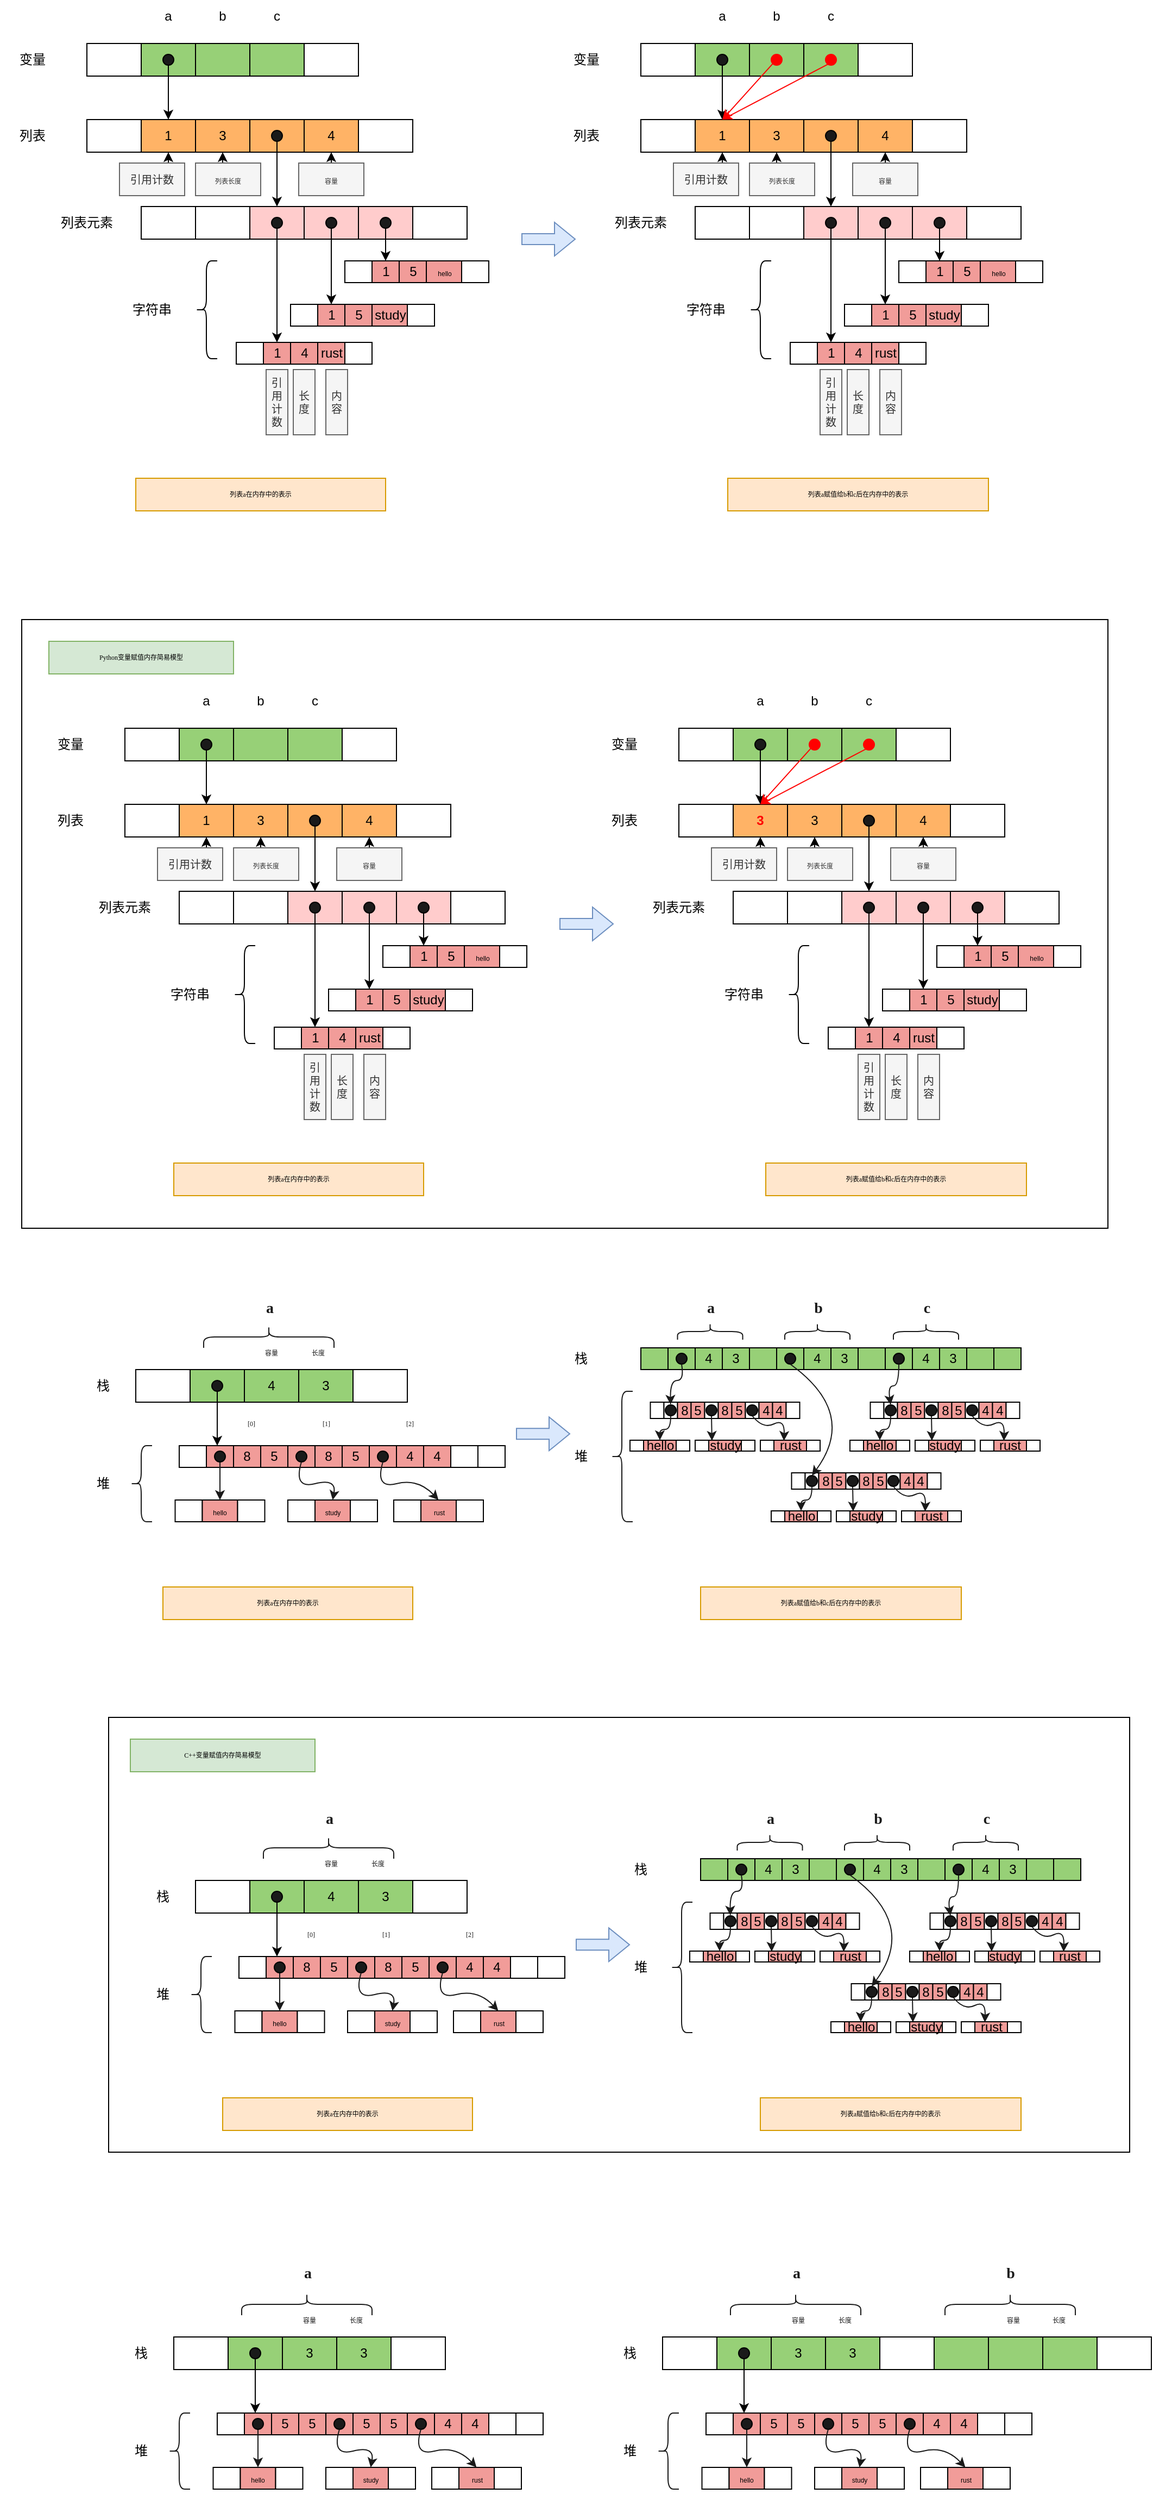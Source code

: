 <mxfile version="20.4.0" type="github">
  <diagram id="dY9aSzTucE9fL7qV33QU" name="第 1 页">
    <mxGraphModel dx="894" dy="551" grid="1" gridSize="10" guides="1" tooltips="1" connect="1" arrows="1" fold="1" page="1" pageScale="1" pageWidth="827" pageHeight="1169" math="0" shadow="0">
      <root>
        <mxCell id="0" />
        <mxCell id="1" parent="0" />
        <mxCell id="f6hcrhnnZ-mqnc1Tao0L-2" value="" style="rounded=0;whiteSpace=wrap;html=1;" vertex="1" parent="1">
          <mxGeometry x="220" y="310" width="50" height="30" as="geometry" />
        </mxCell>
        <mxCell id="f6hcrhnnZ-mqnc1Tao0L-5" value="" style="rounded=0;whiteSpace=wrap;html=1;fillColor=#97D077;" vertex="1" parent="1">
          <mxGeometry x="270" y="310" width="50" height="30" as="geometry" />
        </mxCell>
        <mxCell id="f6hcrhnnZ-mqnc1Tao0L-6" value="" style="rounded=0;whiteSpace=wrap;html=1;fillColor=#97D077;" vertex="1" parent="1">
          <mxGeometry x="320" y="310" width="50" height="30" as="geometry" />
        </mxCell>
        <mxCell id="f6hcrhnnZ-mqnc1Tao0L-7" value="" style="rounded=0;whiteSpace=wrap;html=1;fillColor=#97D077;" vertex="1" parent="1">
          <mxGeometry x="370" y="310" width="50" height="30" as="geometry" />
        </mxCell>
        <mxCell id="f6hcrhnnZ-mqnc1Tao0L-8" value="" style="rounded=0;whiteSpace=wrap;html=1;" vertex="1" parent="1">
          <mxGeometry x="420" y="310" width="50" height="30" as="geometry" />
        </mxCell>
        <mxCell id="f6hcrhnnZ-mqnc1Tao0L-9" value="变量" style="text;html=1;strokeColor=none;fillColor=none;align=center;verticalAlign=middle;whiteSpace=wrap;rounded=0;" vertex="1" parent="1">
          <mxGeometry x="140" y="310" width="60" height="30" as="geometry" />
        </mxCell>
        <mxCell id="f6hcrhnnZ-mqnc1Tao0L-10" value="a" style="text;html=1;strokeColor=none;fillColor=none;align=center;verticalAlign=middle;whiteSpace=wrap;rounded=0;" vertex="1" parent="1">
          <mxGeometry x="265" y="270" width="60" height="30" as="geometry" />
        </mxCell>
        <mxCell id="f6hcrhnnZ-mqnc1Tao0L-11" value="b" style="text;html=1;strokeColor=none;fillColor=none;align=center;verticalAlign=middle;whiteSpace=wrap;rounded=0;" vertex="1" parent="1">
          <mxGeometry x="315" y="270" width="60" height="30" as="geometry" />
        </mxCell>
        <mxCell id="f6hcrhnnZ-mqnc1Tao0L-12" value="c" style="text;html=1;strokeColor=none;fillColor=none;align=center;verticalAlign=middle;whiteSpace=wrap;rounded=0;" vertex="1" parent="1">
          <mxGeometry x="365" y="270" width="60" height="30" as="geometry" />
        </mxCell>
        <mxCell id="f6hcrhnnZ-mqnc1Tao0L-22" value="" style="rounded=0;whiteSpace=wrap;html=1;" vertex="1" parent="1">
          <mxGeometry x="220" y="380" width="50" height="30" as="geometry" />
        </mxCell>
        <mxCell id="f6hcrhnnZ-mqnc1Tao0L-23" value="1" style="rounded=0;whiteSpace=wrap;html=1;fillColor=#FFB366;" vertex="1" parent="1">
          <mxGeometry x="270" y="380" width="50" height="30" as="geometry" />
        </mxCell>
        <mxCell id="f6hcrhnnZ-mqnc1Tao0L-24" value="3" style="rounded=0;whiteSpace=wrap;html=1;fillColor=#FFB366;" vertex="1" parent="1">
          <mxGeometry x="320" y="380" width="50" height="30" as="geometry" />
        </mxCell>
        <mxCell id="f6hcrhnnZ-mqnc1Tao0L-25" value="" style="rounded=0;whiteSpace=wrap;html=1;fillColor=#FFB366;" vertex="1" parent="1">
          <mxGeometry x="370" y="380" width="50" height="30" as="geometry" />
        </mxCell>
        <mxCell id="f6hcrhnnZ-mqnc1Tao0L-26" value="4" style="rounded=0;whiteSpace=wrap;html=1;fillColor=#FFB366;" vertex="1" parent="1">
          <mxGeometry x="420" y="380" width="50" height="30" as="geometry" />
        </mxCell>
        <mxCell id="f6hcrhnnZ-mqnc1Tao0L-30" value="" style="rounded=0;whiteSpace=wrap;html=1;" vertex="1" parent="1">
          <mxGeometry x="470" y="380" width="50" height="30" as="geometry" />
        </mxCell>
        <mxCell id="f6hcrhnnZ-mqnc1Tao0L-32" value="列表" style="text;html=1;strokeColor=none;fillColor=none;align=center;verticalAlign=middle;whiteSpace=wrap;rounded=0;" vertex="1" parent="1">
          <mxGeometry x="140" y="380" width="60" height="30" as="geometry" />
        </mxCell>
        <mxCell id="f6hcrhnnZ-mqnc1Tao0L-107" style="edgeStyle=orthogonalEdgeStyle;rounded=0;orthogonalLoop=1;jettySize=auto;html=1;exitX=0.5;exitY=0;exitDx=0;exitDy=0;entryX=0.5;entryY=1;entryDx=0;entryDy=0;fontFamily=Verdana;fontSize=6;" edge="1" parent="1" source="f6hcrhnnZ-mqnc1Tao0L-35" target="f6hcrhnnZ-mqnc1Tao0L-23">
          <mxGeometry relative="1" as="geometry" />
        </mxCell>
        <mxCell id="f6hcrhnnZ-mqnc1Tao0L-35" value="&lt;font style=&quot;font-size: 10px;&quot;&gt;引用计数&lt;/font&gt;" style="text;html=1;strokeColor=#666666;fillColor=#f5f5f5;align=center;verticalAlign=middle;whiteSpace=wrap;rounded=0;fontSize=10;fontColor=#333333;" vertex="1" parent="1">
          <mxGeometry x="250" y="420" width="60" height="30" as="geometry" />
        </mxCell>
        <mxCell id="f6hcrhnnZ-mqnc1Tao0L-106" style="edgeStyle=orthogonalEdgeStyle;rounded=0;orthogonalLoop=1;jettySize=auto;html=1;exitX=0.5;exitY=0;exitDx=0;exitDy=0;entryX=0.5;entryY=1;entryDx=0;entryDy=0;fontFamily=Verdana;fontSize=6;" edge="1" parent="1" source="f6hcrhnnZ-mqnc1Tao0L-36" target="f6hcrhnnZ-mqnc1Tao0L-24">
          <mxGeometry relative="1" as="geometry" />
        </mxCell>
        <mxCell id="f6hcrhnnZ-mqnc1Tao0L-36" value="&lt;font style=&quot;font-size: 6px;&quot;&gt;列表长度&lt;/font&gt;" style="text;html=1;strokeColor=#666666;fillColor=#f5f5f5;align=center;verticalAlign=middle;whiteSpace=wrap;rounded=0;fontColor=#333333;" vertex="1" parent="1">
          <mxGeometry x="320" y="420" width="60" height="30" as="geometry" />
        </mxCell>
        <mxCell id="f6hcrhnnZ-mqnc1Tao0L-105" style="edgeStyle=orthogonalEdgeStyle;rounded=0;orthogonalLoop=1;jettySize=auto;html=1;exitX=0.5;exitY=0;exitDx=0;exitDy=0;entryX=0.5;entryY=1;entryDx=0;entryDy=0;fontFamily=Verdana;fontSize=6;" edge="1" parent="1" source="f6hcrhnnZ-mqnc1Tao0L-38" target="f6hcrhnnZ-mqnc1Tao0L-26">
          <mxGeometry relative="1" as="geometry" />
        </mxCell>
        <mxCell id="f6hcrhnnZ-mqnc1Tao0L-38" value="&lt;font style=&quot;font-size: 6px;&quot;&gt;容量&lt;/font&gt;" style="text;html=1;strokeColor=#666666;fillColor=#f5f5f5;align=center;verticalAlign=middle;whiteSpace=wrap;rounded=0;fontColor=#333333;" vertex="1" parent="1">
          <mxGeometry x="415" y="420" width="60" height="30" as="geometry" />
        </mxCell>
        <mxCell id="f6hcrhnnZ-mqnc1Tao0L-40" value="" style="rounded=0;whiteSpace=wrap;html=1;fillColor=#FFFFFF;" vertex="1" parent="1">
          <mxGeometry x="270" y="460" width="50" height="30" as="geometry" />
        </mxCell>
        <mxCell id="f6hcrhnnZ-mqnc1Tao0L-41" value="" style="rounded=0;whiteSpace=wrap;html=1;fillColor=#FFFFFF;" vertex="1" parent="1">
          <mxGeometry x="320" y="460" width="50" height="30" as="geometry" />
        </mxCell>
        <mxCell id="f6hcrhnnZ-mqnc1Tao0L-42" value="" style="rounded=0;whiteSpace=wrap;html=1;fillColor=#FFCCCC;" vertex="1" parent="1">
          <mxGeometry x="370" y="460" width="50" height="30" as="geometry" />
        </mxCell>
        <mxCell id="f6hcrhnnZ-mqnc1Tao0L-43" value="" style="rounded=0;whiteSpace=wrap;html=1;fillColor=#FFCCCC;" vertex="1" parent="1">
          <mxGeometry x="420" y="460" width="50" height="30" as="geometry" />
        </mxCell>
        <mxCell id="f6hcrhnnZ-mqnc1Tao0L-44" value="" style="rounded=0;whiteSpace=wrap;html=1;fillColor=#FFCCCC;" vertex="1" parent="1">
          <mxGeometry x="470" y="460" width="50" height="30" as="geometry" />
        </mxCell>
        <mxCell id="f6hcrhnnZ-mqnc1Tao0L-48" value="字符串" style="text;html=1;strokeColor=none;fillColor=none;align=center;verticalAlign=middle;whiteSpace=wrap;rounded=0;" vertex="1" parent="1">
          <mxGeometry x="250" y="540" width="60" height="30" as="geometry" />
        </mxCell>
        <mxCell id="f6hcrhnnZ-mqnc1Tao0L-50" value="" style="rounded=0;whiteSpace=wrap;html=1;" vertex="1" parent="1">
          <mxGeometry x="520" y="460" width="50" height="30" as="geometry" />
        </mxCell>
        <mxCell id="f6hcrhnnZ-mqnc1Tao0L-52" value="" style="rounded=0;whiteSpace=wrap;html=1;fillColor=#FFFFFF;" vertex="1" parent="1">
          <mxGeometry x="457.5" y="510" width="25" height="20" as="geometry" />
        </mxCell>
        <mxCell id="f6hcrhnnZ-mqnc1Tao0L-60" value="1" style="rounded=0;whiteSpace=wrap;html=1;fillColor=#F19C99;" vertex="1" parent="1">
          <mxGeometry x="482.5" y="510" width="25" height="20" as="geometry" />
        </mxCell>
        <mxCell id="f6hcrhnnZ-mqnc1Tao0L-61" value="5" style="rounded=0;whiteSpace=wrap;html=1;fillColor=#F19C99;" vertex="1" parent="1">
          <mxGeometry x="507.5" y="510" width="25" height="20" as="geometry" />
        </mxCell>
        <mxCell id="f6hcrhnnZ-mqnc1Tao0L-62" value="&lt;p&gt;&lt;font style=&quot;font-size: 6px;&quot;&gt;hello&lt;/font&gt;&lt;/p&gt;" style="rounded=0;whiteSpace=wrap;html=1;fillColor=#F19C99;" vertex="1" parent="1">
          <mxGeometry x="532.5" y="510" width="32.5" height="20" as="geometry" />
        </mxCell>
        <mxCell id="f6hcrhnnZ-mqnc1Tao0L-63" value="" style="rounded=0;whiteSpace=wrap;html=1;fillColor=#FFFFFF;" vertex="1" parent="1">
          <mxGeometry x="565" y="510" width="25" height="20" as="geometry" />
        </mxCell>
        <mxCell id="f6hcrhnnZ-mqnc1Tao0L-64" value="" style="rounded=0;whiteSpace=wrap;html=1;fillColor=#FFFFFF;" vertex="1" parent="1">
          <mxGeometry x="407.5" y="550" width="25" height="20" as="geometry" />
        </mxCell>
        <mxCell id="f6hcrhnnZ-mqnc1Tao0L-65" value="1" style="rounded=0;whiteSpace=wrap;html=1;fillColor=#F19C99;" vertex="1" parent="1">
          <mxGeometry x="432.5" y="550" width="25" height="20" as="geometry" />
        </mxCell>
        <mxCell id="f6hcrhnnZ-mqnc1Tao0L-66" value="5" style="rounded=0;whiteSpace=wrap;html=1;fillColor=#F19C99;" vertex="1" parent="1">
          <mxGeometry x="457.5" y="550" width="25" height="20" as="geometry" />
        </mxCell>
        <mxCell id="f6hcrhnnZ-mqnc1Tao0L-67" value="study" style="rounded=0;whiteSpace=wrap;html=1;fillColor=#F19C99;" vertex="1" parent="1">
          <mxGeometry x="482.5" y="550" width="32.5" height="20" as="geometry" />
        </mxCell>
        <mxCell id="f6hcrhnnZ-mqnc1Tao0L-68" value="" style="rounded=0;whiteSpace=wrap;html=1;fillColor=#FFFFFF;" vertex="1" parent="1">
          <mxGeometry x="515" y="550" width="25" height="20" as="geometry" />
        </mxCell>
        <mxCell id="f6hcrhnnZ-mqnc1Tao0L-69" value="" style="rounded=0;whiteSpace=wrap;html=1;fillColor=#FFFFFF;" vertex="1" parent="1">
          <mxGeometry x="357.5" y="585" width="25" height="20" as="geometry" />
        </mxCell>
        <mxCell id="f6hcrhnnZ-mqnc1Tao0L-70" value="1" style="rounded=0;whiteSpace=wrap;html=1;fillColor=#F19C99;" vertex="1" parent="1">
          <mxGeometry x="382.5" y="585" width="25" height="20" as="geometry" />
        </mxCell>
        <mxCell id="f6hcrhnnZ-mqnc1Tao0L-71" value="4" style="rounded=0;whiteSpace=wrap;html=1;fillColor=#F19C99;" vertex="1" parent="1">
          <mxGeometry x="407.5" y="585" width="25" height="20" as="geometry" />
        </mxCell>
        <mxCell id="f6hcrhnnZ-mqnc1Tao0L-72" value="rust" style="rounded=0;whiteSpace=wrap;html=1;fillColor=#F19C99;" vertex="1" parent="1">
          <mxGeometry x="432.5" y="585" width="25" height="20" as="geometry" />
        </mxCell>
        <mxCell id="f6hcrhnnZ-mqnc1Tao0L-73" value="" style="rounded=0;whiteSpace=wrap;html=1;fillColor=#FFFFFF;" vertex="1" parent="1">
          <mxGeometry x="457.5" y="585" width="25" height="20" as="geometry" />
        </mxCell>
        <mxCell id="f6hcrhnnZ-mqnc1Tao0L-80" style="edgeStyle=orthogonalEdgeStyle;rounded=0;orthogonalLoop=1;jettySize=auto;html=1;exitX=0.5;exitY=1;exitDx=0;exitDy=0;fontFamily=Helvetica;fontSize=6;" edge="1" parent="1" source="f6hcrhnnZ-mqnc1Tao0L-42" target="f6hcrhnnZ-mqnc1Tao0L-42">
          <mxGeometry relative="1" as="geometry" />
        </mxCell>
        <mxCell id="f6hcrhnnZ-mqnc1Tao0L-85" style="edgeStyle=orthogonalEdgeStyle;rounded=0;orthogonalLoop=1;jettySize=auto;html=1;exitX=0.5;exitY=1;exitDx=0;exitDy=0;entryX=0.5;entryY=0;entryDx=0;entryDy=0;fontFamily=Helvetica;fontSize=6;" edge="1" parent="1" source="f6hcrhnnZ-mqnc1Tao0L-84" target="f6hcrhnnZ-mqnc1Tao0L-70">
          <mxGeometry relative="1" as="geometry" />
        </mxCell>
        <mxCell id="f6hcrhnnZ-mqnc1Tao0L-84" value="" style="ellipse;whiteSpace=wrap;html=1;aspect=fixed;fontFamily=Helvetica;fontSize=6;fillColor=#1A1A1A;" vertex="1" parent="1">
          <mxGeometry x="390" y="470" width="10" height="10" as="geometry" />
        </mxCell>
        <mxCell id="f6hcrhnnZ-mqnc1Tao0L-90" style="edgeStyle=orthogonalEdgeStyle;rounded=0;orthogonalLoop=1;jettySize=auto;html=1;exitX=0.5;exitY=1;exitDx=0;exitDy=0;entryX=0.5;entryY=0;entryDx=0;entryDy=0;fontFamily=Helvetica;fontSize=6;" edge="1" parent="1" source="f6hcrhnnZ-mqnc1Tao0L-86" target="f6hcrhnnZ-mqnc1Tao0L-65">
          <mxGeometry relative="1" as="geometry" />
        </mxCell>
        <mxCell id="f6hcrhnnZ-mqnc1Tao0L-86" value="" style="ellipse;whiteSpace=wrap;html=1;aspect=fixed;fontFamily=Helvetica;fontSize=6;fillColor=#1A1A1A;" vertex="1" parent="1">
          <mxGeometry x="440" y="470" width="10" height="10" as="geometry" />
        </mxCell>
        <mxCell id="f6hcrhnnZ-mqnc1Tao0L-91" style="edgeStyle=orthogonalEdgeStyle;rounded=0;orthogonalLoop=1;jettySize=auto;html=1;exitX=0.5;exitY=1;exitDx=0;exitDy=0;entryX=0.5;entryY=0;entryDx=0;entryDy=0;fontFamily=Helvetica;fontSize=6;" edge="1" parent="1" source="f6hcrhnnZ-mqnc1Tao0L-87" target="f6hcrhnnZ-mqnc1Tao0L-60">
          <mxGeometry relative="1" as="geometry" />
        </mxCell>
        <mxCell id="f6hcrhnnZ-mqnc1Tao0L-87" value="" style="ellipse;whiteSpace=wrap;html=1;aspect=fixed;fontFamily=Helvetica;fontSize=6;fillColor=#1A1A1A;" vertex="1" parent="1">
          <mxGeometry x="490" y="470" width="10" height="10" as="geometry" />
        </mxCell>
        <mxCell id="f6hcrhnnZ-mqnc1Tao0L-92" style="edgeStyle=orthogonalEdgeStyle;rounded=0;orthogonalLoop=1;jettySize=auto;html=1;exitX=0.5;exitY=1;exitDx=0;exitDy=0;entryX=0.5;entryY=0;entryDx=0;entryDy=0;fontFamily=Helvetica;fontSize=6;" edge="1" parent="1" source="f6hcrhnnZ-mqnc1Tao0L-88" target="f6hcrhnnZ-mqnc1Tao0L-42">
          <mxGeometry relative="1" as="geometry" />
        </mxCell>
        <mxCell id="f6hcrhnnZ-mqnc1Tao0L-88" value="" style="ellipse;whiteSpace=wrap;html=1;aspect=fixed;fontFamily=Helvetica;fontSize=6;fillColor=#1A1A1A;" vertex="1" parent="1">
          <mxGeometry x="390" y="390" width="10" height="10" as="geometry" />
        </mxCell>
        <mxCell id="f6hcrhnnZ-mqnc1Tao0L-93" style="edgeStyle=orthogonalEdgeStyle;rounded=0;orthogonalLoop=1;jettySize=auto;html=1;exitX=0.5;exitY=1;exitDx=0;exitDy=0;entryX=0.5;entryY=0;entryDx=0;entryDy=0;fontFamily=Helvetica;fontSize=6;" edge="1" parent="1" source="f6hcrhnnZ-mqnc1Tao0L-89" target="f6hcrhnnZ-mqnc1Tao0L-23">
          <mxGeometry relative="1" as="geometry" />
        </mxCell>
        <mxCell id="f6hcrhnnZ-mqnc1Tao0L-89" value="" style="ellipse;whiteSpace=wrap;html=1;aspect=fixed;fontFamily=Helvetica;fontSize=6;fillColor=#1A1A1A;" vertex="1" parent="1">
          <mxGeometry x="290" y="320" width="10" height="10" as="geometry" />
        </mxCell>
        <mxCell id="f6hcrhnnZ-mqnc1Tao0L-94" value="" style="shape=curlyBracket;whiteSpace=wrap;html=1;rounded=1;fontFamily=Helvetica;fontSize=6;fillColor=#1A1A1A;" vertex="1" parent="1">
          <mxGeometry x="320" y="510" width="20" height="90" as="geometry" />
        </mxCell>
        <mxCell id="f6hcrhnnZ-mqnc1Tao0L-95" value="列表元素" style="text;html=1;strokeColor=none;fillColor=none;align=center;verticalAlign=middle;whiteSpace=wrap;rounded=0;" vertex="1" parent="1">
          <mxGeometry x="190" y="460" width="60" height="30" as="geometry" />
        </mxCell>
        <mxCell id="f6hcrhnnZ-mqnc1Tao0L-109" value="&lt;font style=&quot;font-size: 10px;&quot;&gt;引用计数&lt;/font&gt;" style="text;html=1;strokeColor=#666666;fillColor=#f5f5f5;align=center;verticalAlign=middle;whiteSpace=wrap;rounded=0;fontSize=10;fontColor=#333333;" vertex="1" parent="1">
          <mxGeometry x="385" y="610" width="20" height="60" as="geometry" />
        </mxCell>
        <mxCell id="f6hcrhnnZ-mqnc1Tao0L-110" value="&lt;font style=&quot;font-size: 10px;&quot;&gt;长度&lt;/font&gt;" style="text;html=1;strokeColor=#666666;fillColor=#f5f5f5;align=center;verticalAlign=middle;whiteSpace=wrap;rounded=0;fontSize=10;fontColor=#333333;" vertex="1" parent="1">
          <mxGeometry x="410" y="610" width="20" height="60" as="geometry" />
        </mxCell>
        <mxCell id="f6hcrhnnZ-mqnc1Tao0L-111" value="内容" style="text;html=1;strokeColor=#666666;fillColor=#f5f5f5;align=center;verticalAlign=middle;whiteSpace=wrap;rounded=0;fontSize=10;fontColor=#333333;" vertex="1" parent="1">
          <mxGeometry x="440" y="610" width="20" height="60" as="geometry" />
        </mxCell>
        <mxCell id="f6hcrhnnZ-mqnc1Tao0L-112" value="" style="rounded=0;whiteSpace=wrap;html=1;" vertex="1" parent="1">
          <mxGeometry x="730" y="310" width="50" height="30" as="geometry" />
        </mxCell>
        <mxCell id="f6hcrhnnZ-mqnc1Tao0L-113" value="" style="rounded=0;whiteSpace=wrap;html=1;fillColor=#97D077;" vertex="1" parent="1">
          <mxGeometry x="780" y="310" width="50" height="30" as="geometry" />
        </mxCell>
        <mxCell id="f6hcrhnnZ-mqnc1Tao0L-114" value="" style="rounded=0;whiteSpace=wrap;html=1;fillColor=#97D077;" vertex="1" parent="1">
          <mxGeometry x="830" y="310" width="50" height="30" as="geometry" />
        </mxCell>
        <mxCell id="f6hcrhnnZ-mqnc1Tao0L-115" value="" style="rounded=0;whiteSpace=wrap;html=1;fillColor=#97D077;" vertex="1" parent="1">
          <mxGeometry x="880" y="310" width="50" height="30" as="geometry" />
        </mxCell>
        <mxCell id="f6hcrhnnZ-mqnc1Tao0L-116" value="" style="rounded=0;whiteSpace=wrap;html=1;" vertex="1" parent="1">
          <mxGeometry x="930" y="310" width="50" height="30" as="geometry" />
        </mxCell>
        <mxCell id="f6hcrhnnZ-mqnc1Tao0L-117" value="变量" style="text;html=1;strokeColor=none;fillColor=none;align=center;verticalAlign=middle;whiteSpace=wrap;rounded=0;" vertex="1" parent="1">
          <mxGeometry x="650" y="310" width="60" height="30" as="geometry" />
        </mxCell>
        <mxCell id="f6hcrhnnZ-mqnc1Tao0L-118" value="a" style="text;html=1;strokeColor=none;fillColor=none;align=center;verticalAlign=middle;whiteSpace=wrap;rounded=0;" vertex="1" parent="1">
          <mxGeometry x="775" y="270" width="60" height="30" as="geometry" />
        </mxCell>
        <mxCell id="f6hcrhnnZ-mqnc1Tao0L-119" value="b" style="text;html=1;strokeColor=none;fillColor=none;align=center;verticalAlign=middle;whiteSpace=wrap;rounded=0;" vertex="1" parent="1">
          <mxGeometry x="825" y="270" width="60" height="30" as="geometry" />
        </mxCell>
        <mxCell id="f6hcrhnnZ-mqnc1Tao0L-120" value="c" style="text;html=1;strokeColor=none;fillColor=none;align=center;verticalAlign=middle;whiteSpace=wrap;rounded=0;" vertex="1" parent="1">
          <mxGeometry x="875" y="270" width="60" height="30" as="geometry" />
        </mxCell>
        <mxCell id="f6hcrhnnZ-mqnc1Tao0L-121" value="" style="rounded=0;whiteSpace=wrap;html=1;" vertex="1" parent="1">
          <mxGeometry x="730" y="380" width="50" height="30" as="geometry" />
        </mxCell>
        <mxCell id="f6hcrhnnZ-mqnc1Tao0L-122" value="1" style="rounded=0;whiteSpace=wrap;html=1;fillColor=#FFB366;" vertex="1" parent="1">
          <mxGeometry x="780" y="380" width="50" height="30" as="geometry" />
        </mxCell>
        <mxCell id="f6hcrhnnZ-mqnc1Tao0L-123" value="3" style="rounded=0;whiteSpace=wrap;html=1;fillColor=#FFB366;" vertex="1" parent="1">
          <mxGeometry x="830" y="380" width="50" height="30" as="geometry" />
        </mxCell>
        <mxCell id="f6hcrhnnZ-mqnc1Tao0L-124" value="" style="rounded=0;whiteSpace=wrap;html=1;fillColor=#FFB366;" vertex="1" parent="1">
          <mxGeometry x="880" y="380" width="50" height="30" as="geometry" />
        </mxCell>
        <mxCell id="f6hcrhnnZ-mqnc1Tao0L-125" value="4" style="rounded=0;whiteSpace=wrap;html=1;fillColor=#FFB366;" vertex="1" parent="1">
          <mxGeometry x="930" y="380" width="50" height="30" as="geometry" />
        </mxCell>
        <mxCell id="f6hcrhnnZ-mqnc1Tao0L-126" value="" style="rounded=0;whiteSpace=wrap;html=1;" vertex="1" parent="1">
          <mxGeometry x="980" y="380" width="50" height="30" as="geometry" />
        </mxCell>
        <mxCell id="f6hcrhnnZ-mqnc1Tao0L-127" value="列表" style="text;html=1;strokeColor=none;fillColor=none;align=center;verticalAlign=middle;whiteSpace=wrap;rounded=0;" vertex="1" parent="1">
          <mxGeometry x="650" y="380" width="60" height="30" as="geometry" />
        </mxCell>
        <mxCell id="f6hcrhnnZ-mqnc1Tao0L-128" style="edgeStyle=orthogonalEdgeStyle;rounded=0;orthogonalLoop=1;jettySize=auto;html=1;exitX=0.5;exitY=0;exitDx=0;exitDy=0;entryX=0.5;entryY=1;entryDx=0;entryDy=0;fontFamily=Verdana;fontSize=6;" edge="1" parent="1" source="f6hcrhnnZ-mqnc1Tao0L-129" target="f6hcrhnnZ-mqnc1Tao0L-122">
          <mxGeometry relative="1" as="geometry" />
        </mxCell>
        <mxCell id="f6hcrhnnZ-mqnc1Tao0L-129" value="&lt;font style=&quot;font-size: 10px;&quot;&gt;引用计数&lt;/font&gt;" style="text;html=1;strokeColor=#666666;fillColor=#f5f5f5;align=center;verticalAlign=middle;whiteSpace=wrap;rounded=0;fontSize=10;fontColor=#333333;" vertex="1" parent="1">
          <mxGeometry x="760" y="420" width="60" height="30" as="geometry" />
        </mxCell>
        <mxCell id="f6hcrhnnZ-mqnc1Tao0L-130" style="edgeStyle=orthogonalEdgeStyle;rounded=0;orthogonalLoop=1;jettySize=auto;html=1;exitX=0.5;exitY=0;exitDx=0;exitDy=0;entryX=0.5;entryY=1;entryDx=0;entryDy=0;fontFamily=Verdana;fontSize=6;" edge="1" parent="1" source="f6hcrhnnZ-mqnc1Tao0L-131" target="f6hcrhnnZ-mqnc1Tao0L-123">
          <mxGeometry relative="1" as="geometry" />
        </mxCell>
        <mxCell id="f6hcrhnnZ-mqnc1Tao0L-131" value="&lt;font style=&quot;font-size: 6px;&quot;&gt;列表长度&lt;/font&gt;" style="text;html=1;strokeColor=#666666;fillColor=#f5f5f5;align=center;verticalAlign=middle;whiteSpace=wrap;rounded=0;fontColor=#333333;" vertex="1" parent="1">
          <mxGeometry x="830" y="420" width="60" height="30" as="geometry" />
        </mxCell>
        <mxCell id="f6hcrhnnZ-mqnc1Tao0L-132" style="edgeStyle=orthogonalEdgeStyle;rounded=0;orthogonalLoop=1;jettySize=auto;html=1;exitX=0.5;exitY=0;exitDx=0;exitDy=0;entryX=0.5;entryY=1;entryDx=0;entryDy=0;fontFamily=Verdana;fontSize=6;" edge="1" parent="1" source="f6hcrhnnZ-mqnc1Tao0L-133" target="f6hcrhnnZ-mqnc1Tao0L-125">
          <mxGeometry relative="1" as="geometry" />
        </mxCell>
        <mxCell id="f6hcrhnnZ-mqnc1Tao0L-133" value="&lt;font style=&quot;font-size: 6px;&quot;&gt;容量&lt;/font&gt;" style="text;html=1;strokeColor=#666666;fillColor=#f5f5f5;align=center;verticalAlign=middle;whiteSpace=wrap;rounded=0;fontColor=#333333;" vertex="1" parent="1">
          <mxGeometry x="925" y="420" width="60" height="30" as="geometry" />
        </mxCell>
        <mxCell id="f6hcrhnnZ-mqnc1Tao0L-134" value="" style="rounded=0;whiteSpace=wrap;html=1;fillColor=#FFFFFF;" vertex="1" parent="1">
          <mxGeometry x="780" y="460" width="50" height="30" as="geometry" />
        </mxCell>
        <mxCell id="f6hcrhnnZ-mqnc1Tao0L-135" value="" style="rounded=0;whiteSpace=wrap;html=1;fillColor=#FFFFFF;" vertex="1" parent="1">
          <mxGeometry x="830" y="460" width="50" height="30" as="geometry" />
        </mxCell>
        <mxCell id="f6hcrhnnZ-mqnc1Tao0L-136" value="" style="rounded=0;whiteSpace=wrap;html=1;fillColor=#FFCCCC;" vertex="1" parent="1">
          <mxGeometry x="880" y="460" width="50" height="30" as="geometry" />
        </mxCell>
        <mxCell id="f6hcrhnnZ-mqnc1Tao0L-137" value="" style="rounded=0;whiteSpace=wrap;html=1;fillColor=#FFCCCC;" vertex="1" parent="1">
          <mxGeometry x="930" y="460" width="50" height="30" as="geometry" />
        </mxCell>
        <mxCell id="f6hcrhnnZ-mqnc1Tao0L-138" value="" style="rounded=0;whiteSpace=wrap;html=1;fillColor=#FFCCCC;" vertex="1" parent="1">
          <mxGeometry x="980" y="460" width="50" height="30" as="geometry" />
        </mxCell>
        <mxCell id="f6hcrhnnZ-mqnc1Tao0L-139" value="字符串" style="text;html=1;strokeColor=none;fillColor=none;align=center;verticalAlign=middle;whiteSpace=wrap;rounded=0;" vertex="1" parent="1">
          <mxGeometry x="760" y="540" width="60" height="30" as="geometry" />
        </mxCell>
        <mxCell id="f6hcrhnnZ-mqnc1Tao0L-140" value="" style="rounded=0;whiteSpace=wrap;html=1;" vertex="1" parent="1">
          <mxGeometry x="1030" y="460" width="50" height="30" as="geometry" />
        </mxCell>
        <mxCell id="f6hcrhnnZ-mqnc1Tao0L-141" value="" style="rounded=0;whiteSpace=wrap;html=1;fillColor=#FFFFFF;" vertex="1" parent="1">
          <mxGeometry x="967.5" y="510" width="25" height="20" as="geometry" />
        </mxCell>
        <mxCell id="f6hcrhnnZ-mqnc1Tao0L-142" value="1" style="rounded=0;whiteSpace=wrap;html=1;fillColor=#F19C99;" vertex="1" parent="1">
          <mxGeometry x="992.5" y="510" width="25" height="20" as="geometry" />
        </mxCell>
        <mxCell id="f6hcrhnnZ-mqnc1Tao0L-143" value="5" style="rounded=0;whiteSpace=wrap;html=1;fillColor=#F19C99;" vertex="1" parent="1">
          <mxGeometry x="1017.5" y="510" width="25" height="20" as="geometry" />
        </mxCell>
        <mxCell id="f6hcrhnnZ-mqnc1Tao0L-144" value="&lt;p&gt;&lt;font style=&quot;font-size: 6px;&quot;&gt;hello&lt;/font&gt;&lt;/p&gt;" style="rounded=0;whiteSpace=wrap;html=1;fillColor=#F19C99;" vertex="1" parent="1">
          <mxGeometry x="1042.5" y="510" width="32.5" height="20" as="geometry" />
        </mxCell>
        <mxCell id="f6hcrhnnZ-mqnc1Tao0L-145" value="" style="rounded=0;whiteSpace=wrap;html=1;fillColor=#FFFFFF;" vertex="1" parent="1">
          <mxGeometry x="1075" y="510" width="25" height="20" as="geometry" />
        </mxCell>
        <mxCell id="f6hcrhnnZ-mqnc1Tao0L-146" value="" style="rounded=0;whiteSpace=wrap;html=1;fillColor=#FFFFFF;" vertex="1" parent="1">
          <mxGeometry x="917.5" y="550" width="25" height="20" as="geometry" />
        </mxCell>
        <mxCell id="f6hcrhnnZ-mqnc1Tao0L-147" value="1" style="rounded=0;whiteSpace=wrap;html=1;fillColor=#F19C99;" vertex="1" parent="1">
          <mxGeometry x="942.5" y="550" width="25" height="20" as="geometry" />
        </mxCell>
        <mxCell id="f6hcrhnnZ-mqnc1Tao0L-148" value="5" style="rounded=0;whiteSpace=wrap;html=1;fillColor=#F19C99;" vertex="1" parent="1">
          <mxGeometry x="967.5" y="550" width="25" height="20" as="geometry" />
        </mxCell>
        <mxCell id="f6hcrhnnZ-mqnc1Tao0L-149" value="study" style="rounded=0;whiteSpace=wrap;html=1;fillColor=#F19C99;" vertex="1" parent="1">
          <mxGeometry x="992.5" y="550" width="32.5" height="20" as="geometry" />
        </mxCell>
        <mxCell id="f6hcrhnnZ-mqnc1Tao0L-150" value="" style="rounded=0;whiteSpace=wrap;html=1;fillColor=#FFFFFF;" vertex="1" parent="1">
          <mxGeometry x="1025" y="550" width="25" height="20" as="geometry" />
        </mxCell>
        <mxCell id="f6hcrhnnZ-mqnc1Tao0L-151" value="" style="rounded=0;whiteSpace=wrap;html=1;fillColor=#FFFFFF;" vertex="1" parent="1">
          <mxGeometry x="867.5" y="585" width="25" height="20" as="geometry" />
        </mxCell>
        <mxCell id="f6hcrhnnZ-mqnc1Tao0L-152" value="1" style="rounded=0;whiteSpace=wrap;html=1;fillColor=#F19C99;" vertex="1" parent="1">
          <mxGeometry x="892.5" y="585" width="25" height="20" as="geometry" />
        </mxCell>
        <mxCell id="f6hcrhnnZ-mqnc1Tao0L-153" value="4" style="rounded=0;whiteSpace=wrap;html=1;fillColor=#F19C99;" vertex="1" parent="1">
          <mxGeometry x="917.5" y="585" width="25" height="20" as="geometry" />
        </mxCell>
        <mxCell id="f6hcrhnnZ-mqnc1Tao0L-154" value="rust" style="rounded=0;whiteSpace=wrap;html=1;fillColor=#F19C99;" vertex="1" parent="1">
          <mxGeometry x="942.5" y="585" width="25" height="20" as="geometry" />
        </mxCell>
        <mxCell id="f6hcrhnnZ-mqnc1Tao0L-155" value="" style="rounded=0;whiteSpace=wrap;html=1;fillColor=#FFFFFF;" vertex="1" parent="1">
          <mxGeometry x="967.5" y="585" width="25" height="20" as="geometry" />
        </mxCell>
        <mxCell id="f6hcrhnnZ-mqnc1Tao0L-156" style="edgeStyle=orthogonalEdgeStyle;rounded=0;orthogonalLoop=1;jettySize=auto;html=1;exitX=0.5;exitY=1;exitDx=0;exitDy=0;fontFamily=Helvetica;fontSize=6;" edge="1" parent="1" source="f6hcrhnnZ-mqnc1Tao0L-136" target="f6hcrhnnZ-mqnc1Tao0L-136">
          <mxGeometry relative="1" as="geometry" />
        </mxCell>
        <mxCell id="f6hcrhnnZ-mqnc1Tao0L-157" style="edgeStyle=orthogonalEdgeStyle;rounded=0;orthogonalLoop=1;jettySize=auto;html=1;exitX=0.5;exitY=1;exitDx=0;exitDy=0;entryX=0.5;entryY=0;entryDx=0;entryDy=0;fontFamily=Helvetica;fontSize=6;" edge="1" parent="1" source="f6hcrhnnZ-mqnc1Tao0L-158" target="f6hcrhnnZ-mqnc1Tao0L-152">
          <mxGeometry relative="1" as="geometry" />
        </mxCell>
        <mxCell id="f6hcrhnnZ-mqnc1Tao0L-158" value="" style="ellipse;whiteSpace=wrap;html=1;aspect=fixed;fontFamily=Helvetica;fontSize=6;fillColor=#1A1A1A;" vertex="1" parent="1">
          <mxGeometry x="900" y="470" width="10" height="10" as="geometry" />
        </mxCell>
        <mxCell id="f6hcrhnnZ-mqnc1Tao0L-159" style="edgeStyle=orthogonalEdgeStyle;rounded=0;orthogonalLoop=1;jettySize=auto;html=1;exitX=0.5;exitY=1;exitDx=0;exitDy=0;entryX=0.5;entryY=0;entryDx=0;entryDy=0;fontFamily=Helvetica;fontSize=6;" edge="1" parent="1" source="f6hcrhnnZ-mqnc1Tao0L-160" target="f6hcrhnnZ-mqnc1Tao0L-147">
          <mxGeometry relative="1" as="geometry" />
        </mxCell>
        <mxCell id="f6hcrhnnZ-mqnc1Tao0L-160" value="" style="ellipse;whiteSpace=wrap;html=1;aspect=fixed;fontFamily=Helvetica;fontSize=6;fillColor=#1A1A1A;" vertex="1" parent="1">
          <mxGeometry x="950" y="470" width="10" height="10" as="geometry" />
        </mxCell>
        <mxCell id="f6hcrhnnZ-mqnc1Tao0L-161" style="edgeStyle=orthogonalEdgeStyle;rounded=0;orthogonalLoop=1;jettySize=auto;html=1;exitX=0.5;exitY=1;exitDx=0;exitDy=0;entryX=0.5;entryY=0;entryDx=0;entryDy=0;fontFamily=Helvetica;fontSize=6;" edge="1" parent="1" source="f6hcrhnnZ-mqnc1Tao0L-162" target="f6hcrhnnZ-mqnc1Tao0L-142">
          <mxGeometry relative="1" as="geometry" />
        </mxCell>
        <mxCell id="f6hcrhnnZ-mqnc1Tao0L-162" value="" style="ellipse;whiteSpace=wrap;html=1;aspect=fixed;fontFamily=Helvetica;fontSize=6;fillColor=#1A1A1A;" vertex="1" parent="1">
          <mxGeometry x="1000" y="470" width="10" height="10" as="geometry" />
        </mxCell>
        <mxCell id="f6hcrhnnZ-mqnc1Tao0L-163" style="edgeStyle=orthogonalEdgeStyle;rounded=0;orthogonalLoop=1;jettySize=auto;html=1;exitX=0.5;exitY=1;exitDx=0;exitDy=0;entryX=0.5;entryY=0;entryDx=0;entryDy=0;fontFamily=Helvetica;fontSize=6;" edge="1" parent="1" source="f6hcrhnnZ-mqnc1Tao0L-164" target="f6hcrhnnZ-mqnc1Tao0L-136">
          <mxGeometry relative="1" as="geometry" />
        </mxCell>
        <mxCell id="f6hcrhnnZ-mqnc1Tao0L-164" value="" style="ellipse;whiteSpace=wrap;html=1;aspect=fixed;fontFamily=Helvetica;fontSize=6;fillColor=#1A1A1A;" vertex="1" parent="1">
          <mxGeometry x="900" y="390" width="10" height="10" as="geometry" />
        </mxCell>
        <mxCell id="f6hcrhnnZ-mqnc1Tao0L-165" style="edgeStyle=orthogonalEdgeStyle;rounded=0;orthogonalLoop=1;jettySize=auto;html=1;exitX=0.5;exitY=1;exitDx=0;exitDy=0;entryX=0.5;entryY=0;entryDx=0;entryDy=0;fontFamily=Helvetica;fontSize=6;" edge="1" parent="1" source="f6hcrhnnZ-mqnc1Tao0L-166" target="f6hcrhnnZ-mqnc1Tao0L-122">
          <mxGeometry relative="1" as="geometry" />
        </mxCell>
        <mxCell id="f6hcrhnnZ-mqnc1Tao0L-166" value="" style="ellipse;whiteSpace=wrap;html=1;aspect=fixed;fontFamily=Helvetica;fontSize=6;fillColor=#1A1A1A;" vertex="1" parent="1">
          <mxGeometry x="800" y="320" width="10" height="10" as="geometry" />
        </mxCell>
        <mxCell id="f6hcrhnnZ-mqnc1Tao0L-167" value="" style="shape=curlyBracket;whiteSpace=wrap;html=1;rounded=1;fontFamily=Helvetica;fontSize=6;fillColor=#1A1A1A;" vertex="1" parent="1">
          <mxGeometry x="830" y="510" width="20" height="90" as="geometry" />
        </mxCell>
        <mxCell id="f6hcrhnnZ-mqnc1Tao0L-168" value="列表元素" style="text;html=1;strokeColor=none;fillColor=none;align=center;verticalAlign=middle;whiteSpace=wrap;rounded=0;" vertex="1" parent="1">
          <mxGeometry x="700" y="460" width="60" height="30" as="geometry" />
        </mxCell>
        <mxCell id="f6hcrhnnZ-mqnc1Tao0L-169" value="&lt;font style=&quot;font-size: 10px;&quot;&gt;引用计数&lt;/font&gt;" style="text;html=1;strokeColor=#666666;fillColor=#f5f5f5;align=center;verticalAlign=middle;whiteSpace=wrap;rounded=0;fontSize=10;fontColor=#333333;" vertex="1" parent="1">
          <mxGeometry x="895" y="610" width="20" height="60" as="geometry" />
        </mxCell>
        <mxCell id="f6hcrhnnZ-mqnc1Tao0L-170" value="&lt;font style=&quot;font-size: 10px;&quot;&gt;长度&lt;/font&gt;" style="text;html=1;strokeColor=#666666;fillColor=#f5f5f5;align=center;verticalAlign=middle;whiteSpace=wrap;rounded=0;fontSize=10;fontColor=#333333;" vertex="1" parent="1">
          <mxGeometry x="920" y="610" width="20" height="60" as="geometry" />
        </mxCell>
        <mxCell id="f6hcrhnnZ-mqnc1Tao0L-171" value="内容" style="text;html=1;strokeColor=#666666;fillColor=#f5f5f5;align=center;verticalAlign=middle;whiteSpace=wrap;rounded=0;fontSize=10;fontColor=#333333;" vertex="1" parent="1">
          <mxGeometry x="950" y="610" width="20" height="60" as="geometry" />
        </mxCell>
        <mxCell id="f6hcrhnnZ-mqnc1Tao0L-172" value="" style="ellipse;whiteSpace=wrap;html=1;aspect=fixed;fontFamily=Helvetica;fontSize=6;fillColor=#FF0000;strokeColor=#FF0000;" vertex="1" parent="1">
          <mxGeometry x="850" y="320" width="10" height="10" as="geometry" />
        </mxCell>
        <mxCell id="f6hcrhnnZ-mqnc1Tao0L-173" value="" style="ellipse;whiteSpace=wrap;html=1;aspect=fixed;fontFamily=Helvetica;fontSize=6;fillColor=#FF0000;strokeColor=#FF0000;" vertex="1" parent="1">
          <mxGeometry x="900" y="320" width="10" height="10" as="geometry" />
        </mxCell>
        <mxCell id="f6hcrhnnZ-mqnc1Tao0L-175" value="" style="endArrow=classic;html=1;rounded=0;fontFamily=Verdana;fontSize=6;exitX=0;exitY=1;exitDx=0;exitDy=0;entryX=0.5;entryY=0;entryDx=0;entryDy=0;strokeColor=#FF0000;" edge="1" parent="1" source="f6hcrhnnZ-mqnc1Tao0L-172" target="f6hcrhnnZ-mqnc1Tao0L-122">
          <mxGeometry width="50" height="50" relative="1" as="geometry">
            <mxPoint x="850" y="350" as="sourcePoint" />
            <mxPoint x="800" y="380" as="targetPoint" />
          </mxGeometry>
        </mxCell>
        <mxCell id="f6hcrhnnZ-mqnc1Tao0L-178" value="" style="endArrow=classic;html=1;rounded=0;fontFamily=Verdana;fontSize=6;exitX=0;exitY=1;exitDx=0;exitDy=0;entryX=0.5;entryY=0;entryDx=0;entryDy=0;strokeColor=#FF0000;" edge="1" parent="1" target="f6hcrhnnZ-mqnc1Tao0L-122">
          <mxGeometry width="50" height="50" relative="1" as="geometry">
            <mxPoint x="903.234" y="328.536" as="sourcePoint" />
            <mxPoint x="856.77" y="380" as="targetPoint" />
          </mxGeometry>
        </mxCell>
        <mxCell id="f6hcrhnnZ-mqnc1Tao0L-179" value="" style="shape=flexArrow;endArrow=classic;html=1;rounded=0;strokeColor=#6c8ebf;fontFamily=Verdana;fontSize=6;fillColor=#dae8fc;" edge="1" parent="1">
          <mxGeometry width="50" height="50" relative="1" as="geometry">
            <mxPoint x="620" y="490" as="sourcePoint" />
            <mxPoint x="670" y="490" as="targetPoint" />
          </mxGeometry>
        </mxCell>
        <mxCell id="f6hcrhnnZ-mqnc1Tao0L-180" value="列表a在内存中的表示" style="rounded=0;whiteSpace=wrap;html=1;strokeColor=#d79b00;fontFamily=Verdana;fontSize=6;fillColor=#ffe6cc;" vertex="1" parent="1">
          <mxGeometry x="265" y="710" width="230" height="30" as="geometry" />
        </mxCell>
        <mxCell id="f6hcrhnnZ-mqnc1Tao0L-181" value="列表a赋值给b和c后在内存中的表示" style="rounded=0;whiteSpace=wrap;html=1;strokeColor=#d79b00;fontFamily=Verdana;fontSize=6;fillColor=#ffe6cc;" vertex="1" parent="1">
          <mxGeometry x="810" y="710" width="240" height="30" as="geometry" />
        </mxCell>
        <mxCell id="f6hcrhnnZ-mqnc1Tao0L-182" value="" style="rounded=0;whiteSpace=wrap;html=1;fontFamily=Verdana;fontSize=6;" vertex="1" parent="1">
          <mxGeometry x="160" y="840" width="1000" height="560" as="geometry" />
        </mxCell>
        <mxCell id="f6hcrhnnZ-mqnc1Tao0L-183" value="" style="rounded=0;whiteSpace=wrap;html=1;" vertex="1" parent="1">
          <mxGeometry x="255" y="940" width="50" height="30" as="geometry" />
        </mxCell>
        <mxCell id="f6hcrhnnZ-mqnc1Tao0L-184" value="" style="rounded=0;whiteSpace=wrap;html=1;fillColor=#97D077;" vertex="1" parent="1">
          <mxGeometry x="305" y="940" width="50" height="30" as="geometry" />
        </mxCell>
        <mxCell id="f6hcrhnnZ-mqnc1Tao0L-185" value="" style="rounded=0;whiteSpace=wrap;html=1;fillColor=#97D077;" vertex="1" parent="1">
          <mxGeometry x="355" y="940" width="50" height="30" as="geometry" />
        </mxCell>
        <mxCell id="f6hcrhnnZ-mqnc1Tao0L-186" value="" style="rounded=0;whiteSpace=wrap;html=1;fillColor=#97D077;" vertex="1" parent="1">
          <mxGeometry x="405" y="940" width="50" height="30" as="geometry" />
        </mxCell>
        <mxCell id="f6hcrhnnZ-mqnc1Tao0L-187" value="" style="rounded=0;whiteSpace=wrap;html=1;" vertex="1" parent="1">
          <mxGeometry x="455" y="940" width="50" height="30" as="geometry" />
        </mxCell>
        <mxCell id="f6hcrhnnZ-mqnc1Tao0L-188" value="变量" style="text;html=1;strokeColor=none;fillColor=none;align=center;verticalAlign=middle;whiteSpace=wrap;rounded=0;" vertex="1" parent="1">
          <mxGeometry x="175" y="940" width="60" height="30" as="geometry" />
        </mxCell>
        <mxCell id="f6hcrhnnZ-mqnc1Tao0L-189" value="a" style="text;html=1;strokeColor=none;fillColor=none;align=center;verticalAlign=middle;whiteSpace=wrap;rounded=0;" vertex="1" parent="1">
          <mxGeometry x="300" y="900" width="60" height="30" as="geometry" />
        </mxCell>
        <mxCell id="f6hcrhnnZ-mqnc1Tao0L-190" value="b" style="text;html=1;strokeColor=none;fillColor=none;align=center;verticalAlign=middle;whiteSpace=wrap;rounded=0;" vertex="1" parent="1">
          <mxGeometry x="350" y="900" width="60" height="30" as="geometry" />
        </mxCell>
        <mxCell id="f6hcrhnnZ-mqnc1Tao0L-191" value="c" style="text;html=1;strokeColor=none;fillColor=none;align=center;verticalAlign=middle;whiteSpace=wrap;rounded=0;" vertex="1" parent="1">
          <mxGeometry x="400" y="900" width="60" height="30" as="geometry" />
        </mxCell>
        <mxCell id="f6hcrhnnZ-mqnc1Tao0L-192" value="" style="rounded=0;whiteSpace=wrap;html=1;" vertex="1" parent="1">
          <mxGeometry x="255" y="1010" width="50" height="30" as="geometry" />
        </mxCell>
        <mxCell id="f6hcrhnnZ-mqnc1Tao0L-193" value="1" style="rounded=0;whiteSpace=wrap;html=1;fillColor=#FFB366;" vertex="1" parent="1">
          <mxGeometry x="305" y="1010" width="50" height="30" as="geometry" />
        </mxCell>
        <mxCell id="f6hcrhnnZ-mqnc1Tao0L-194" value="3" style="rounded=0;whiteSpace=wrap;html=1;fillColor=#FFB366;" vertex="1" parent="1">
          <mxGeometry x="355" y="1010" width="50" height="30" as="geometry" />
        </mxCell>
        <mxCell id="f6hcrhnnZ-mqnc1Tao0L-195" value="" style="rounded=0;whiteSpace=wrap;html=1;fillColor=#FFB366;" vertex="1" parent="1">
          <mxGeometry x="405" y="1010" width="50" height="30" as="geometry" />
        </mxCell>
        <mxCell id="f6hcrhnnZ-mqnc1Tao0L-196" value="4" style="rounded=0;whiteSpace=wrap;html=1;fillColor=#FFB366;" vertex="1" parent="1">
          <mxGeometry x="455" y="1010" width="50" height="30" as="geometry" />
        </mxCell>
        <mxCell id="f6hcrhnnZ-mqnc1Tao0L-197" value="" style="rounded=0;whiteSpace=wrap;html=1;" vertex="1" parent="1">
          <mxGeometry x="505" y="1010" width="50" height="30" as="geometry" />
        </mxCell>
        <mxCell id="f6hcrhnnZ-mqnc1Tao0L-198" value="列表" style="text;html=1;strokeColor=none;fillColor=none;align=center;verticalAlign=middle;whiteSpace=wrap;rounded=0;" vertex="1" parent="1">
          <mxGeometry x="175" y="1010" width="60" height="30" as="geometry" />
        </mxCell>
        <mxCell id="f6hcrhnnZ-mqnc1Tao0L-199" style="edgeStyle=orthogonalEdgeStyle;rounded=0;orthogonalLoop=1;jettySize=auto;html=1;exitX=0.5;exitY=0;exitDx=0;exitDy=0;entryX=0.5;entryY=1;entryDx=0;entryDy=0;fontFamily=Verdana;fontSize=6;" edge="1" parent="1" source="f6hcrhnnZ-mqnc1Tao0L-200" target="f6hcrhnnZ-mqnc1Tao0L-193">
          <mxGeometry relative="1" as="geometry" />
        </mxCell>
        <mxCell id="f6hcrhnnZ-mqnc1Tao0L-200" value="&lt;font style=&quot;font-size: 10px;&quot;&gt;引用计数&lt;/font&gt;" style="text;html=1;strokeColor=#666666;fillColor=#f5f5f5;align=center;verticalAlign=middle;whiteSpace=wrap;rounded=0;fontSize=10;fontColor=#333333;" vertex="1" parent="1">
          <mxGeometry x="285" y="1050" width="60" height="30" as="geometry" />
        </mxCell>
        <mxCell id="f6hcrhnnZ-mqnc1Tao0L-201" style="edgeStyle=orthogonalEdgeStyle;rounded=0;orthogonalLoop=1;jettySize=auto;html=1;exitX=0.5;exitY=0;exitDx=0;exitDy=0;entryX=0.5;entryY=1;entryDx=0;entryDy=0;fontFamily=Verdana;fontSize=6;" edge="1" parent="1" source="f6hcrhnnZ-mqnc1Tao0L-202" target="f6hcrhnnZ-mqnc1Tao0L-194">
          <mxGeometry relative="1" as="geometry" />
        </mxCell>
        <mxCell id="f6hcrhnnZ-mqnc1Tao0L-202" value="&lt;font style=&quot;font-size: 6px;&quot;&gt;列表长度&lt;/font&gt;" style="text;html=1;strokeColor=#666666;fillColor=#f5f5f5;align=center;verticalAlign=middle;whiteSpace=wrap;rounded=0;fontColor=#333333;" vertex="1" parent="1">
          <mxGeometry x="355" y="1050" width="60" height="30" as="geometry" />
        </mxCell>
        <mxCell id="f6hcrhnnZ-mqnc1Tao0L-203" style="edgeStyle=orthogonalEdgeStyle;rounded=0;orthogonalLoop=1;jettySize=auto;html=1;exitX=0.5;exitY=0;exitDx=0;exitDy=0;entryX=0.5;entryY=1;entryDx=0;entryDy=0;fontFamily=Verdana;fontSize=6;" edge="1" parent="1" source="f6hcrhnnZ-mqnc1Tao0L-204" target="f6hcrhnnZ-mqnc1Tao0L-196">
          <mxGeometry relative="1" as="geometry" />
        </mxCell>
        <mxCell id="f6hcrhnnZ-mqnc1Tao0L-204" value="&lt;font style=&quot;font-size: 6px;&quot;&gt;容量&lt;/font&gt;" style="text;html=1;strokeColor=#666666;fillColor=#f5f5f5;align=center;verticalAlign=middle;whiteSpace=wrap;rounded=0;fontColor=#333333;" vertex="1" parent="1">
          <mxGeometry x="450" y="1050" width="60" height="30" as="geometry" />
        </mxCell>
        <mxCell id="f6hcrhnnZ-mqnc1Tao0L-205" value="" style="rounded=0;whiteSpace=wrap;html=1;fillColor=#FFFFFF;" vertex="1" parent="1">
          <mxGeometry x="305" y="1090" width="50" height="30" as="geometry" />
        </mxCell>
        <mxCell id="f6hcrhnnZ-mqnc1Tao0L-206" value="" style="rounded=0;whiteSpace=wrap;html=1;fillColor=#FFFFFF;" vertex="1" parent="1">
          <mxGeometry x="355" y="1090" width="50" height="30" as="geometry" />
        </mxCell>
        <mxCell id="f6hcrhnnZ-mqnc1Tao0L-207" value="" style="rounded=0;whiteSpace=wrap;html=1;fillColor=#FFCCCC;" vertex="1" parent="1">
          <mxGeometry x="405" y="1090" width="50" height="30" as="geometry" />
        </mxCell>
        <mxCell id="f6hcrhnnZ-mqnc1Tao0L-208" value="" style="rounded=0;whiteSpace=wrap;html=1;fillColor=#FFCCCC;" vertex="1" parent="1">
          <mxGeometry x="455" y="1090" width="50" height="30" as="geometry" />
        </mxCell>
        <mxCell id="f6hcrhnnZ-mqnc1Tao0L-209" value="" style="rounded=0;whiteSpace=wrap;html=1;fillColor=#FFCCCC;" vertex="1" parent="1">
          <mxGeometry x="505" y="1090" width="50" height="30" as="geometry" />
        </mxCell>
        <mxCell id="f6hcrhnnZ-mqnc1Tao0L-210" value="字符串" style="text;html=1;strokeColor=none;fillColor=none;align=center;verticalAlign=middle;whiteSpace=wrap;rounded=0;" vertex="1" parent="1">
          <mxGeometry x="285" y="1170" width="60" height="30" as="geometry" />
        </mxCell>
        <mxCell id="f6hcrhnnZ-mqnc1Tao0L-211" value="" style="rounded=0;whiteSpace=wrap;html=1;" vertex="1" parent="1">
          <mxGeometry x="555" y="1090" width="50" height="30" as="geometry" />
        </mxCell>
        <mxCell id="f6hcrhnnZ-mqnc1Tao0L-212" value="" style="rounded=0;whiteSpace=wrap;html=1;fillColor=#FFFFFF;" vertex="1" parent="1">
          <mxGeometry x="492.5" y="1140" width="25" height="20" as="geometry" />
        </mxCell>
        <mxCell id="f6hcrhnnZ-mqnc1Tao0L-213" value="1" style="rounded=0;whiteSpace=wrap;html=1;fillColor=#F19C99;" vertex="1" parent="1">
          <mxGeometry x="517.5" y="1140" width="25" height="20" as="geometry" />
        </mxCell>
        <mxCell id="f6hcrhnnZ-mqnc1Tao0L-214" value="5" style="rounded=0;whiteSpace=wrap;html=1;fillColor=#F19C99;" vertex="1" parent="1">
          <mxGeometry x="542.5" y="1140" width="25" height="20" as="geometry" />
        </mxCell>
        <mxCell id="f6hcrhnnZ-mqnc1Tao0L-215" value="&lt;p&gt;&lt;font style=&quot;font-size: 6px;&quot;&gt;hello&lt;/font&gt;&lt;/p&gt;" style="rounded=0;whiteSpace=wrap;html=1;fillColor=#F19C99;" vertex="1" parent="1">
          <mxGeometry x="567.5" y="1140" width="32.5" height="20" as="geometry" />
        </mxCell>
        <mxCell id="f6hcrhnnZ-mqnc1Tao0L-216" value="" style="rounded=0;whiteSpace=wrap;html=1;fillColor=#FFFFFF;" vertex="1" parent="1">
          <mxGeometry x="600" y="1140" width="25" height="20" as="geometry" />
        </mxCell>
        <mxCell id="f6hcrhnnZ-mqnc1Tao0L-217" value="" style="rounded=0;whiteSpace=wrap;html=1;fillColor=#FFFFFF;" vertex="1" parent="1">
          <mxGeometry x="442.5" y="1180" width="25" height="20" as="geometry" />
        </mxCell>
        <mxCell id="f6hcrhnnZ-mqnc1Tao0L-218" value="1" style="rounded=0;whiteSpace=wrap;html=1;fillColor=#F19C99;" vertex="1" parent="1">
          <mxGeometry x="467.5" y="1180" width="25" height="20" as="geometry" />
        </mxCell>
        <mxCell id="f6hcrhnnZ-mqnc1Tao0L-219" value="5" style="rounded=0;whiteSpace=wrap;html=1;fillColor=#F19C99;" vertex="1" parent="1">
          <mxGeometry x="492.5" y="1180" width="25" height="20" as="geometry" />
        </mxCell>
        <mxCell id="f6hcrhnnZ-mqnc1Tao0L-220" value="study" style="rounded=0;whiteSpace=wrap;html=1;fillColor=#F19C99;" vertex="1" parent="1">
          <mxGeometry x="517.5" y="1180" width="32.5" height="20" as="geometry" />
        </mxCell>
        <mxCell id="f6hcrhnnZ-mqnc1Tao0L-221" value="" style="rounded=0;whiteSpace=wrap;html=1;fillColor=#FFFFFF;" vertex="1" parent="1">
          <mxGeometry x="550" y="1180" width="25" height="20" as="geometry" />
        </mxCell>
        <mxCell id="f6hcrhnnZ-mqnc1Tao0L-222" value="" style="rounded=0;whiteSpace=wrap;html=1;fillColor=#FFFFFF;" vertex="1" parent="1">
          <mxGeometry x="392.5" y="1215" width="25" height="20" as="geometry" />
        </mxCell>
        <mxCell id="f6hcrhnnZ-mqnc1Tao0L-223" value="1" style="rounded=0;whiteSpace=wrap;html=1;fillColor=#F19C99;" vertex="1" parent="1">
          <mxGeometry x="417.5" y="1215" width="25" height="20" as="geometry" />
        </mxCell>
        <mxCell id="f6hcrhnnZ-mqnc1Tao0L-224" value="4" style="rounded=0;whiteSpace=wrap;html=1;fillColor=#F19C99;" vertex="1" parent="1">
          <mxGeometry x="442.5" y="1215" width="25" height="20" as="geometry" />
        </mxCell>
        <mxCell id="f6hcrhnnZ-mqnc1Tao0L-225" value="rust" style="rounded=0;whiteSpace=wrap;html=1;fillColor=#F19C99;" vertex="1" parent="1">
          <mxGeometry x="467.5" y="1215" width="25" height="20" as="geometry" />
        </mxCell>
        <mxCell id="f6hcrhnnZ-mqnc1Tao0L-226" value="" style="rounded=0;whiteSpace=wrap;html=1;fillColor=#FFFFFF;" vertex="1" parent="1">
          <mxGeometry x="492.5" y="1215" width="25" height="20" as="geometry" />
        </mxCell>
        <mxCell id="f6hcrhnnZ-mqnc1Tao0L-227" style="edgeStyle=orthogonalEdgeStyle;rounded=0;orthogonalLoop=1;jettySize=auto;html=1;exitX=0.5;exitY=1;exitDx=0;exitDy=0;fontFamily=Helvetica;fontSize=6;" edge="1" parent="1" source="f6hcrhnnZ-mqnc1Tao0L-207" target="f6hcrhnnZ-mqnc1Tao0L-207">
          <mxGeometry relative="1" as="geometry" />
        </mxCell>
        <mxCell id="f6hcrhnnZ-mqnc1Tao0L-228" style="edgeStyle=orthogonalEdgeStyle;rounded=0;orthogonalLoop=1;jettySize=auto;html=1;exitX=0.5;exitY=1;exitDx=0;exitDy=0;entryX=0.5;entryY=0;entryDx=0;entryDy=0;fontFamily=Helvetica;fontSize=6;" edge="1" parent="1" source="f6hcrhnnZ-mqnc1Tao0L-229" target="f6hcrhnnZ-mqnc1Tao0L-223">
          <mxGeometry relative="1" as="geometry" />
        </mxCell>
        <mxCell id="f6hcrhnnZ-mqnc1Tao0L-229" value="" style="ellipse;whiteSpace=wrap;html=1;aspect=fixed;fontFamily=Helvetica;fontSize=6;fillColor=#1A1A1A;" vertex="1" parent="1">
          <mxGeometry x="425" y="1100" width="10" height="10" as="geometry" />
        </mxCell>
        <mxCell id="f6hcrhnnZ-mqnc1Tao0L-230" style="edgeStyle=orthogonalEdgeStyle;rounded=0;orthogonalLoop=1;jettySize=auto;html=1;exitX=0.5;exitY=1;exitDx=0;exitDy=0;entryX=0.5;entryY=0;entryDx=0;entryDy=0;fontFamily=Helvetica;fontSize=6;" edge="1" parent="1" source="f6hcrhnnZ-mqnc1Tao0L-231" target="f6hcrhnnZ-mqnc1Tao0L-218">
          <mxGeometry relative="1" as="geometry" />
        </mxCell>
        <mxCell id="f6hcrhnnZ-mqnc1Tao0L-231" value="" style="ellipse;whiteSpace=wrap;html=1;aspect=fixed;fontFamily=Helvetica;fontSize=6;fillColor=#1A1A1A;" vertex="1" parent="1">
          <mxGeometry x="475" y="1100" width="10" height="10" as="geometry" />
        </mxCell>
        <mxCell id="f6hcrhnnZ-mqnc1Tao0L-232" style="edgeStyle=orthogonalEdgeStyle;rounded=0;orthogonalLoop=1;jettySize=auto;html=1;exitX=0.5;exitY=1;exitDx=0;exitDy=0;entryX=0.5;entryY=0;entryDx=0;entryDy=0;fontFamily=Helvetica;fontSize=6;" edge="1" parent="1" source="f6hcrhnnZ-mqnc1Tao0L-233" target="f6hcrhnnZ-mqnc1Tao0L-213">
          <mxGeometry relative="1" as="geometry" />
        </mxCell>
        <mxCell id="f6hcrhnnZ-mqnc1Tao0L-233" value="" style="ellipse;whiteSpace=wrap;html=1;aspect=fixed;fontFamily=Helvetica;fontSize=6;fillColor=#1A1A1A;" vertex="1" parent="1">
          <mxGeometry x="525" y="1100" width="10" height="10" as="geometry" />
        </mxCell>
        <mxCell id="f6hcrhnnZ-mqnc1Tao0L-234" style="edgeStyle=orthogonalEdgeStyle;rounded=0;orthogonalLoop=1;jettySize=auto;html=1;exitX=0.5;exitY=1;exitDx=0;exitDy=0;entryX=0.5;entryY=0;entryDx=0;entryDy=0;fontFamily=Helvetica;fontSize=6;" edge="1" parent="1" source="f6hcrhnnZ-mqnc1Tao0L-235" target="f6hcrhnnZ-mqnc1Tao0L-207">
          <mxGeometry relative="1" as="geometry" />
        </mxCell>
        <mxCell id="f6hcrhnnZ-mqnc1Tao0L-235" value="" style="ellipse;whiteSpace=wrap;html=1;aspect=fixed;fontFamily=Helvetica;fontSize=6;fillColor=#1A1A1A;" vertex="1" parent="1">
          <mxGeometry x="425" y="1020" width="10" height="10" as="geometry" />
        </mxCell>
        <mxCell id="f6hcrhnnZ-mqnc1Tao0L-236" style="edgeStyle=orthogonalEdgeStyle;rounded=0;orthogonalLoop=1;jettySize=auto;html=1;exitX=0.5;exitY=1;exitDx=0;exitDy=0;entryX=0.5;entryY=0;entryDx=0;entryDy=0;fontFamily=Helvetica;fontSize=6;" edge="1" parent="1" source="f6hcrhnnZ-mqnc1Tao0L-237" target="f6hcrhnnZ-mqnc1Tao0L-193">
          <mxGeometry relative="1" as="geometry" />
        </mxCell>
        <mxCell id="f6hcrhnnZ-mqnc1Tao0L-237" value="" style="ellipse;whiteSpace=wrap;html=1;aspect=fixed;fontFamily=Helvetica;fontSize=6;fillColor=#1A1A1A;" vertex="1" parent="1">
          <mxGeometry x="325" y="950" width="10" height="10" as="geometry" />
        </mxCell>
        <mxCell id="f6hcrhnnZ-mqnc1Tao0L-238" value="" style="shape=curlyBracket;whiteSpace=wrap;html=1;rounded=1;fontFamily=Helvetica;fontSize=6;fillColor=#1A1A1A;" vertex="1" parent="1">
          <mxGeometry x="355" y="1140" width="20" height="90" as="geometry" />
        </mxCell>
        <mxCell id="f6hcrhnnZ-mqnc1Tao0L-239" value="列表元素" style="text;html=1;strokeColor=none;fillColor=none;align=center;verticalAlign=middle;whiteSpace=wrap;rounded=0;" vertex="1" parent="1">
          <mxGeometry x="225" y="1090" width="60" height="30" as="geometry" />
        </mxCell>
        <mxCell id="f6hcrhnnZ-mqnc1Tao0L-240" value="&lt;font style=&quot;font-size: 10px;&quot;&gt;引用计数&lt;/font&gt;" style="text;html=1;strokeColor=#666666;fillColor=#f5f5f5;align=center;verticalAlign=middle;whiteSpace=wrap;rounded=0;fontSize=10;fontColor=#333333;" vertex="1" parent="1">
          <mxGeometry x="420" y="1240" width="20" height="60" as="geometry" />
        </mxCell>
        <mxCell id="f6hcrhnnZ-mqnc1Tao0L-241" value="&lt;font style=&quot;font-size: 10px;&quot;&gt;长度&lt;/font&gt;" style="text;html=1;strokeColor=#666666;fillColor=#f5f5f5;align=center;verticalAlign=middle;whiteSpace=wrap;rounded=0;fontSize=10;fontColor=#333333;" vertex="1" parent="1">
          <mxGeometry x="445" y="1240" width="20" height="60" as="geometry" />
        </mxCell>
        <mxCell id="f6hcrhnnZ-mqnc1Tao0L-242" value="内容" style="text;html=1;strokeColor=#666666;fillColor=#f5f5f5;align=center;verticalAlign=middle;whiteSpace=wrap;rounded=0;fontSize=10;fontColor=#333333;" vertex="1" parent="1">
          <mxGeometry x="475" y="1240" width="20" height="60" as="geometry" />
        </mxCell>
        <mxCell id="f6hcrhnnZ-mqnc1Tao0L-243" value="" style="rounded=0;whiteSpace=wrap;html=1;" vertex="1" parent="1">
          <mxGeometry x="765" y="940" width="50" height="30" as="geometry" />
        </mxCell>
        <mxCell id="f6hcrhnnZ-mqnc1Tao0L-244" value="" style="rounded=0;whiteSpace=wrap;html=1;fillColor=#97D077;" vertex="1" parent="1">
          <mxGeometry x="815" y="940" width="50" height="30" as="geometry" />
        </mxCell>
        <mxCell id="f6hcrhnnZ-mqnc1Tao0L-245" value="" style="rounded=0;whiteSpace=wrap;html=1;fillColor=#97D077;" vertex="1" parent="1">
          <mxGeometry x="865" y="940" width="50" height="30" as="geometry" />
        </mxCell>
        <mxCell id="f6hcrhnnZ-mqnc1Tao0L-246" value="" style="rounded=0;whiteSpace=wrap;html=1;fillColor=#97D077;" vertex="1" parent="1">
          <mxGeometry x="915" y="940" width="50" height="30" as="geometry" />
        </mxCell>
        <mxCell id="f6hcrhnnZ-mqnc1Tao0L-247" value="" style="rounded=0;whiteSpace=wrap;html=1;" vertex="1" parent="1">
          <mxGeometry x="965" y="940" width="50" height="30" as="geometry" />
        </mxCell>
        <mxCell id="f6hcrhnnZ-mqnc1Tao0L-248" value="变量" style="text;html=1;strokeColor=none;fillColor=none;align=center;verticalAlign=middle;whiteSpace=wrap;rounded=0;" vertex="1" parent="1">
          <mxGeometry x="685" y="940" width="60" height="30" as="geometry" />
        </mxCell>
        <mxCell id="f6hcrhnnZ-mqnc1Tao0L-249" value="a" style="text;html=1;strokeColor=none;fillColor=none;align=center;verticalAlign=middle;whiteSpace=wrap;rounded=0;" vertex="1" parent="1">
          <mxGeometry x="810" y="900" width="60" height="30" as="geometry" />
        </mxCell>
        <mxCell id="f6hcrhnnZ-mqnc1Tao0L-250" value="b" style="text;html=1;strokeColor=none;fillColor=none;align=center;verticalAlign=middle;whiteSpace=wrap;rounded=0;" vertex="1" parent="1">
          <mxGeometry x="860" y="900" width="60" height="30" as="geometry" />
        </mxCell>
        <mxCell id="f6hcrhnnZ-mqnc1Tao0L-251" value="c" style="text;html=1;strokeColor=none;fillColor=none;align=center;verticalAlign=middle;whiteSpace=wrap;rounded=0;" vertex="1" parent="1">
          <mxGeometry x="910" y="900" width="60" height="30" as="geometry" />
        </mxCell>
        <mxCell id="f6hcrhnnZ-mqnc1Tao0L-252" value="" style="rounded=0;whiteSpace=wrap;html=1;" vertex="1" parent="1">
          <mxGeometry x="765" y="1010" width="50" height="30" as="geometry" />
        </mxCell>
        <mxCell id="f6hcrhnnZ-mqnc1Tao0L-253" value="&lt;font color=&quot;#ff0000&quot;&gt;&lt;b&gt;3&lt;/b&gt;&lt;/font&gt;" style="rounded=0;whiteSpace=wrap;html=1;fillColor=#FFB366;" vertex="1" parent="1">
          <mxGeometry x="815" y="1010" width="50" height="30" as="geometry" />
        </mxCell>
        <mxCell id="f6hcrhnnZ-mqnc1Tao0L-254" value="3" style="rounded=0;whiteSpace=wrap;html=1;fillColor=#FFB366;" vertex="1" parent="1">
          <mxGeometry x="865" y="1010" width="50" height="30" as="geometry" />
        </mxCell>
        <mxCell id="f6hcrhnnZ-mqnc1Tao0L-255" value="" style="rounded=0;whiteSpace=wrap;html=1;fillColor=#FFB366;" vertex="1" parent="1">
          <mxGeometry x="915" y="1010" width="50" height="30" as="geometry" />
        </mxCell>
        <mxCell id="f6hcrhnnZ-mqnc1Tao0L-256" value="4" style="rounded=0;whiteSpace=wrap;html=1;fillColor=#FFB366;" vertex="1" parent="1">
          <mxGeometry x="965" y="1010" width="50" height="30" as="geometry" />
        </mxCell>
        <mxCell id="f6hcrhnnZ-mqnc1Tao0L-257" value="" style="rounded=0;whiteSpace=wrap;html=1;" vertex="1" parent="1">
          <mxGeometry x="1015" y="1010" width="50" height="30" as="geometry" />
        </mxCell>
        <mxCell id="f6hcrhnnZ-mqnc1Tao0L-258" value="列表" style="text;html=1;strokeColor=none;fillColor=none;align=center;verticalAlign=middle;whiteSpace=wrap;rounded=0;" vertex="1" parent="1">
          <mxGeometry x="685" y="1010" width="60" height="30" as="geometry" />
        </mxCell>
        <mxCell id="f6hcrhnnZ-mqnc1Tao0L-259" style="edgeStyle=orthogonalEdgeStyle;rounded=0;orthogonalLoop=1;jettySize=auto;html=1;exitX=0.5;exitY=0;exitDx=0;exitDy=0;entryX=0.5;entryY=1;entryDx=0;entryDy=0;fontFamily=Verdana;fontSize=6;" edge="1" parent="1" source="f6hcrhnnZ-mqnc1Tao0L-260" target="f6hcrhnnZ-mqnc1Tao0L-253">
          <mxGeometry relative="1" as="geometry" />
        </mxCell>
        <mxCell id="f6hcrhnnZ-mqnc1Tao0L-260" value="&lt;font style=&quot;font-size: 10px;&quot;&gt;引用计数&lt;/font&gt;" style="text;html=1;strokeColor=#666666;fillColor=#f5f5f5;align=center;verticalAlign=middle;whiteSpace=wrap;rounded=0;fontSize=10;fontColor=#333333;" vertex="1" parent="1">
          <mxGeometry x="795" y="1050" width="60" height="30" as="geometry" />
        </mxCell>
        <mxCell id="f6hcrhnnZ-mqnc1Tao0L-261" style="edgeStyle=orthogonalEdgeStyle;rounded=0;orthogonalLoop=1;jettySize=auto;html=1;exitX=0.5;exitY=0;exitDx=0;exitDy=0;entryX=0.5;entryY=1;entryDx=0;entryDy=0;fontFamily=Verdana;fontSize=6;" edge="1" parent="1" source="f6hcrhnnZ-mqnc1Tao0L-262" target="f6hcrhnnZ-mqnc1Tao0L-254">
          <mxGeometry relative="1" as="geometry" />
        </mxCell>
        <mxCell id="f6hcrhnnZ-mqnc1Tao0L-262" value="&lt;font style=&quot;font-size: 6px;&quot;&gt;列表长度&lt;/font&gt;" style="text;html=1;strokeColor=#666666;fillColor=#f5f5f5;align=center;verticalAlign=middle;whiteSpace=wrap;rounded=0;fontColor=#333333;" vertex="1" parent="1">
          <mxGeometry x="865" y="1050" width="60" height="30" as="geometry" />
        </mxCell>
        <mxCell id="f6hcrhnnZ-mqnc1Tao0L-263" style="edgeStyle=orthogonalEdgeStyle;rounded=0;orthogonalLoop=1;jettySize=auto;html=1;exitX=0.5;exitY=0;exitDx=0;exitDy=0;entryX=0.5;entryY=1;entryDx=0;entryDy=0;fontFamily=Verdana;fontSize=6;" edge="1" parent="1" source="f6hcrhnnZ-mqnc1Tao0L-264" target="f6hcrhnnZ-mqnc1Tao0L-256">
          <mxGeometry relative="1" as="geometry" />
        </mxCell>
        <mxCell id="f6hcrhnnZ-mqnc1Tao0L-264" value="&lt;font style=&quot;font-size: 6px;&quot;&gt;容量&lt;/font&gt;" style="text;html=1;strokeColor=#666666;fillColor=#f5f5f5;align=center;verticalAlign=middle;whiteSpace=wrap;rounded=0;fontColor=#333333;" vertex="1" parent="1">
          <mxGeometry x="960" y="1050" width="60" height="30" as="geometry" />
        </mxCell>
        <mxCell id="f6hcrhnnZ-mqnc1Tao0L-265" value="" style="rounded=0;whiteSpace=wrap;html=1;fillColor=#FFFFFF;" vertex="1" parent="1">
          <mxGeometry x="815" y="1090" width="50" height="30" as="geometry" />
        </mxCell>
        <mxCell id="f6hcrhnnZ-mqnc1Tao0L-266" value="" style="rounded=0;whiteSpace=wrap;html=1;fillColor=#FFFFFF;" vertex="1" parent="1">
          <mxGeometry x="865" y="1090" width="50" height="30" as="geometry" />
        </mxCell>
        <mxCell id="f6hcrhnnZ-mqnc1Tao0L-267" value="" style="rounded=0;whiteSpace=wrap;html=1;fillColor=#FFCCCC;" vertex="1" parent="1">
          <mxGeometry x="915" y="1090" width="50" height="30" as="geometry" />
        </mxCell>
        <mxCell id="f6hcrhnnZ-mqnc1Tao0L-268" value="" style="rounded=0;whiteSpace=wrap;html=1;fillColor=#FFCCCC;" vertex="1" parent="1">
          <mxGeometry x="965" y="1090" width="50" height="30" as="geometry" />
        </mxCell>
        <mxCell id="f6hcrhnnZ-mqnc1Tao0L-269" value="" style="rounded=0;whiteSpace=wrap;html=1;fillColor=#FFCCCC;" vertex="1" parent="1">
          <mxGeometry x="1015" y="1090" width="50" height="30" as="geometry" />
        </mxCell>
        <mxCell id="f6hcrhnnZ-mqnc1Tao0L-270" value="字符串" style="text;html=1;strokeColor=none;fillColor=none;align=center;verticalAlign=middle;whiteSpace=wrap;rounded=0;" vertex="1" parent="1">
          <mxGeometry x="795" y="1170" width="60" height="30" as="geometry" />
        </mxCell>
        <mxCell id="f6hcrhnnZ-mqnc1Tao0L-271" value="" style="rounded=0;whiteSpace=wrap;html=1;" vertex="1" parent="1">
          <mxGeometry x="1065" y="1090" width="50" height="30" as="geometry" />
        </mxCell>
        <mxCell id="f6hcrhnnZ-mqnc1Tao0L-272" value="" style="rounded=0;whiteSpace=wrap;html=1;fillColor=#FFFFFF;" vertex="1" parent="1">
          <mxGeometry x="1002.5" y="1140" width="25" height="20" as="geometry" />
        </mxCell>
        <mxCell id="f6hcrhnnZ-mqnc1Tao0L-273" value="1" style="rounded=0;whiteSpace=wrap;html=1;fillColor=#F19C99;" vertex="1" parent="1">
          <mxGeometry x="1027.5" y="1140" width="25" height="20" as="geometry" />
        </mxCell>
        <mxCell id="f6hcrhnnZ-mqnc1Tao0L-274" value="5" style="rounded=0;whiteSpace=wrap;html=1;fillColor=#F19C99;" vertex="1" parent="1">
          <mxGeometry x="1052.5" y="1140" width="25" height="20" as="geometry" />
        </mxCell>
        <mxCell id="f6hcrhnnZ-mqnc1Tao0L-275" value="&lt;p&gt;&lt;font style=&quot;font-size: 6px;&quot;&gt;hello&lt;/font&gt;&lt;/p&gt;" style="rounded=0;whiteSpace=wrap;html=1;fillColor=#F19C99;" vertex="1" parent="1">
          <mxGeometry x="1077.5" y="1140" width="32.5" height="20" as="geometry" />
        </mxCell>
        <mxCell id="f6hcrhnnZ-mqnc1Tao0L-276" value="" style="rounded=0;whiteSpace=wrap;html=1;fillColor=#FFFFFF;" vertex="1" parent="1">
          <mxGeometry x="1110" y="1140" width="25" height="20" as="geometry" />
        </mxCell>
        <mxCell id="f6hcrhnnZ-mqnc1Tao0L-277" value="" style="rounded=0;whiteSpace=wrap;html=1;fillColor=#FFFFFF;" vertex="1" parent="1">
          <mxGeometry x="952.5" y="1180" width="25" height="20" as="geometry" />
        </mxCell>
        <mxCell id="f6hcrhnnZ-mqnc1Tao0L-278" value="1" style="rounded=0;whiteSpace=wrap;html=1;fillColor=#F19C99;" vertex="1" parent="1">
          <mxGeometry x="977.5" y="1180" width="25" height="20" as="geometry" />
        </mxCell>
        <mxCell id="f6hcrhnnZ-mqnc1Tao0L-279" value="5" style="rounded=0;whiteSpace=wrap;html=1;fillColor=#F19C99;" vertex="1" parent="1">
          <mxGeometry x="1002.5" y="1180" width="25" height="20" as="geometry" />
        </mxCell>
        <mxCell id="f6hcrhnnZ-mqnc1Tao0L-280" value="study" style="rounded=0;whiteSpace=wrap;html=1;fillColor=#F19C99;" vertex="1" parent="1">
          <mxGeometry x="1027.5" y="1180" width="32.5" height="20" as="geometry" />
        </mxCell>
        <mxCell id="f6hcrhnnZ-mqnc1Tao0L-281" value="" style="rounded=0;whiteSpace=wrap;html=1;fillColor=#FFFFFF;" vertex="1" parent="1">
          <mxGeometry x="1060" y="1180" width="25" height="20" as="geometry" />
        </mxCell>
        <mxCell id="f6hcrhnnZ-mqnc1Tao0L-282" value="" style="rounded=0;whiteSpace=wrap;html=1;fillColor=#FFFFFF;" vertex="1" parent="1">
          <mxGeometry x="902.5" y="1215" width="25" height="20" as="geometry" />
        </mxCell>
        <mxCell id="f6hcrhnnZ-mqnc1Tao0L-283" value="1" style="rounded=0;whiteSpace=wrap;html=1;fillColor=#F19C99;" vertex="1" parent="1">
          <mxGeometry x="927.5" y="1215" width="25" height="20" as="geometry" />
        </mxCell>
        <mxCell id="f6hcrhnnZ-mqnc1Tao0L-284" value="4" style="rounded=0;whiteSpace=wrap;html=1;fillColor=#F19C99;" vertex="1" parent="1">
          <mxGeometry x="952.5" y="1215" width="25" height="20" as="geometry" />
        </mxCell>
        <mxCell id="f6hcrhnnZ-mqnc1Tao0L-285" value="rust" style="rounded=0;whiteSpace=wrap;html=1;fillColor=#F19C99;" vertex="1" parent="1">
          <mxGeometry x="977.5" y="1215" width="25" height="20" as="geometry" />
        </mxCell>
        <mxCell id="f6hcrhnnZ-mqnc1Tao0L-286" value="" style="rounded=0;whiteSpace=wrap;html=1;fillColor=#FFFFFF;" vertex="1" parent="1">
          <mxGeometry x="1002.5" y="1215" width="25" height="20" as="geometry" />
        </mxCell>
        <mxCell id="f6hcrhnnZ-mqnc1Tao0L-287" style="edgeStyle=orthogonalEdgeStyle;rounded=0;orthogonalLoop=1;jettySize=auto;html=1;exitX=0.5;exitY=1;exitDx=0;exitDy=0;fontFamily=Helvetica;fontSize=6;" edge="1" parent="1" source="f6hcrhnnZ-mqnc1Tao0L-267" target="f6hcrhnnZ-mqnc1Tao0L-267">
          <mxGeometry relative="1" as="geometry" />
        </mxCell>
        <mxCell id="f6hcrhnnZ-mqnc1Tao0L-288" style="edgeStyle=orthogonalEdgeStyle;rounded=0;orthogonalLoop=1;jettySize=auto;html=1;exitX=0.5;exitY=1;exitDx=0;exitDy=0;entryX=0.5;entryY=0;entryDx=0;entryDy=0;fontFamily=Helvetica;fontSize=6;" edge="1" parent="1" source="f6hcrhnnZ-mqnc1Tao0L-289" target="f6hcrhnnZ-mqnc1Tao0L-283">
          <mxGeometry relative="1" as="geometry" />
        </mxCell>
        <mxCell id="f6hcrhnnZ-mqnc1Tao0L-289" value="" style="ellipse;whiteSpace=wrap;html=1;aspect=fixed;fontFamily=Helvetica;fontSize=6;fillColor=#1A1A1A;" vertex="1" parent="1">
          <mxGeometry x="935" y="1100" width="10" height="10" as="geometry" />
        </mxCell>
        <mxCell id="f6hcrhnnZ-mqnc1Tao0L-290" style="edgeStyle=orthogonalEdgeStyle;rounded=0;orthogonalLoop=1;jettySize=auto;html=1;exitX=0.5;exitY=1;exitDx=0;exitDy=0;entryX=0.5;entryY=0;entryDx=0;entryDy=0;fontFamily=Helvetica;fontSize=6;" edge="1" parent="1" source="f6hcrhnnZ-mqnc1Tao0L-291" target="f6hcrhnnZ-mqnc1Tao0L-278">
          <mxGeometry relative="1" as="geometry" />
        </mxCell>
        <mxCell id="f6hcrhnnZ-mqnc1Tao0L-291" value="" style="ellipse;whiteSpace=wrap;html=1;aspect=fixed;fontFamily=Helvetica;fontSize=6;fillColor=#1A1A1A;" vertex="1" parent="1">
          <mxGeometry x="985" y="1100" width="10" height="10" as="geometry" />
        </mxCell>
        <mxCell id="f6hcrhnnZ-mqnc1Tao0L-292" style="edgeStyle=orthogonalEdgeStyle;rounded=0;orthogonalLoop=1;jettySize=auto;html=1;exitX=0.5;exitY=1;exitDx=0;exitDy=0;entryX=0.5;entryY=0;entryDx=0;entryDy=0;fontFamily=Helvetica;fontSize=6;" edge="1" parent="1" source="f6hcrhnnZ-mqnc1Tao0L-293" target="f6hcrhnnZ-mqnc1Tao0L-273">
          <mxGeometry relative="1" as="geometry" />
        </mxCell>
        <mxCell id="f6hcrhnnZ-mqnc1Tao0L-293" value="" style="ellipse;whiteSpace=wrap;html=1;aspect=fixed;fontFamily=Helvetica;fontSize=6;fillColor=#1A1A1A;" vertex="1" parent="1">
          <mxGeometry x="1035" y="1100" width="10" height="10" as="geometry" />
        </mxCell>
        <mxCell id="f6hcrhnnZ-mqnc1Tao0L-294" style="edgeStyle=orthogonalEdgeStyle;rounded=0;orthogonalLoop=1;jettySize=auto;html=1;exitX=0.5;exitY=1;exitDx=0;exitDy=0;entryX=0.5;entryY=0;entryDx=0;entryDy=0;fontFamily=Helvetica;fontSize=6;" edge="1" parent="1" source="f6hcrhnnZ-mqnc1Tao0L-295" target="f6hcrhnnZ-mqnc1Tao0L-267">
          <mxGeometry relative="1" as="geometry" />
        </mxCell>
        <mxCell id="f6hcrhnnZ-mqnc1Tao0L-295" value="" style="ellipse;whiteSpace=wrap;html=1;aspect=fixed;fontFamily=Helvetica;fontSize=6;fillColor=#1A1A1A;" vertex="1" parent="1">
          <mxGeometry x="935" y="1020" width="10" height="10" as="geometry" />
        </mxCell>
        <mxCell id="f6hcrhnnZ-mqnc1Tao0L-296" style="edgeStyle=orthogonalEdgeStyle;rounded=0;orthogonalLoop=1;jettySize=auto;html=1;exitX=0.5;exitY=1;exitDx=0;exitDy=0;entryX=0.5;entryY=0;entryDx=0;entryDy=0;fontFamily=Helvetica;fontSize=6;" edge="1" parent="1" source="f6hcrhnnZ-mqnc1Tao0L-297" target="f6hcrhnnZ-mqnc1Tao0L-253">
          <mxGeometry relative="1" as="geometry" />
        </mxCell>
        <mxCell id="f6hcrhnnZ-mqnc1Tao0L-297" value="" style="ellipse;whiteSpace=wrap;html=1;aspect=fixed;fontFamily=Helvetica;fontSize=6;fillColor=#1A1A1A;" vertex="1" parent="1">
          <mxGeometry x="835" y="950" width="10" height="10" as="geometry" />
        </mxCell>
        <mxCell id="f6hcrhnnZ-mqnc1Tao0L-298" value="" style="shape=curlyBracket;whiteSpace=wrap;html=1;rounded=1;fontFamily=Helvetica;fontSize=6;fillColor=#1A1A1A;" vertex="1" parent="1">
          <mxGeometry x="865" y="1140" width="20" height="90" as="geometry" />
        </mxCell>
        <mxCell id="f6hcrhnnZ-mqnc1Tao0L-299" value="列表元素" style="text;html=1;strokeColor=none;fillColor=none;align=center;verticalAlign=middle;whiteSpace=wrap;rounded=0;" vertex="1" parent="1">
          <mxGeometry x="735" y="1090" width="60" height="30" as="geometry" />
        </mxCell>
        <mxCell id="f6hcrhnnZ-mqnc1Tao0L-300" value="&lt;font style=&quot;font-size: 10px;&quot;&gt;引用计数&lt;/font&gt;" style="text;html=1;strokeColor=#666666;fillColor=#f5f5f5;align=center;verticalAlign=middle;whiteSpace=wrap;rounded=0;fontSize=10;fontColor=#333333;" vertex="1" parent="1">
          <mxGeometry x="930" y="1240" width="20" height="60" as="geometry" />
        </mxCell>
        <mxCell id="f6hcrhnnZ-mqnc1Tao0L-301" value="&lt;font style=&quot;font-size: 10px;&quot;&gt;长度&lt;/font&gt;" style="text;html=1;strokeColor=#666666;fillColor=#f5f5f5;align=center;verticalAlign=middle;whiteSpace=wrap;rounded=0;fontSize=10;fontColor=#333333;" vertex="1" parent="1">
          <mxGeometry x="955" y="1240" width="20" height="60" as="geometry" />
        </mxCell>
        <mxCell id="f6hcrhnnZ-mqnc1Tao0L-302" value="内容" style="text;html=1;strokeColor=#666666;fillColor=#f5f5f5;align=center;verticalAlign=middle;whiteSpace=wrap;rounded=0;fontSize=10;fontColor=#333333;" vertex="1" parent="1">
          <mxGeometry x="985" y="1240" width="20" height="60" as="geometry" />
        </mxCell>
        <mxCell id="f6hcrhnnZ-mqnc1Tao0L-303" value="" style="ellipse;whiteSpace=wrap;html=1;aspect=fixed;fontFamily=Helvetica;fontSize=6;fillColor=#FF0000;strokeColor=#FF0000;" vertex="1" parent="1">
          <mxGeometry x="885" y="950" width="10" height="10" as="geometry" />
        </mxCell>
        <mxCell id="f6hcrhnnZ-mqnc1Tao0L-304" value="" style="ellipse;whiteSpace=wrap;html=1;aspect=fixed;fontFamily=Helvetica;fontSize=6;fillColor=#FF0000;strokeColor=#FF0000;" vertex="1" parent="1">
          <mxGeometry x="935" y="950" width="10" height="10" as="geometry" />
        </mxCell>
        <mxCell id="f6hcrhnnZ-mqnc1Tao0L-305" value="" style="endArrow=classic;html=1;rounded=0;fontFamily=Verdana;fontSize=6;exitX=0;exitY=1;exitDx=0;exitDy=0;entryX=0.5;entryY=0;entryDx=0;entryDy=0;strokeColor=#FF0000;" edge="1" parent="1" source="f6hcrhnnZ-mqnc1Tao0L-303" target="f6hcrhnnZ-mqnc1Tao0L-253">
          <mxGeometry width="50" height="50" relative="1" as="geometry">
            <mxPoint x="885" y="980" as="sourcePoint" />
            <mxPoint x="835" y="1010" as="targetPoint" />
          </mxGeometry>
        </mxCell>
        <mxCell id="f6hcrhnnZ-mqnc1Tao0L-306" value="" style="endArrow=classic;html=1;rounded=0;fontFamily=Verdana;fontSize=6;exitX=0;exitY=1;exitDx=0;exitDy=0;entryX=0.5;entryY=0;entryDx=0;entryDy=0;strokeColor=#FF0000;" edge="1" parent="1" target="f6hcrhnnZ-mqnc1Tao0L-253">
          <mxGeometry width="50" height="50" relative="1" as="geometry">
            <mxPoint x="938.234" y="958.536" as="sourcePoint" />
            <mxPoint x="891.77" y="1010" as="targetPoint" />
          </mxGeometry>
        </mxCell>
        <mxCell id="f6hcrhnnZ-mqnc1Tao0L-307" value="" style="shape=flexArrow;endArrow=classic;html=1;rounded=0;strokeColor=#6c8ebf;fontFamily=Verdana;fontSize=6;fillColor=#dae8fc;" edge="1" parent="1">
          <mxGeometry width="50" height="50" relative="1" as="geometry">
            <mxPoint x="655" y="1120" as="sourcePoint" />
            <mxPoint x="705" y="1120" as="targetPoint" />
          </mxGeometry>
        </mxCell>
        <mxCell id="f6hcrhnnZ-mqnc1Tao0L-308" value="列表a在内存中的表示" style="rounded=0;whiteSpace=wrap;html=1;strokeColor=#d79b00;fontFamily=Verdana;fontSize=6;fillColor=#ffe6cc;" vertex="1" parent="1">
          <mxGeometry x="300" y="1340" width="230" height="30" as="geometry" />
        </mxCell>
        <mxCell id="f6hcrhnnZ-mqnc1Tao0L-309" value="列表a赋值给b和c后在内存中的表示" style="rounded=0;whiteSpace=wrap;html=1;strokeColor=#d79b00;fontFamily=Verdana;fontSize=6;fillColor=#ffe6cc;" vertex="1" parent="1">
          <mxGeometry x="845" y="1340" width="240" height="30" as="geometry" />
        </mxCell>
        <mxCell id="f6hcrhnnZ-mqnc1Tao0L-310" value="Python变量赋值内存简易模型" style="rounded=0;whiteSpace=wrap;html=1;strokeColor=#82b366;fontFamily=Verdana;fontSize=6;fillColor=#d5e8d4;" vertex="1" parent="1">
          <mxGeometry x="185" y="860" width="170" height="30" as="geometry" />
        </mxCell>
        <mxCell id="f6hcrhnnZ-mqnc1Tao0L-321" value="" style="rounded=0;whiteSpace=wrap;html=1;" vertex="1" parent="1">
          <mxGeometry x="265" y="1530" width="50" height="30" as="geometry" />
        </mxCell>
        <mxCell id="f6hcrhnnZ-mqnc1Tao0L-322" value="" style="rounded=0;whiteSpace=wrap;html=1;fillColor=#97D077;" vertex="1" parent="1">
          <mxGeometry x="315" y="1530" width="50" height="30" as="geometry" />
        </mxCell>
        <mxCell id="f6hcrhnnZ-mqnc1Tao0L-323" value="4" style="rounded=0;whiteSpace=wrap;html=1;fillColor=#97D077;" vertex="1" parent="1">
          <mxGeometry x="365" y="1530" width="50" height="30" as="geometry" />
        </mxCell>
        <mxCell id="f6hcrhnnZ-mqnc1Tao0L-324" value="3" style="rounded=0;whiteSpace=wrap;html=1;fillColor=#97D077;" vertex="1" parent="1">
          <mxGeometry x="415" y="1530" width="50" height="30" as="geometry" />
        </mxCell>
        <mxCell id="f6hcrhnnZ-mqnc1Tao0L-325" value="" style="rounded=0;whiteSpace=wrap;html=1;" vertex="1" parent="1">
          <mxGeometry x="465" y="1530" width="50" height="30" as="geometry" />
        </mxCell>
        <mxCell id="f6hcrhnnZ-mqnc1Tao0L-326" value="栈" style="text;html=1;strokeColor=none;fillColor=none;align=center;verticalAlign=middle;whiteSpace=wrap;rounded=0;" vertex="1" parent="1">
          <mxGeometry x="205" y="1530" width="60" height="30" as="geometry" />
        </mxCell>
        <mxCell id="f6hcrhnnZ-mqnc1Tao0L-336" value="堆" style="text;html=1;strokeColor=none;fillColor=none;align=center;verticalAlign=middle;whiteSpace=wrap;rounded=0;" vertex="1" parent="1">
          <mxGeometry x="205" y="1620" width="60" height="30" as="geometry" />
        </mxCell>
        <mxCell id="f6hcrhnnZ-mqnc1Tao0L-374" style="edgeStyle=orthogonalEdgeStyle;rounded=0;orthogonalLoop=1;jettySize=auto;html=1;exitX=0.5;exitY=1;exitDx=0;exitDy=0;entryX=0.5;entryY=0;entryDx=0;entryDy=0;fontFamily=Helvetica;fontSize=6;" edge="1" parent="1" source="f6hcrhnnZ-mqnc1Tao0L-375">
          <mxGeometry relative="1" as="geometry">
            <mxPoint x="340" y="1600" as="targetPoint" />
          </mxGeometry>
        </mxCell>
        <mxCell id="f6hcrhnnZ-mqnc1Tao0L-375" value="" style="ellipse;whiteSpace=wrap;html=1;aspect=fixed;fontFamily=Helvetica;fontSize=6;fillColor=#1A1A1A;" vertex="1" parent="1">
          <mxGeometry x="335" y="1540" width="10" height="10" as="geometry" />
        </mxCell>
        <mxCell id="f6hcrhnnZ-mqnc1Tao0L-381" value="" style="shape=curlyBracket;whiteSpace=wrap;html=1;rounded=1;strokeColor=#1A1A1A;fontFamily=Verdana;fontSize=6;fontColor=#FF0000;fillColor=#FFFFFF;rotation=90;" vertex="1" parent="1">
          <mxGeometry x="377.5" y="1440" width="20" height="120" as="geometry" />
        </mxCell>
        <mxCell id="f6hcrhnnZ-mqnc1Tao0L-382" value="&lt;font style=&quot;font-size: 14px;&quot; color=&quot;#1a1a1a&quot;&gt;a&lt;/font&gt;" style="text;strokeColor=none;fillColor=none;html=1;fontSize=24;fontStyle=1;verticalAlign=middle;align=center;fontFamily=Verdana;fontColor=#FF0000;" vertex="1" parent="1">
          <mxGeometry x="337.5" y="1450" width="100" height="40" as="geometry" />
        </mxCell>
        <mxCell id="f6hcrhnnZ-mqnc1Tao0L-388" value="容量" style="text;html=1;strokeColor=none;fillColor=none;align=center;verticalAlign=middle;whiteSpace=wrap;rounded=0;fontFamily=Verdana;fontSize=6;fontColor=#1A1A1A;" vertex="1" parent="1">
          <mxGeometry x="360" y="1500" width="60" height="30" as="geometry" />
        </mxCell>
        <mxCell id="f6hcrhnnZ-mqnc1Tao0L-389" value="长度" style="text;html=1;strokeColor=none;fillColor=none;align=center;verticalAlign=middle;whiteSpace=wrap;rounded=0;fontFamily=Verdana;fontSize=6;fontColor=#1A1A1A;" vertex="1" parent="1">
          <mxGeometry x="402.5" y="1500" width="60" height="30" as="geometry" />
        </mxCell>
        <mxCell id="f6hcrhnnZ-mqnc1Tao0L-390" value="" style="rounded=0;whiteSpace=wrap;html=1;fillColor=#FFFFFF;" vertex="1" parent="1">
          <mxGeometry x="305" y="1600" width="25" height="20" as="geometry" />
        </mxCell>
        <mxCell id="f6hcrhnnZ-mqnc1Tao0L-391" value="" style="rounded=0;whiteSpace=wrap;html=1;fillColor=#F19C99;" vertex="1" parent="1">
          <mxGeometry x="330" y="1600" width="25" height="20" as="geometry" />
        </mxCell>
        <mxCell id="f6hcrhnnZ-mqnc1Tao0L-392" value="8" style="rounded=0;whiteSpace=wrap;html=1;fillColor=#F19C99;" vertex="1" parent="1">
          <mxGeometry x="355" y="1600" width="25" height="20" as="geometry" />
        </mxCell>
        <mxCell id="f6hcrhnnZ-mqnc1Tao0L-395" value="5" style="rounded=0;whiteSpace=wrap;html=1;fillColor=#F19C99;" vertex="1" parent="1">
          <mxGeometry x="380" y="1600" width="25" height="20" as="geometry" />
        </mxCell>
        <mxCell id="f6hcrhnnZ-mqnc1Tao0L-396" value="" style="rounded=0;whiteSpace=wrap;html=1;fillColor=#F19C99;" vertex="1" parent="1">
          <mxGeometry x="405" y="1600" width="25" height="20" as="geometry" />
        </mxCell>
        <mxCell id="f6hcrhnnZ-mqnc1Tao0L-397" value="8" style="rounded=0;whiteSpace=wrap;html=1;fillColor=#F19C99;" vertex="1" parent="1">
          <mxGeometry x="430" y="1600" width="25" height="20" as="geometry" />
        </mxCell>
        <mxCell id="f6hcrhnnZ-mqnc1Tao0L-398" value="5" style="rounded=0;whiteSpace=wrap;html=1;fillColor=#F19C99;" vertex="1" parent="1">
          <mxGeometry x="455" y="1600" width="25" height="20" as="geometry" />
        </mxCell>
        <mxCell id="f6hcrhnnZ-mqnc1Tao0L-399" value="" style="rounded=0;whiteSpace=wrap;html=1;fillColor=#F19C99;" vertex="1" parent="1">
          <mxGeometry x="480" y="1600" width="25" height="20" as="geometry" />
        </mxCell>
        <mxCell id="f6hcrhnnZ-mqnc1Tao0L-400" value="4" style="rounded=0;whiteSpace=wrap;html=1;fillColor=#F19C99;" vertex="1" parent="1">
          <mxGeometry x="505" y="1600" width="25" height="20" as="geometry" />
        </mxCell>
        <mxCell id="f6hcrhnnZ-mqnc1Tao0L-401" value="4" style="rounded=0;whiteSpace=wrap;html=1;fillColor=#F19C99;" vertex="1" parent="1">
          <mxGeometry x="530" y="1600" width="25" height="20" as="geometry" />
        </mxCell>
        <mxCell id="f6hcrhnnZ-mqnc1Tao0L-403" value="" style="rounded=0;whiteSpace=wrap;html=1;fillColor=#FFFFFF;" vertex="1" parent="1">
          <mxGeometry x="580" y="1600" width="25" height="20" as="geometry" />
        </mxCell>
        <mxCell id="f6hcrhnnZ-mqnc1Tao0L-404" value="" style="rounded=0;whiteSpace=wrap;html=1;fillColor=#FFFFFF;" vertex="1" parent="1">
          <mxGeometry x="555" y="1600" width="25" height="20" as="geometry" />
        </mxCell>
        <mxCell id="f6hcrhnnZ-mqnc1Tao0L-417" style="edgeStyle=orthogonalEdgeStyle;rounded=0;orthogonalLoop=1;jettySize=auto;html=1;exitX=0.5;exitY=1;exitDx=0;exitDy=0;entryX=0.5;entryY=0;entryDx=0;entryDy=0;strokeColor=#1A1A1A;fontFamily=Verdana;fontSize=6;fontColor=#1A1A1A;" edge="1" parent="1" source="f6hcrhnnZ-mqnc1Tao0L-406" target="f6hcrhnnZ-mqnc1Tao0L-415">
          <mxGeometry relative="1" as="geometry" />
        </mxCell>
        <mxCell id="f6hcrhnnZ-mqnc1Tao0L-406" value="" style="ellipse;whiteSpace=wrap;html=1;aspect=fixed;fontFamily=Helvetica;fontSize=6;fillColor=#1A1A1A;" vertex="1" parent="1">
          <mxGeometry x="337.5" y="1605" width="10" height="10" as="geometry" />
        </mxCell>
        <mxCell id="f6hcrhnnZ-mqnc1Tao0L-407" value="" style="ellipse;whiteSpace=wrap;html=1;aspect=fixed;fontFamily=Helvetica;fontSize=6;fillColor=#1A1A1A;" vertex="1" parent="1">
          <mxGeometry x="412.5" y="1605" width="10" height="10" as="geometry" />
        </mxCell>
        <mxCell id="f6hcrhnnZ-mqnc1Tao0L-408" value="" style="ellipse;whiteSpace=wrap;html=1;aspect=fixed;fontFamily=Helvetica;fontSize=6;fillColor=#1A1A1A;" vertex="1" parent="1">
          <mxGeometry x="487.5" y="1605" width="10" height="10" as="geometry" />
        </mxCell>
        <mxCell id="f6hcrhnnZ-mqnc1Tao0L-409" value="[0]" style="text;html=1;strokeColor=none;fillColor=none;align=center;verticalAlign=middle;whiteSpace=wrap;rounded=0;fontFamily=Verdana;fontSize=6;fontColor=#1A1A1A;" vertex="1" parent="1">
          <mxGeometry x="353" y="1570" width="37" height="20" as="geometry" />
        </mxCell>
        <mxCell id="f6hcrhnnZ-mqnc1Tao0L-410" value="[1]" style="text;html=1;strokeColor=none;fillColor=none;align=center;verticalAlign=middle;whiteSpace=wrap;rounded=0;fontFamily=Verdana;fontSize=6;fontColor=#1A1A1A;" vertex="1" parent="1">
          <mxGeometry x="421.5" y="1570" width="37" height="20" as="geometry" />
        </mxCell>
        <mxCell id="f6hcrhnnZ-mqnc1Tao0L-411" value="[2]" style="text;html=1;strokeColor=none;fillColor=none;align=center;verticalAlign=middle;whiteSpace=wrap;rounded=0;fontFamily=Verdana;fontSize=6;fontColor=#1A1A1A;" vertex="1" parent="1">
          <mxGeometry x="499" y="1570" width="37" height="20" as="geometry" />
        </mxCell>
        <mxCell id="f6hcrhnnZ-mqnc1Tao0L-412" value="" style="rounded=0;whiteSpace=wrap;html=1;fillColor=#FFFFFF;" vertex="1" parent="1">
          <mxGeometry x="301.25" y="1650" width="25" height="20" as="geometry" />
        </mxCell>
        <mxCell id="f6hcrhnnZ-mqnc1Tao0L-415" value="&lt;p&gt;&lt;font style=&quot;font-size: 6px;&quot;&gt;hello&lt;/font&gt;&lt;/p&gt;" style="rounded=0;whiteSpace=wrap;html=1;fillColor=#F19C99;" vertex="1" parent="1">
          <mxGeometry x="326.25" y="1650" width="32.5" height="20" as="geometry" />
        </mxCell>
        <mxCell id="f6hcrhnnZ-mqnc1Tao0L-416" value="" style="rounded=0;whiteSpace=wrap;html=1;fillColor=#FFFFFF;" vertex="1" parent="1">
          <mxGeometry x="358.75" y="1650" width="25" height="20" as="geometry" />
        </mxCell>
        <mxCell id="f6hcrhnnZ-mqnc1Tao0L-418" value="" style="rounded=0;whiteSpace=wrap;html=1;fillColor=#FFFFFF;" vertex="1" parent="1">
          <mxGeometry x="405" y="1650" width="25" height="20" as="geometry" />
        </mxCell>
        <mxCell id="f6hcrhnnZ-mqnc1Tao0L-419" value="&lt;p&gt;&lt;font style=&quot;font-size: 6px;&quot;&gt;study&lt;/font&gt;&lt;/p&gt;" style="rounded=0;whiteSpace=wrap;html=1;fillColor=#F19C99;" vertex="1" parent="1">
          <mxGeometry x="430" y="1650" width="32.5" height="20" as="geometry" />
        </mxCell>
        <mxCell id="f6hcrhnnZ-mqnc1Tao0L-420" value="" style="rounded=0;whiteSpace=wrap;html=1;fillColor=#FFFFFF;" vertex="1" parent="1">
          <mxGeometry x="462.5" y="1650" width="25" height="20" as="geometry" />
        </mxCell>
        <mxCell id="f6hcrhnnZ-mqnc1Tao0L-421" value="" style="rounded=0;whiteSpace=wrap;html=1;fillColor=#FFFFFF;" vertex="1" parent="1">
          <mxGeometry x="502.5" y="1650" width="25" height="20" as="geometry" />
        </mxCell>
        <mxCell id="f6hcrhnnZ-mqnc1Tao0L-422" value="&lt;p&gt;&lt;font style=&quot;font-size: 6px;&quot;&gt;rust&lt;/font&gt;&lt;/p&gt;" style="rounded=0;whiteSpace=wrap;html=1;fillColor=#F19C99;" vertex="1" parent="1">
          <mxGeometry x="527.5" y="1650" width="32.5" height="20" as="geometry" />
        </mxCell>
        <mxCell id="f6hcrhnnZ-mqnc1Tao0L-423" value="" style="rounded=0;whiteSpace=wrap;html=1;fillColor=#FFFFFF;" vertex="1" parent="1">
          <mxGeometry x="560" y="1650" width="25" height="20" as="geometry" />
        </mxCell>
        <mxCell id="f6hcrhnnZ-mqnc1Tao0L-425" value="" style="curved=1;endArrow=classic;html=1;rounded=0;strokeColor=#1A1A1A;fontFamily=Verdana;fontSize=6;fontColor=#1A1A1A;exitX=0.5;exitY=1;exitDx=0;exitDy=0;entryX=0.5;entryY=0;entryDx=0;entryDy=0;" edge="1" parent="1" source="f6hcrhnnZ-mqnc1Tao0L-407" target="f6hcrhnnZ-mqnc1Tao0L-419">
          <mxGeometry width="50" height="50" relative="1" as="geometry">
            <mxPoint x="640" y="1640" as="sourcePoint" />
            <mxPoint x="460" y="1640" as="targetPoint" />
            <Array as="points">
              <mxPoint x="410" y="1640" />
              <mxPoint x="450" y="1630" />
            </Array>
          </mxGeometry>
        </mxCell>
        <mxCell id="f6hcrhnnZ-mqnc1Tao0L-426" value="" style="curved=1;endArrow=classic;html=1;rounded=0;strokeColor=#1A1A1A;fontFamily=Verdana;fontSize=6;fontColor=#1A1A1A;exitX=0.5;exitY=1;exitDx=0;exitDy=0;entryX=0.5;entryY=0;entryDx=0;entryDy=0;" edge="1" parent="1" target="f6hcrhnnZ-mqnc1Tao0L-422">
          <mxGeometry width="50" height="50" relative="1" as="geometry">
            <mxPoint x="492.5" y="1615" as="sourcePoint" />
            <mxPoint x="521.25" y="1650" as="targetPoint" />
            <Array as="points">
              <mxPoint x="485" y="1640" />
              <mxPoint x="525" y="1630" />
            </Array>
          </mxGeometry>
        </mxCell>
        <mxCell id="f6hcrhnnZ-mqnc1Tao0L-470" value="" style="shape=curlyBracket;whiteSpace=wrap;html=1;rounded=1;strokeColor=#1A1A1A;fontFamily=Verdana;fontSize=6;fontColor=#1A1A1A;fillColor=#FFFFFF;" vertex="1" parent="1">
          <mxGeometry x="260" y="1600" width="20" height="70" as="geometry" />
        </mxCell>
        <mxCell id="f6hcrhnnZ-mqnc1Tao0L-476" value="栈" style="text;html=1;strokeColor=none;fillColor=none;align=center;verticalAlign=middle;whiteSpace=wrap;rounded=0;" vertex="1" parent="1">
          <mxGeometry x="645" y="1505" width="60" height="30" as="geometry" />
        </mxCell>
        <mxCell id="f6hcrhnnZ-mqnc1Tao0L-477" value="堆" style="text;html=1;strokeColor=none;fillColor=none;align=center;verticalAlign=middle;whiteSpace=wrap;rounded=0;" vertex="1" parent="1">
          <mxGeometry x="645" y="1595" width="60" height="30" as="geometry" />
        </mxCell>
        <mxCell id="f6hcrhnnZ-mqnc1Tao0L-483" value="" style="rounded=0;whiteSpace=wrap;html=1;fillColor=#FFFFFF;" vertex="1" parent="1">
          <mxGeometry x="738.75" y="1560" width="12.5" height="15" as="geometry" />
        </mxCell>
        <mxCell id="f6hcrhnnZ-mqnc1Tao0L-514" value="" style="rounded=0;whiteSpace=wrap;html=1;fillColor=#97D077;" vertex="1" parent="1">
          <mxGeometry x="730" y="1510" width="25" height="20" as="geometry" />
        </mxCell>
        <mxCell id="f6hcrhnnZ-mqnc1Tao0L-515" value="" style="rounded=0;whiteSpace=wrap;html=1;fillColor=#97D077;" vertex="1" parent="1">
          <mxGeometry x="755" y="1510" width="25" height="20" as="geometry" />
        </mxCell>
        <mxCell id="f6hcrhnnZ-mqnc1Tao0L-516" value="4" style="rounded=0;whiteSpace=wrap;html=1;fillColor=#97D077;" vertex="1" parent="1">
          <mxGeometry x="780" y="1510" width="25" height="20" as="geometry" />
        </mxCell>
        <mxCell id="f6hcrhnnZ-mqnc1Tao0L-517" value="3" style="rounded=0;whiteSpace=wrap;html=1;fillColor=#97D077;" vertex="1" parent="1">
          <mxGeometry x="805" y="1510" width="25" height="20" as="geometry" />
        </mxCell>
        <mxCell id="f6hcrhnnZ-mqnc1Tao0L-518" value="" style="rounded=0;whiteSpace=wrap;html=1;fillColor=#97D077;" vertex="1" parent="1">
          <mxGeometry x="855" y="1510" width="25" height="20" as="geometry" />
        </mxCell>
        <mxCell id="f6hcrhnnZ-mqnc1Tao0L-519" value="4" style="rounded=0;whiteSpace=wrap;html=1;fillColor=#97D077;" vertex="1" parent="1">
          <mxGeometry x="880" y="1510" width="25" height="20" as="geometry" />
        </mxCell>
        <mxCell id="f6hcrhnnZ-mqnc1Tao0L-520" value="3" style="rounded=0;whiteSpace=wrap;html=1;fillColor=#97D077;" vertex="1" parent="1">
          <mxGeometry x="905" y="1510" width="25" height="20" as="geometry" />
        </mxCell>
        <mxCell id="f6hcrhnnZ-mqnc1Tao0L-521" value="" style="rounded=0;whiteSpace=wrap;html=1;fillColor=#97D077;" vertex="1" parent="1">
          <mxGeometry x="955" y="1510" width="25" height="20" as="geometry" />
        </mxCell>
        <mxCell id="f6hcrhnnZ-mqnc1Tao0L-522" value="4" style="rounded=0;whiteSpace=wrap;html=1;fillColor=#97D077;" vertex="1" parent="1">
          <mxGeometry x="980" y="1510" width="25" height="20" as="geometry" />
        </mxCell>
        <mxCell id="f6hcrhnnZ-mqnc1Tao0L-523" value="3" style="rounded=0;whiteSpace=wrap;html=1;fillColor=#97D077;" vertex="1" parent="1">
          <mxGeometry x="1005" y="1510" width="25" height="20" as="geometry" />
        </mxCell>
        <mxCell id="f6hcrhnnZ-mqnc1Tao0L-524" value="" style="rounded=0;whiteSpace=wrap;html=1;fillColor=#97D077;" vertex="1" parent="1">
          <mxGeometry x="1055" y="1510" width="25" height="20" as="geometry" />
        </mxCell>
        <mxCell id="f6hcrhnnZ-mqnc1Tao0L-525" value="" style="rounded=0;whiteSpace=wrap;html=1;fillColor=#97D077;" vertex="1" parent="1">
          <mxGeometry x="1030" y="1510" width="25" height="20" as="geometry" />
        </mxCell>
        <mxCell id="f6hcrhnnZ-mqnc1Tao0L-529" value="" style="rounded=0;whiteSpace=wrap;html=1;fillColor=#97D077;" vertex="1" parent="1">
          <mxGeometry x="830" y="1510" width="25" height="20" as="geometry" />
        </mxCell>
        <mxCell id="f6hcrhnnZ-mqnc1Tao0L-530" value="" style="rounded=0;whiteSpace=wrap;html=1;fillColor=#97D077;" vertex="1" parent="1">
          <mxGeometry x="930" y="1510" width="25" height="20" as="geometry" />
        </mxCell>
        <mxCell id="f6hcrhnnZ-mqnc1Tao0L-532" value="" style="ellipse;whiteSpace=wrap;html=1;aspect=fixed;fontFamily=Helvetica;fontSize=6;fillColor=#1A1A1A;" vertex="1" parent="1">
          <mxGeometry x="762.5" y="1515" width="10" height="10" as="geometry" />
        </mxCell>
        <mxCell id="f6hcrhnnZ-mqnc1Tao0L-533" value="" style="ellipse;whiteSpace=wrap;html=1;aspect=fixed;fontFamily=Helvetica;fontSize=6;fillColor=#1A1A1A;" vertex="1" parent="1">
          <mxGeometry x="862.5" y="1515" width="10" height="10" as="geometry" />
        </mxCell>
        <mxCell id="f6hcrhnnZ-mqnc1Tao0L-534" value="" style="ellipse;whiteSpace=wrap;html=1;aspect=fixed;fontFamily=Helvetica;fontSize=6;fillColor=#1A1A1A;" vertex="1" parent="1">
          <mxGeometry x="962.5" y="1515" width="10" height="10" as="geometry" />
        </mxCell>
        <mxCell id="f6hcrhnnZ-mqnc1Tao0L-536" value="" style="rounded=0;whiteSpace=wrap;html=1;fillColor=#FFFFFF;" vertex="1" parent="1">
          <mxGeometry x="751.25" y="1560" width="12.5" height="15" as="geometry" />
        </mxCell>
        <mxCell id="f6hcrhnnZ-mqnc1Tao0L-537" value="8" style="rounded=0;whiteSpace=wrap;html=1;fillColor=#F19C99;" vertex="1" parent="1">
          <mxGeometry x="763.75" y="1560" width="12.5" height="15" as="geometry" />
        </mxCell>
        <mxCell id="f6hcrhnnZ-mqnc1Tao0L-538" value="5" style="rounded=0;whiteSpace=wrap;html=1;fillColor=#F19C99;" vertex="1" parent="1">
          <mxGeometry x="776.25" y="1560" width="12.5" height="15" as="geometry" />
        </mxCell>
        <mxCell id="f6hcrhnnZ-mqnc1Tao0L-539" value="" style="rounded=0;whiteSpace=wrap;html=1;fillColor=#FFFFFF;" vertex="1" parent="1">
          <mxGeometry x="788.75" y="1560" width="12.5" height="15" as="geometry" />
        </mxCell>
        <mxCell id="f6hcrhnnZ-mqnc1Tao0L-540" value="8" style="rounded=0;whiteSpace=wrap;html=1;fillColor=#F19C99;" vertex="1" parent="1">
          <mxGeometry x="801.25" y="1560" width="12.5" height="15" as="geometry" />
        </mxCell>
        <mxCell id="f6hcrhnnZ-mqnc1Tao0L-541" value="5" style="rounded=0;whiteSpace=wrap;html=1;fillColor=#F19C99;" vertex="1" parent="1">
          <mxGeometry x="813.75" y="1560" width="12.5" height="15" as="geometry" />
        </mxCell>
        <mxCell id="f6hcrhnnZ-mqnc1Tao0L-542" value="" style="rounded=0;whiteSpace=wrap;html=1;fillColor=#FFFFFF;" vertex="1" parent="1">
          <mxGeometry x="826.25" y="1560" width="12.5" height="15" as="geometry" />
        </mxCell>
        <mxCell id="f6hcrhnnZ-mqnc1Tao0L-543" value="4" style="rounded=0;whiteSpace=wrap;html=1;fillColor=#F19C99;" vertex="1" parent="1">
          <mxGeometry x="838.75" y="1560" width="12.5" height="15" as="geometry" />
        </mxCell>
        <mxCell id="f6hcrhnnZ-mqnc1Tao0L-544" value="4" style="rounded=0;whiteSpace=wrap;html=1;fillColor=#F19C99;" vertex="1" parent="1">
          <mxGeometry x="851.25" y="1560" width="12.5" height="15" as="geometry" />
        </mxCell>
        <mxCell id="f6hcrhnnZ-mqnc1Tao0L-545" value="" style="rounded=0;whiteSpace=wrap;html=1;fillColor=#FFFFFF;" vertex="1" parent="1">
          <mxGeometry x="863.75" y="1560" width="12.5" height="15" as="geometry" />
        </mxCell>
        <mxCell id="f6hcrhnnZ-mqnc1Tao0L-569" value="" style="ellipse;whiteSpace=wrap;html=1;aspect=fixed;fontFamily=Helvetica;fontSize=6;fillColor=#1A1A1A;" vertex="1" parent="1">
          <mxGeometry x="752.5" y="1562.5" width="10" height="10" as="geometry" />
        </mxCell>
        <mxCell id="f6hcrhnnZ-mqnc1Tao0L-603" style="edgeStyle=orthogonalEdgeStyle;rounded=0;orthogonalLoop=1;jettySize=auto;html=1;exitX=0.5;exitY=1;exitDx=0;exitDy=0;entryX=0.099;entryY=0.05;entryDx=0;entryDy=0;entryPerimeter=0;strokeColor=#1A1A1A;fontFamily=Verdana;fontSize=6;fontColor=#1A1A1A;" edge="1" parent="1" source="f6hcrhnnZ-mqnc1Tao0L-570" target="f6hcrhnnZ-mqnc1Tao0L-594">
          <mxGeometry relative="1" as="geometry" />
        </mxCell>
        <mxCell id="f6hcrhnnZ-mqnc1Tao0L-570" value="" style="ellipse;whiteSpace=wrap;html=1;aspect=fixed;fontFamily=Helvetica;fontSize=6;fillColor=#1A1A1A;" vertex="1" parent="1">
          <mxGeometry x="790" y="1562.5" width="10" height="10" as="geometry" />
        </mxCell>
        <mxCell id="f6hcrhnnZ-mqnc1Tao0L-571" value="" style="ellipse;whiteSpace=wrap;html=1;aspect=fixed;fontFamily=Helvetica;fontSize=6;fillColor=#1A1A1A;" vertex="1" parent="1">
          <mxGeometry x="827.5" y="1562.5" width="10" height="10" as="geometry" />
        </mxCell>
        <mxCell id="f6hcrhnnZ-mqnc1Tao0L-590" value="" style="rounded=0;whiteSpace=wrap;html=1;fillColor=#FFFFFF;" vertex="1" parent="1">
          <mxGeometry x="720" y="1595" width="12.5" height="10" as="geometry" />
        </mxCell>
        <mxCell id="f6hcrhnnZ-mqnc1Tao0L-591" value="hello" style="rounded=0;whiteSpace=wrap;html=1;fillColor=#F19C99;" vertex="1" parent="1">
          <mxGeometry x="732.5" y="1595" width="30" height="10" as="geometry" />
        </mxCell>
        <mxCell id="f6hcrhnnZ-mqnc1Tao0L-592" value="" style="rounded=0;whiteSpace=wrap;html=1;fillColor=#FFFFFF;" vertex="1" parent="1">
          <mxGeometry x="762.5" y="1595" width="12.5" height="10" as="geometry" />
        </mxCell>
        <mxCell id="f6hcrhnnZ-mqnc1Tao0L-593" value="" style="rounded=0;whiteSpace=wrap;html=1;fillColor=#FFFFFF;" vertex="1" parent="1">
          <mxGeometry x="780" y="1595" width="12.5" height="10" as="geometry" />
        </mxCell>
        <mxCell id="f6hcrhnnZ-mqnc1Tao0L-594" value="study" style="rounded=0;whiteSpace=wrap;html=1;fillColor=#F19C99;" vertex="1" parent="1">
          <mxGeometry x="792.5" y="1595" width="30" height="10" as="geometry" />
        </mxCell>
        <mxCell id="f6hcrhnnZ-mqnc1Tao0L-595" value="" style="rounded=0;whiteSpace=wrap;html=1;fillColor=#FFFFFF;" vertex="1" parent="1">
          <mxGeometry x="822.5" y="1595" width="12.5" height="10" as="geometry" />
        </mxCell>
        <mxCell id="f6hcrhnnZ-mqnc1Tao0L-596" value="" style="rounded=0;whiteSpace=wrap;html=1;fillColor=#FFFFFF;" vertex="1" parent="1">
          <mxGeometry x="840" y="1595" width="12.5" height="10" as="geometry" />
        </mxCell>
        <mxCell id="f6hcrhnnZ-mqnc1Tao0L-597" value="rust" style="rounded=0;whiteSpace=wrap;html=1;fillColor=#F19C99;" vertex="1" parent="1">
          <mxGeometry x="852.5" y="1595" width="30" height="10" as="geometry" />
        </mxCell>
        <mxCell id="f6hcrhnnZ-mqnc1Tao0L-598" value="" style="rounded=0;whiteSpace=wrap;html=1;fillColor=#FFFFFF;" vertex="1" parent="1">
          <mxGeometry x="882.5" y="1595" width="12.5" height="10" as="geometry" />
        </mxCell>
        <mxCell id="f6hcrhnnZ-mqnc1Tao0L-600" value="" style="curved=1;endArrow=classic;html=1;rounded=0;strokeColor=#1A1A1A;fontFamily=Verdana;fontSize=6;fontColor=#1A1A1A;exitX=0.5;exitY=1;exitDx=0;exitDy=0;" edge="1" parent="1" source="f6hcrhnnZ-mqnc1Tao0L-569">
          <mxGeometry width="50" height="50" relative="1" as="geometry">
            <mxPoint x="757.5" y="1575" as="sourcePoint" />
            <mxPoint x="747.5" y="1595" as="targetPoint" />
            <Array as="points">
              <mxPoint x="757.5" y="1585" />
              <mxPoint x="747.5" y="1585" />
            </Array>
          </mxGeometry>
        </mxCell>
        <mxCell id="f6hcrhnnZ-mqnc1Tao0L-601" value="" style="curved=1;endArrow=classic;html=1;rounded=0;strokeColor=#1A1A1A;fontFamily=Verdana;fontSize=6;fontColor=#1A1A1A;exitX=0.5;exitY=1;exitDx=0;exitDy=0;entryX=0.306;entryY=0.059;entryDx=0;entryDy=0;entryPerimeter=0;" edge="1" parent="1" target="f6hcrhnnZ-mqnc1Tao0L-597">
          <mxGeometry width="50" height="50" relative="1" as="geometry">
            <mxPoint x="832.5" y="1572.5" as="sourcePoint" />
            <mxPoint x="860" y="1585" as="targetPoint" />
            <Array as="points">
              <mxPoint x="842.5" y="1585" />
              <mxPoint x="862.5" y="1575" />
            </Array>
          </mxGeometry>
        </mxCell>
        <mxCell id="f6hcrhnnZ-mqnc1Tao0L-604" value="" style="rounded=0;whiteSpace=wrap;html=1;fillColor=#FFFFFF;" vertex="1" parent="1">
          <mxGeometry x="941.25" y="1560" width="12.5" height="15" as="geometry" />
        </mxCell>
        <mxCell id="f6hcrhnnZ-mqnc1Tao0L-605" value="" style="rounded=0;whiteSpace=wrap;html=1;fillColor=#FFFFFF;" vertex="1" parent="1">
          <mxGeometry x="953.75" y="1560" width="12.5" height="15" as="geometry" />
        </mxCell>
        <mxCell id="f6hcrhnnZ-mqnc1Tao0L-606" value="8" style="rounded=0;whiteSpace=wrap;html=1;fillColor=#F19C99;" vertex="1" parent="1">
          <mxGeometry x="966.25" y="1560" width="12.5" height="15" as="geometry" />
        </mxCell>
        <mxCell id="f6hcrhnnZ-mqnc1Tao0L-607" value="5" style="rounded=0;whiteSpace=wrap;html=1;fillColor=#F19C99;" vertex="1" parent="1">
          <mxGeometry x="978.75" y="1560" width="12.5" height="15" as="geometry" />
        </mxCell>
        <mxCell id="f6hcrhnnZ-mqnc1Tao0L-608" value="" style="rounded=0;whiteSpace=wrap;html=1;fillColor=#FFFFFF;" vertex="1" parent="1">
          <mxGeometry x="991.25" y="1560" width="12.5" height="15" as="geometry" />
        </mxCell>
        <mxCell id="f6hcrhnnZ-mqnc1Tao0L-609" value="8" style="rounded=0;whiteSpace=wrap;html=1;fillColor=#F19C99;" vertex="1" parent="1">
          <mxGeometry x="1003.75" y="1560" width="12.5" height="15" as="geometry" />
        </mxCell>
        <mxCell id="f6hcrhnnZ-mqnc1Tao0L-610" value="5" style="rounded=0;whiteSpace=wrap;html=1;fillColor=#F19C99;" vertex="1" parent="1">
          <mxGeometry x="1016.25" y="1560" width="12.5" height="15" as="geometry" />
        </mxCell>
        <mxCell id="f6hcrhnnZ-mqnc1Tao0L-611" value="" style="rounded=0;whiteSpace=wrap;html=1;fillColor=#FFFFFF;" vertex="1" parent="1">
          <mxGeometry x="1028.75" y="1560" width="12.5" height="15" as="geometry" />
        </mxCell>
        <mxCell id="f6hcrhnnZ-mqnc1Tao0L-612" value="4" style="rounded=0;whiteSpace=wrap;html=1;fillColor=#F19C99;" vertex="1" parent="1">
          <mxGeometry x="1041.25" y="1560" width="12.5" height="15" as="geometry" />
        </mxCell>
        <mxCell id="f6hcrhnnZ-mqnc1Tao0L-613" value="4" style="rounded=0;whiteSpace=wrap;html=1;fillColor=#F19C99;" vertex="1" parent="1">
          <mxGeometry x="1053.75" y="1560" width="12.5" height="15" as="geometry" />
        </mxCell>
        <mxCell id="f6hcrhnnZ-mqnc1Tao0L-614" value="" style="rounded=0;whiteSpace=wrap;html=1;fillColor=#FFFFFF;" vertex="1" parent="1">
          <mxGeometry x="1066.25" y="1560" width="12.5" height="15" as="geometry" />
        </mxCell>
        <mxCell id="f6hcrhnnZ-mqnc1Tao0L-615" value="" style="ellipse;whiteSpace=wrap;html=1;aspect=fixed;fontFamily=Helvetica;fontSize=6;fillColor=#1A1A1A;" vertex="1" parent="1">
          <mxGeometry x="955" y="1562.5" width="10" height="10" as="geometry" />
        </mxCell>
        <mxCell id="f6hcrhnnZ-mqnc1Tao0L-616" style="edgeStyle=orthogonalEdgeStyle;rounded=0;orthogonalLoop=1;jettySize=auto;html=1;exitX=0.5;exitY=1;exitDx=0;exitDy=0;entryX=0.099;entryY=0.05;entryDx=0;entryDy=0;entryPerimeter=0;strokeColor=#1A1A1A;fontFamily=Verdana;fontSize=6;fontColor=#1A1A1A;" edge="1" parent="1" source="f6hcrhnnZ-mqnc1Tao0L-617" target="f6hcrhnnZ-mqnc1Tao0L-623">
          <mxGeometry relative="1" as="geometry" />
        </mxCell>
        <mxCell id="f6hcrhnnZ-mqnc1Tao0L-617" value="" style="ellipse;whiteSpace=wrap;html=1;aspect=fixed;fontFamily=Helvetica;fontSize=6;fillColor=#1A1A1A;" vertex="1" parent="1">
          <mxGeometry x="992.5" y="1562.5" width="10" height="10" as="geometry" />
        </mxCell>
        <mxCell id="f6hcrhnnZ-mqnc1Tao0L-618" value="" style="ellipse;whiteSpace=wrap;html=1;aspect=fixed;fontFamily=Helvetica;fontSize=6;fillColor=#1A1A1A;" vertex="1" parent="1">
          <mxGeometry x="1030" y="1562.5" width="10" height="10" as="geometry" />
        </mxCell>
        <mxCell id="f6hcrhnnZ-mqnc1Tao0L-619" value="" style="rounded=0;whiteSpace=wrap;html=1;fillColor=#FFFFFF;" vertex="1" parent="1">
          <mxGeometry x="922.5" y="1595" width="12.5" height="10" as="geometry" />
        </mxCell>
        <mxCell id="f6hcrhnnZ-mqnc1Tao0L-620" value="hello" style="rounded=0;whiteSpace=wrap;html=1;fillColor=#F19C99;" vertex="1" parent="1">
          <mxGeometry x="935" y="1595" width="30" height="10" as="geometry" />
        </mxCell>
        <mxCell id="f6hcrhnnZ-mqnc1Tao0L-621" value="" style="rounded=0;whiteSpace=wrap;html=1;fillColor=#FFFFFF;" vertex="1" parent="1">
          <mxGeometry x="965" y="1595" width="12.5" height="10" as="geometry" />
        </mxCell>
        <mxCell id="f6hcrhnnZ-mqnc1Tao0L-622" value="" style="rounded=0;whiteSpace=wrap;html=1;fillColor=#FFFFFF;" vertex="1" parent="1">
          <mxGeometry x="982.5" y="1595" width="12.5" height="10" as="geometry" />
        </mxCell>
        <mxCell id="f6hcrhnnZ-mqnc1Tao0L-623" value="study" style="rounded=0;whiteSpace=wrap;html=1;fillColor=#F19C99;" vertex="1" parent="1">
          <mxGeometry x="995" y="1595" width="30" height="10" as="geometry" />
        </mxCell>
        <mxCell id="f6hcrhnnZ-mqnc1Tao0L-624" value="" style="rounded=0;whiteSpace=wrap;html=1;fillColor=#FFFFFF;" vertex="1" parent="1">
          <mxGeometry x="1025" y="1595" width="12.5" height="10" as="geometry" />
        </mxCell>
        <mxCell id="f6hcrhnnZ-mqnc1Tao0L-625" value="" style="rounded=0;whiteSpace=wrap;html=1;fillColor=#FFFFFF;" vertex="1" parent="1">
          <mxGeometry x="1042.5" y="1595" width="12.5" height="10" as="geometry" />
        </mxCell>
        <mxCell id="f6hcrhnnZ-mqnc1Tao0L-626" value="rust" style="rounded=0;whiteSpace=wrap;html=1;fillColor=#F19C99;" vertex="1" parent="1">
          <mxGeometry x="1055" y="1595" width="30" height="10" as="geometry" />
        </mxCell>
        <mxCell id="f6hcrhnnZ-mqnc1Tao0L-627" value="" style="rounded=0;whiteSpace=wrap;html=1;fillColor=#FFFFFF;" vertex="1" parent="1">
          <mxGeometry x="1085" y="1595" width="12.5" height="10" as="geometry" />
        </mxCell>
        <mxCell id="f6hcrhnnZ-mqnc1Tao0L-628" value="" style="curved=1;endArrow=classic;html=1;rounded=0;strokeColor=#1A1A1A;fontFamily=Verdana;fontSize=6;fontColor=#1A1A1A;exitX=0.5;exitY=1;exitDx=0;exitDy=0;" edge="1" parent="1" source="f6hcrhnnZ-mqnc1Tao0L-615">
          <mxGeometry width="50" height="50" relative="1" as="geometry">
            <mxPoint x="960" y="1575" as="sourcePoint" />
            <mxPoint x="950" y="1595" as="targetPoint" />
            <Array as="points">
              <mxPoint x="960" y="1585" />
              <mxPoint x="950" y="1585" />
            </Array>
          </mxGeometry>
        </mxCell>
        <mxCell id="f6hcrhnnZ-mqnc1Tao0L-629" value="" style="curved=1;endArrow=classic;html=1;rounded=0;strokeColor=#1A1A1A;fontFamily=Verdana;fontSize=6;fontColor=#1A1A1A;exitX=0.5;exitY=1;exitDx=0;exitDy=0;entryX=0.306;entryY=0.059;entryDx=0;entryDy=0;entryPerimeter=0;" edge="1" parent="1" target="f6hcrhnnZ-mqnc1Tao0L-626">
          <mxGeometry width="50" height="50" relative="1" as="geometry">
            <mxPoint x="1035" y="1572.5" as="sourcePoint" />
            <mxPoint x="1062.5" y="1585" as="targetPoint" />
            <Array as="points">
              <mxPoint x="1045" y="1585" />
              <mxPoint x="1065" y="1575" />
            </Array>
          </mxGeometry>
        </mxCell>
        <mxCell id="f6hcrhnnZ-mqnc1Tao0L-683" value="" style="rounded=0;whiteSpace=wrap;html=1;fillColor=#FFFFFF;" vertex="1" parent="1">
          <mxGeometry x="868.75" y="1625" width="12.5" height="15" as="geometry" />
        </mxCell>
        <mxCell id="f6hcrhnnZ-mqnc1Tao0L-684" value="" style="rounded=0;whiteSpace=wrap;html=1;fillColor=#FFFFFF;" vertex="1" parent="1">
          <mxGeometry x="881.25" y="1625" width="12.5" height="15" as="geometry" />
        </mxCell>
        <mxCell id="f6hcrhnnZ-mqnc1Tao0L-685" value="8" style="rounded=0;whiteSpace=wrap;html=1;fillColor=#F19C99;" vertex="1" parent="1">
          <mxGeometry x="893.75" y="1625" width="12.5" height="15" as="geometry" />
        </mxCell>
        <mxCell id="f6hcrhnnZ-mqnc1Tao0L-686" value="5" style="rounded=0;whiteSpace=wrap;html=1;fillColor=#F19C99;" vertex="1" parent="1">
          <mxGeometry x="906.25" y="1625" width="12.5" height="15" as="geometry" />
        </mxCell>
        <mxCell id="f6hcrhnnZ-mqnc1Tao0L-687" value="" style="rounded=0;whiteSpace=wrap;html=1;fillColor=#FFFFFF;" vertex="1" parent="1">
          <mxGeometry x="918.75" y="1625" width="12.5" height="15" as="geometry" />
        </mxCell>
        <mxCell id="f6hcrhnnZ-mqnc1Tao0L-688" value="8" style="rounded=0;whiteSpace=wrap;html=1;fillColor=#F19C99;" vertex="1" parent="1">
          <mxGeometry x="931.25" y="1625" width="12.5" height="15" as="geometry" />
        </mxCell>
        <mxCell id="f6hcrhnnZ-mqnc1Tao0L-689" value="5" style="rounded=0;whiteSpace=wrap;html=1;fillColor=#F19C99;" vertex="1" parent="1">
          <mxGeometry x="943.75" y="1625" width="12.5" height="15" as="geometry" />
        </mxCell>
        <mxCell id="f6hcrhnnZ-mqnc1Tao0L-690" value="" style="rounded=0;whiteSpace=wrap;html=1;fillColor=#FFFFFF;" vertex="1" parent="1">
          <mxGeometry x="956.25" y="1625" width="12.5" height="15" as="geometry" />
        </mxCell>
        <mxCell id="f6hcrhnnZ-mqnc1Tao0L-691" value="4" style="rounded=0;whiteSpace=wrap;html=1;fillColor=#F19C99;" vertex="1" parent="1">
          <mxGeometry x="968.75" y="1625" width="12.5" height="15" as="geometry" />
        </mxCell>
        <mxCell id="f6hcrhnnZ-mqnc1Tao0L-692" value="4" style="rounded=0;whiteSpace=wrap;html=1;fillColor=#F19C99;" vertex="1" parent="1">
          <mxGeometry x="981.25" y="1625" width="12.5" height="15" as="geometry" />
        </mxCell>
        <mxCell id="f6hcrhnnZ-mqnc1Tao0L-693" value="" style="rounded=0;whiteSpace=wrap;html=1;fillColor=#FFFFFF;" vertex="1" parent="1">
          <mxGeometry x="993.75" y="1625" width="12.5" height="15" as="geometry" />
        </mxCell>
        <mxCell id="f6hcrhnnZ-mqnc1Tao0L-694" value="" style="ellipse;whiteSpace=wrap;html=1;aspect=fixed;fontFamily=Helvetica;fontSize=6;fillColor=#1A1A1A;" vertex="1" parent="1">
          <mxGeometry x="882.5" y="1627.5" width="10" height="10" as="geometry" />
        </mxCell>
        <mxCell id="f6hcrhnnZ-mqnc1Tao0L-695" style="edgeStyle=orthogonalEdgeStyle;rounded=0;orthogonalLoop=1;jettySize=auto;html=1;exitX=0.5;exitY=1;exitDx=0;exitDy=0;entryX=0.099;entryY=0.05;entryDx=0;entryDy=0;entryPerimeter=0;strokeColor=#1A1A1A;fontFamily=Verdana;fontSize=6;fontColor=#1A1A1A;" edge="1" parent="1" source="f6hcrhnnZ-mqnc1Tao0L-696" target="f6hcrhnnZ-mqnc1Tao0L-702">
          <mxGeometry relative="1" as="geometry" />
        </mxCell>
        <mxCell id="f6hcrhnnZ-mqnc1Tao0L-696" value="" style="ellipse;whiteSpace=wrap;html=1;aspect=fixed;fontFamily=Helvetica;fontSize=6;fillColor=#1A1A1A;" vertex="1" parent="1">
          <mxGeometry x="920" y="1627.5" width="10" height="10" as="geometry" />
        </mxCell>
        <mxCell id="f6hcrhnnZ-mqnc1Tao0L-697" value="" style="ellipse;whiteSpace=wrap;html=1;aspect=fixed;fontFamily=Helvetica;fontSize=6;fillColor=#1A1A1A;" vertex="1" parent="1">
          <mxGeometry x="957.5" y="1627.5" width="10" height="10" as="geometry" />
        </mxCell>
        <mxCell id="f6hcrhnnZ-mqnc1Tao0L-698" value="" style="rounded=0;whiteSpace=wrap;html=1;fillColor=#FFFFFF;" vertex="1" parent="1">
          <mxGeometry x="850" y="1660" width="12.5" height="10" as="geometry" />
        </mxCell>
        <mxCell id="f6hcrhnnZ-mqnc1Tao0L-699" value="hello" style="rounded=0;whiteSpace=wrap;html=1;fillColor=#F19C99;" vertex="1" parent="1">
          <mxGeometry x="862.5" y="1660" width="30" height="10" as="geometry" />
        </mxCell>
        <mxCell id="f6hcrhnnZ-mqnc1Tao0L-700" value="" style="rounded=0;whiteSpace=wrap;html=1;fillColor=#FFFFFF;" vertex="1" parent="1">
          <mxGeometry x="892.5" y="1660" width="12.5" height="10" as="geometry" />
        </mxCell>
        <mxCell id="f6hcrhnnZ-mqnc1Tao0L-701" value="" style="rounded=0;whiteSpace=wrap;html=1;fillColor=#FFFFFF;" vertex="1" parent="1">
          <mxGeometry x="910" y="1660" width="12.5" height="10" as="geometry" />
        </mxCell>
        <mxCell id="f6hcrhnnZ-mqnc1Tao0L-702" value="study" style="rounded=0;whiteSpace=wrap;html=1;fillColor=#F19C99;" vertex="1" parent="1">
          <mxGeometry x="922.5" y="1660" width="30" height="10" as="geometry" />
        </mxCell>
        <mxCell id="f6hcrhnnZ-mqnc1Tao0L-703" value="" style="rounded=0;whiteSpace=wrap;html=1;fillColor=#FFFFFF;" vertex="1" parent="1">
          <mxGeometry x="952.5" y="1660" width="12.5" height="10" as="geometry" />
        </mxCell>
        <mxCell id="f6hcrhnnZ-mqnc1Tao0L-704" value="" style="rounded=0;whiteSpace=wrap;html=1;fillColor=#FFFFFF;" vertex="1" parent="1">
          <mxGeometry x="970" y="1660" width="12.5" height="10" as="geometry" />
        </mxCell>
        <mxCell id="f6hcrhnnZ-mqnc1Tao0L-705" value="rust" style="rounded=0;whiteSpace=wrap;html=1;fillColor=#F19C99;" vertex="1" parent="1">
          <mxGeometry x="982.5" y="1660" width="30" height="10" as="geometry" />
        </mxCell>
        <mxCell id="f6hcrhnnZ-mqnc1Tao0L-706" value="" style="rounded=0;whiteSpace=wrap;html=1;fillColor=#FFFFFF;" vertex="1" parent="1">
          <mxGeometry x="1012.5" y="1660" width="12.5" height="10" as="geometry" />
        </mxCell>
        <mxCell id="f6hcrhnnZ-mqnc1Tao0L-707" value="" style="curved=1;endArrow=classic;html=1;rounded=0;strokeColor=#1A1A1A;fontFamily=Verdana;fontSize=6;fontColor=#1A1A1A;exitX=0.5;exitY=1;exitDx=0;exitDy=0;" edge="1" parent="1" source="f6hcrhnnZ-mqnc1Tao0L-694">
          <mxGeometry width="50" height="50" relative="1" as="geometry">
            <mxPoint x="887.5" y="1640" as="sourcePoint" />
            <mxPoint x="877.5" y="1660" as="targetPoint" />
            <Array as="points">
              <mxPoint x="887.5" y="1650" />
              <mxPoint x="877.5" y="1650" />
            </Array>
          </mxGeometry>
        </mxCell>
        <mxCell id="f6hcrhnnZ-mqnc1Tao0L-708" value="" style="curved=1;endArrow=classic;html=1;rounded=0;strokeColor=#1A1A1A;fontFamily=Verdana;fontSize=6;fontColor=#1A1A1A;exitX=0.5;exitY=1;exitDx=0;exitDy=0;entryX=0.306;entryY=0.059;entryDx=0;entryDy=0;entryPerimeter=0;" edge="1" parent="1" target="f6hcrhnnZ-mqnc1Tao0L-705">
          <mxGeometry width="50" height="50" relative="1" as="geometry">
            <mxPoint x="962.5" y="1637.5" as="sourcePoint" />
            <mxPoint x="990" y="1650" as="targetPoint" />
            <Array as="points">
              <mxPoint x="972.5" y="1650" />
              <mxPoint x="992.5" y="1640" />
            </Array>
          </mxGeometry>
        </mxCell>
        <mxCell id="f6hcrhnnZ-mqnc1Tao0L-709" value="" style="curved=1;endArrow=classic;html=1;rounded=0;strokeColor=#1A1A1A;fontFamily=Verdana;fontSize=6;fontColor=#1A1A1A;exitX=0.5;exitY=1;exitDx=0;exitDy=0;entryX=0.5;entryY=0;entryDx=0;entryDy=0;" edge="1" parent="1" target="f6hcrhnnZ-mqnc1Tao0L-694">
          <mxGeometry width="50" height="50" relative="1" as="geometry">
            <mxPoint x="867.5" y="1525" as="sourcePoint" />
            <mxPoint x="887.5" y="1625" as="targetPoint" />
            <Array as="points">
              <mxPoint x="930" y="1570" />
            </Array>
          </mxGeometry>
        </mxCell>
        <mxCell id="f6hcrhnnZ-mqnc1Tao0L-710" value="" style="curved=1;endArrow=classic;html=1;rounded=0;strokeColor=#1A1A1A;fontFamily=Verdana;fontSize=6;fontColor=#1A1A1A;exitX=0.5;exitY=1;exitDx=0;exitDy=0;" edge="1" parent="1" source="f6hcrhnnZ-mqnc1Tao0L-534">
          <mxGeometry width="50" height="50" relative="1" as="geometry">
            <mxPoint x="970" y="1540" as="sourcePoint" />
            <mxPoint x="960" y="1562.5" as="targetPoint" />
            <Array as="points">
              <mxPoint x="967.5" y="1545" />
              <mxPoint x="957.5" y="1545" />
            </Array>
          </mxGeometry>
        </mxCell>
        <mxCell id="f6hcrhnnZ-mqnc1Tao0L-711" value="" style="curved=1;endArrow=classic;html=1;rounded=0;strokeColor=#1A1A1A;fontFamily=Verdana;fontSize=6;fontColor=#1A1A1A;entryX=0.489;entryY=0.151;entryDx=0;entryDy=0;entryPerimeter=0;exitX=0.5;exitY=1;exitDx=0;exitDy=0;" edge="1" parent="1" source="f6hcrhnnZ-mqnc1Tao0L-532" target="f6hcrhnnZ-mqnc1Tao0L-536">
          <mxGeometry width="50" height="50" relative="1" as="geometry">
            <mxPoint x="770" y="1540" as="sourcePoint" />
            <mxPoint x="760" y="1547.5" as="targetPoint" />
            <Array as="points">
              <mxPoint x="770" y="1540" />
              <mxPoint x="757" y="1540" />
            </Array>
          </mxGeometry>
        </mxCell>
        <mxCell id="f6hcrhnnZ-mqnc1Tao0L-712" value="" style="shape=curlyBracket;whiteSpace=wrap;html=1;rounded=1;strokeColor=#1A1A1A;fontFamily=Verdana;fontSize=6;fontColor=#1A1A1A;fillColor=#F19C99;" vertex="1" parent="1">
          <mxGeometry x="702.5" y="1550" width="20" height="120" as="geometry" />
        </mxCell>
        <mxCell id="f6hcrhnnZ-mqnc1Tao0L-713" value="" style="shape=flexArrow;endArrow=classic;html=1;rounded=0;strokeColor=#6c8ebf;fontFamily=Verdana;fontSize=6;fillColor=#dae8fc;" edge="1" parent="1">
          <mxGeometry width="50" height="50" relative="1" as="geometry">
            <mxPoint x="615" y="1589.13" as="sourcePoint" />
            <mxPoint x="665" y="1589.13" as="targetPoint" />
          </mxGeometry>
        </mxCell>
        <mxCell id="f6hcrhnnZ-mqnc1Tao0L-714" value="" style="shape=curlyBracket;whiteSpace=wrap;html=1;rounded=1;strokeColor=#1A1A1A;fontFamily=Verdana;fontSize=6;fontColor=#FF0000;fillColor=#FFFFFF;rotation=90;" vertex="1" parent="1">
          <mxGeometry x="786.25" y="1465" width="15" height="60" as="geometry" />
        </mxCell>
        <mxCell id="f6hcrhnnZ-mqnc1Tao0L-715" value="&lt;font style=&quot;font-size: 14px;&quot; color=&quot;#1a1a1a&quot;&gt;a&lt;/font&gt;" style="text;strokeColor=none;fillColor=none;html=1;fontSize=24;fontStyle=1;verticalAlign=middle;align=center;fontFamily=Verdana;fontColor=#FF0000;" vertex="1" parent="1">
          <mxGeometry x="743.75" y="1450" width="100" height="40" as="geometry" />
        </mxCell>
        <mxCell id="f6hcrhnnZ-mqnc1Tao0L-716" value="" style="shape=curlyBracket;whiteSpace=wrap;html=1;rounded=1;strokeColor=#1A1A1A;fontFamily=Verdana;fontSize=6;fontColor=#FF0000;fillColor=#FFFFFF;rotation=90;" vertex="1" parent="1">
          <mxGeometry x="885" y="1465" width="15" height="60" as="geometry" />
        </mxCell>
        <mxCell id="f6hcrhnnZ-mqnc1Tao0L-717" value="&lt;font style=&quot;font-size: 14px;&quot; color=&quot;#1a1a1a&quot;&gt;b&lt;/font&gt;" style="text;strokeColor=none;fillColor=none;html=1;fontSize=24;fontStyle=1;verticalAlign=middle;align=center;fontFamily=Verdana;fontColor=#FF0000;" vertex="1" parent="1">
          <mxGeometry x="842.5" y="1450" width="100" height="40" as="geometry" />
        </mxCell>
        <mxCell id="f6hcrhnnZ-mqnc1Tao0L-720" value="" style="shape=curlyBracket;whiteSpace=wrap;html=1;rounded=1;strokeColor=#1A1A1A;fontFamily=Verdana;fontSize=6;fontColor=#FF0000;fillColor=#FFFFFF;rotation=90;" vertex="1" parent="1">
          <mxGeometry x="985" y="1465" width="15" height="60" as="geometry" />
        </mxCell>
        <mxCell id="f6hcrhnnZ-mqnc1Tao0L-721" value="&lt;font style=&quot;font-size: 14px;&quot; color=&quot;#1a1a1a&quot;&gt;c&lt;/font&gt;" style="text;strokeColor=none;fillColor=none;html=1;fontSize=24;fontStyle=1;verticalAlign=middle;align=center;fontFamily=Verdana;fontColor=#FF0000;" vertex="1" parent="1">
          <mxGeometry x="942.5" y="1450" width="100" height="40" as="geometry" />
        </mxCell>
        <mxCell id="f6hcrhnnZ-mqnc1Tao0L-722" value="列表a在内存中的表示" style="rounded=0;whiteSpace=wrap;html=1;strokeColor=#d79b00;fontFamily=Verdana;fontSize=6;fillColor=#ffe6cc;" vertex="1" parent="1">
          <mxGeometry x="290" y="1730" width="230" height="30" as="geometry" />
        </mxCell>
        <mxCell id="f6hcrhnnZ-mqnc1Tao0L-724" value="列表a赋值给b和c后在内存中的表示" style="rounded=0;whiteSpace=wrap;html=1;strokeColor=#d79b00;fontFamily=Verdana;fontSize=6;fillColor=#ffe6cc;" vertex="1" parent="1">
          <mxGeometry x="785" y="1730" width="240" height="30" as="geometry" />
        </mxCell>
        <mxCell id="f6hcrhnnZ-mqnc1Tao0L-725" value="" style="rounded=0;whiteSpace=wrap;html=1;fontFamily=Verdana;fontSize=6;" vertex="1" parent="1">
          <mxGeometry x="240" y="1850" width="940" height="400" as="geometry" />
        </mxCell>
        <mxCell id="f6hcrhnnZ-mqnc1Tao0L-726" value="" style="rounded=0;whiteSpace=wrap;html=1;" vertex="1" parent="1">
          <mxGeometry x="320" y="2000" width="50" height="30" as="geometry" />
        </mxCell>
        <mxCell id="f6hcrhnnZ-mqnc1Tao0L-727" value="" style="rounded=0;whiteSpace=wrap;html=1;fillColor=#97D077;" vertex="1" parent="1">
          <mxGeometry x="370" y="2000" width="50" height="30" as="geometry" />
        </mxCell>
        <mxCell id="f6hcrhnnZ-mqnc1Tao0L-728" value="4" style="rounded=0;whiteSpace=wrap;html=1;fillColor=#97D077;" vertex="1" parent="1">
          <mxGeometry x="420" y="2000" width="50" height="30" as="geometry" />
        </mxCell>
        <mxCell id="f6hcrhnnZ-mqnc1Tao0L-729" value="3" style="rounded=0;whiteSpace=wrap;html=1;fillColor=#97D077;" vertex="1" parent="1">
          <mxGeometry x="470" y="2000" width="50" height="30" as="geometry" />
        </mxCell>
        <mxCell id="f6hcrhnnZ-mqnc1Tao0L-730" value="" style="rounded=0;whiteSpace=wrap;html=1;" vertex="1" parent="1">
          <mxGeometry x="520" y="2000" width="50" height="30" as="geometry" />
        </mxCell>
        <mxCell id="f6hcrhnnZ-mqnc1Tao0L-731" value="栈" style="text;html=1;strokeColor=none;fillColor=none;align=center;verticalAlign=middle;whiteSpace=wrap;rounded=0;" vertex="1" parent="1">
          <mxGeometry x="260" y="2000" width="60" height="30" as="geometry" />
        </mxCell>
        <mxCell id="f6hcrhnnZ-mqnc1Tao0L-732" value="堆" style="text;html=1;strokeColor=none;fillColor=none;align=center;verticalAlign=middle;whiteSpace=wrap;rounded=0;" vertex="1" parent="1">
          <mxGeometry x="260" y="2090" width="60" height="30" as="geometry" />
        </mxCell>
        <mxCell id="f6hcrhnnZ-mqnc1Tao0L-733" style="edgeStyle=orthogonalEdgeStyle;rounded=0;orthogonalLoop=1;jettySize=auto;html=1;exitX=0.5;exitY=1;exitDx=0;exitDy=0;entryX=0.5;entryY=0;entryDx=0;entryDy=0;fontFamily=Helvetica;fontSize=6;" edge="1" parent="1" source="f6hcrhnnZ-mqnc1Tao0L-734">
          <mxGeometry relative="1" as="geometry">
            <mxPoint x="395" y="2070" as="targetPoint" />
          </mxGeometry>
        </mxCell>
        <mxCell id="f6hcrhnnZ-mqnc1Tao0L-734" value="" style="ellipse;whiteSpace=wrap;html=1;aspect=fixed;fontFamily=Helvetica;fontSize=6;fillColor=#1A1A1A;" vertex="1" parent="1">
          <mxGeometry x="390" y="2010" width="10" height="10" as="geometry" />
        </mxCell>
        <mxCell id="f6hcrhnnZ-mqnc1Tao0L-735" value="" style="shape=curlyBracket;whiteSpace=wrap;html=1;rounded=1;strokeColor=#1A1A1A;fontFamily=Verdana;fontSize=6;fontColor=#FF0000;fillColor=#FFFFFF;rotation=90;" vertex="1" parent="1">
          <mxGeometry x="432.5" y="1910" width="20" height="120" as="geometry" />
        </mxCell>
        <mxCell id="f6hcrhnnZ-mqnc1Tao0L-736" value="&lt;font style=&quot;font-size: 14px;&quot; color=&quot;#1a1a1a&quot;&gt;a&lt;/font&gt;" style="text;strokeColor=none;fillColor=none;html=1;fontSize=24;fontStyle=1;verticalAlign=middle;align=center;fontFamily=Verdana;fontColor=#FF0000;" vertex="1" parent="1">
          <mxGeometry x="392.5" y="1920" width="100" height="40" as="geometry" />
        </mxCell>
        <mxCell id="f6hcrhnnZ-mqnc1Tao0L-737" value="容量" style="text;html=1;strokeColor=none;fillColor=none;align=center;verticalAlign=middle;whiteSpace=wrap;rounded=0;fontFamily=Verdana;fontSize=6;fontColor=#1A1A1A;" vertex="1" parent="1">
          <mxGeometry x="415" y="1970" width="60" height="30" as="geometry" />
        </mxCell>
        <mxCell id="f6hcrhnnZ-mqnc1Tao0L-738" value="长度" style="text;html=1;strokeColor=none;fillColor=none;align=center;verticalAlign=middle;whiteSpace=wrap;rounded=0;fontFamily=Verdana;fontSize=6;fontColor=#1A1A1A;" vertex="1" parent="1">
          <mxGeometry x="457.5" y="1970" width="60" height="30" as="geometry" />
        </mxCell>
        <mxCell id="f6hcrhnnZ-mqnc1Tao0L-739" value="" style="rounded=0;whiteSpace=wrap;html=1;fillColor=#FFFFFF;" vertex="1" parent="1">
          <mxGeometry x="360" y="2070" width="25" height="20" as="geometry" />
        </mxCell>
        <mxCell id="f6hcrhnnZ-mqnc1Tao0L-740" value="" style="rounded=0;whiteSpace=wrap;html=1;fillColor=#F19C99;" vertex="1" parent="1">
          <mxGeometry x="385" y="2070" width="25" height="20" as="geometry" />
        </mxCell>
        <mxCell id="f6hcrhnnZ-mqnc1Tao0L-741" value="8" style="rounded=0;whiteSpace=wrap;html=1;fillColor=#F19C99;" vertex="1" parent="1">
          <mxGeometry x="410" y="2070" width="25" height="20" as="geometry" />
        </mxCell>
        <mxCell id="f6hcrhnnZ-mqnc1Tao0L-742" value="5" style="rounded=0;whiteSpace=wrap;html=1;fillColor=#F19C99;" vertex="1" parent="1">
          <mxGeometry x="435" y="2070" width="25" height="20" as="geometry" />
        </mxCell>
        <mxCell id="f6hcrhnnZ-mqnc1Tao0L-743" value="" style="rounded=0;whiteSpace=wrap;html=1;fillColor=#F19C99;" vertex="1" parent="1">
          <mxGeometry x="460" y="2070" width="25" height="20" as="geometry" />
        </mxCell>
        <mxCell id="f6hcrhnnZ-mqnc1Tao0L-744" value="8" style="rounded=0;whiteSpace=wrap;html=1;fillColor=#F19C99;" vertex="1" parent="1">
          <mxGeometry x="485" y="2070" width="25" height="20" as="geometry" />
        </mxCell>
        <mxCell id="f6hcrhnnZ-mqnc1Tao0L-745" value="5" style="rounded=0;whiteSpace=wrap;html=1;fillColor=#F19C99;" vertex="1" parent="1">
          <mxGeometry x="510" y="2070" width="25" height="20" as="geometry" />
        </mxCell>
        <mxCell id="f6hcrhnnZ-mqnc1Tao0L-746" value="" style="rounded=0;whiteSpace=wrap;html=1;fillColor=#F19C99;" vertex="1" parent="1">
          <mxGeometry x="535" y="2070" width="25" height="20" as="geometry" />
        </mxCell>
        <mxCell id="f6hcrhnnZ-mqnc1Tao0L-747" value="4" style="rounded=0;whiteSpace=wrap;html=1;fillColor=#F19C99;" vertex="1" parent="1">
          <mxGeometry x="560" y="2070" width="25" height="20" as="geometry" />
        </mxCell>
        <mxCell id="f6hcrhnnZ-mqnc1Tao0L-748" value="4" style="rounded=0;whiteSpace=wrap;html=1;fillColor=#F19C99;" vertex="1" parent="1">
          <mxGeometry x="585" y="2070" width="25" height="20" as="geometry" />
        </mxCell>
        <mxCell id="f6hcrhnnZ-mqnc1Tao0L-749" value="" style="rounded=0;whiteSpace=wrap;html=1;fillColor=#FFFFFF;" vertex="1" parent="1">
          <mxGeometry x="635" y="2070" width="25" height="20" as="geometry" />
        </mxCell>
        <mxCell id="f6hcrhnnZ-mqnc1Tao0L-750" value="" style="rounded=0;whiteSpace=wrap;html=1;fillColor=#FFFFFF;" vertex="1" parent="1">
          <mxGeometry x="610" y="2070" width="25" height="20" as="geometry" />
        </mxCell>
        <mxCell id="f6hcrhnnZ-mqnc1Tao0L-751" style="edgeStyle=orthogonalEdgeStyle;rounded=0;orthogonalLoop=1;jettySize=auto;html=1;exitX=0.5;exitY=1;exitDx=0;exitDy=0;entryX=0.5;entryY=0;entryDx=0;entryDy=0;strokeColor=#1A1A1A;fontFamily=Verdana;fontSize=6;fontColor=#1A1A1A;" edge="1" parent="1" source="f6hcrhnnZ-mqnc1Tao0L-752" target="f6hcrhnnZ-mqnc1Tao0L-759">
          <mxGeometry relative="1" as="geometry" />
        </mxCell>
        <mxCell id="f6hcrhnnZ-mqnc1Tao0L-752" value="" style="ellipse;whiteSpace=wrap;html=1;aspect=fixed;fontFamily=Helvetica;fontSize=6;fillColor=#1A1A1A;" vertex="1" parent="1">
          <mxGeometry x="392.5" y="2075" width="10" height="10" as="geometry" />
        </mxCell>
        <mxCell id="f6hcrhnnZ-mqnc1Tao0L-753" value="" style="ellipse;whiteSpace=wrap;html=1;aspect=fixed;fontFamily=Helvetica;fontSize=6;fillColor=#1A1A1A;" vertex="1" parent="1">
          <mxGeometry x="467.5" y="2075" width="10" height="10" as="geometry" />
        </mxCell>
        <mxCell id="f6hcrhnnZ-mqnc1Tao0L-754" value="" style="ellipse;whiteSpace=wrap;html=1;aspect=fixed;fontFamily=Helvetica;fontSize=6;fillColor=#1A1A1A;" vertex="1" parent="1">
          <mxGeometry x="542.5" y="2075" width="10" height="10" as="geometry" />
        </mxCell>
        <mxCell id="f6hcrhnnZ-mqnc1Tao0L-755" value="[0]" style="text;html=1;strokeColor=none;fillColor=none;align=center;verticalAlign=middle;whiteSpace=wrap;rounded=0;fontFamily=Verdana;fontSize=6;fontColor=#1A1A1A;" vertex="1" parent="1">
          <mxGeometry x="408" y="2040" width="37" height="20" as="geometry" />
        </mxCell>
        <mxCell id="f6hcrhnnZ-mqnc1Tao0L-756" value="[1]" style="text;html=1;strokeColor=none;fillColor=none;align=center;verticalAlign=middle;whiteSpace=wrap;rounded=0;fontFamily=Verdana;fontSize=6;fontColor=#1A1A1A;" vertex="1" parent="1">
          <mxGeometry x="476.5" y="2040" width="37" height="20" as="geometry" />
        </mxCell>
        <mxCell id="f6hcrhnnZ-mqnc1Tao0L-757" value="[2]" style="text;html=1;strokeColor=none;fillColor=none;align=center;verticalAlign=middle;whiteSpace=wrap;rounded=0;fontFamily=Verdana;fontSize=6;fontColor=#1A1A1A;" vertex="1" parent="1">
          <mxGeometry x="554" y="2040" width="37" height="20" as="geometry" />
        </mxCell>
        <mxCell id="f6hcrhnnZ-mqnc1Tao0L-758" value="" style="rounded=0;whiteSpace=wrap;html=1;fillColor=#FFFFFF;" vertex="1" parent="1">
          <mxGeometry x="356.25" y="2120" width="25" height="20" as="geometry" />
        </mxCell>
        <mxCell id="f6hcrhnnZ-mqnc1Tao0L-759" value="&lt;p&gt;&lt;font style=&quot;font-size: 6px;&quot;&gt;hello&lt;/font&gt;&lt;/p&gt;" style="rounded=0;whiteSpace=wrap;html=1;fillColor=#F19C99;" vertex="1" parent="1">
          <mxGeometry x="381.25" y="2120" width="32.5" height="20" as="geometry" />
        </mxCell>
        <mxCell id="f6hcrhnnZ-mqnc1Tao0L-760" value="" style="rounded=0;whiteSpace=wrap;html=1;fillColor=#FFFFFF;" vertex="1" parent="1">
          <mxGeometry x="413.75" y="2120" width="25" height="20" as="geometry" />
        </mxCell>
        <mxCell id="f6hcrhnnZ-mqnc1Tao0L-761" value="" style="rounded=0;whiteSpace=wrap;html=1;fillColor=#FFFFFF;" vertex="1" parent="1">
          <mxGeometry x="460" y="2120" width="25" height="20" as="geometry" />
        </mxCell>
        <mxCell id="f6hcrhnnZ-mqnc1Tao0L-762" value="&lt;p&gt;&lt;font style=&quot;font-size: 6px;&quot;&gt;study&lt;/font&gt;&lt;/p&gt;" style="rounded=0;whiteSpace=wrap;html=1;fillColor=#F19C99;" vertex="1" parent="1">
          <mxGeometry x="485" y="2120" width="32.5" height="20" as="geometry" />
        </mxCell>
        <mxCell id="f6hcrhnnZ-mqnc1Tao0L-763" value="" style="rounded=0;whiteSpace=wrap;html=1;fillColor=#FFFFFF;" vertex="1" parent="1">
          <mxGeometry x="517.5" y="2120" width="25" height="20" as="geometry" />
        </mxCell>
        <mxCell id="f6hcrhnnZ-mqnc1Tao0L-764" value="" style="rounded=0;whiteSpace=wrap;html=1;fillColor=#FFFFFF;" vertex="1" parent="1">
          <mxGeometry x="557.5" y="2120" width="25" height="20" as="geometry" />
        </mxCell>
        <mxCell id="f6hcrhnnZ-mqnc1Tao0L-765" value="&lt;p&gt;&lt;font style=&quot;font-size: 6px;&quot;&gt;rust&lt;/font&gt;&lt;/p&gt;" style="rounded=0;whiteSpace=wrap;html=1;fillColor=#F19C99;" vertex="1" parent="1">
          <mxGeometry x="582.5" y="2120" width="32.5" height="20" as="geometry" />
        </mxCell>
        <mxCell id="f6hcrhnnZ-mqnc1Tao0L-766" value="" style="rounded=0;whiteSpace=wrap;html=1;fillColor=#FFFFFF;" vertex="1" parent="1">
          <mxGeometry x="615" y="2120" width="25" height="20" as="geometry" />
        </mxCell>
        <mxCell id="f6hcrhnnZ-mqnc1Tao0L-767" value="" style="curved=1;endArrow=classic;html=1;rounded=0;strokeColor=#1A1A1A;fontFamily=Verdana;fontSize=6;fontColor=#1A1A1A;exitX=0.5;exitY=1;exitDx=0;exitDy=0;entryX=0.5;entryY=0;entryDx=0;entryDy=0;" edge="1" parent="1" source="f6hcrhnnZ-mqnc1Tao0L-753" target="f6hcrhnnZ-mqnc1Tao0L-762">
          <mxGeometry width="50" height="50" relative="1" as="geometry">
            <mxPoint x="695" y="2110" as="sourcePoint" />
            <mxPoint x="515" y="2110" as="targetPoint" />
            <Array as="points">
              <mxPoint x="465" y="2110" />
              <mxPoint x="505" y="2100" />
            </Array>
          </mxGeometry>
        </mxCell>
        <mxCell id="f6hcrhnnZ-mqnc1Tao0L-768" value="" style="curved=1;endArrow=classic;html=1;rounded=0;strokeColor=#1A1A1A;fontFamily=Verdana;fontSize=6;fontColor=#1A1A1A;exitX=0.5;exitY=1;exitDx=0;exitDy=0;entryX=0.5;entryY=0;entryDx=0;entryDy=0;" edge="1" parent="1" target="f6hcrhnnZ-mqnc1Tao0L-765">
          <mxGeometry width="50" height="50" relative="1" as="geometry">
            <mxPoint x="547.5" y="2085" as="sourcePoint" />
            <mxPoint x="576.25" y="2120" as="targetPoint" />
            <Array as="points">
              <mxPoint x="540" y="2110" />
              <mxPoint x="580" y="2100" />
            </Array>
          </mxGeometry>
        </mxCell>
        <mxCell id="f6hcrhnnZ-mqnc1Tao0L-769" value="" style="shape=curlyBracket;whiteSpace=wrap;html=1;rounded=1;strokeColor=#1A1A1A;fontFamily=Verdana;fontSize=6;fontColor=#1A1A1A;fillColor=#FFFFFF;" vertex="1" parent="1">
          <mxGeometry x="315" y="2070" width="20" height="70" as="geometry" />
        </mxCell>
        <mxCell id="f6hcrhnnZ-mqnc1Tao0L-770" value="栈" style="text;html=1;strokeColor=none;fillColor=none;align=center;verticalAlign=middle;whiteSpace=wrap;rounded=0;" vertex="1" parent="1">
          <mxGeometry x="700" y="1975" width="60" height="30" as="geometry" />
        </mxCell>
        <mxCell id="f6hcrhnnZ-mqnc1Tao0L-771" value="堆" style="text;html=1;strokeColor=none;fillColor=none;align=center;verticalAlign=middle;whiteSpace=wrap;rounded=0;" vertex="1" parent="1">
          <mxGeometry x="700" y="2065" width="60" height="30" as="geometry" />
        </mxCell>
        <mxCell id="f6hcrhnnZ-mqnc1Tao0L-772" value="" style="rounded=0;whiteSpace=wrap;html=1;fillColor=#FFFFFF;" vertex="1" parent="1">
          <mxGeometry x="793.75" y="2030" width="12.5" height="15" as="geometry" />
        </mxCell>
        <mxCell id="f6hcrhnnZ-mqnc1Tao0L-773" value="" style="rounded=0;whiteSpace=wrap;html=1;fillColor=#97D077;" vertex="1" parent="1">
          <mxGeometry x="785" y="1980" width="25" height="20" as="geometry" />
        </mxCell>
        <mxCell id="f6hcrhnnZ-mqnc1Tao0L-774" value="" style="rounded=0;whiteSpace=wrap;html=1;fillColor=#97D077;" vertex="1" parent="1">
          <mxGeometry x="810" y="1980" width="25" height="20" as="geometry" />
        </mxCell>
        <mxCell id="f6hcrhnnZ-mqnc1Tao0L-775" value="4" style="rounded=0;whiteSpace=wrap;html=1;fillColor=#97D077;" vertex="1" parent="1">
          <mxGeometry x="835" y="1980" width="25" height="20" as="geometry" />
        </mxCell>
        <mxCell id="f6hcrhnnZ-mqnc1Tao0L-776" value="3" style="rounded=0;whiteSpace=wrap;html=1;fillColor=#97D077;" vertex="1" parent="1">
          <mxGeometry x="860" y="1980" width="25" height="20" as="geometry" />
        </mxCell>
        <mxCell id="f6hcrhnnZ-mqnc1Tao0L-777" value="" style="rounded=0;whiteSpace=wrap;html=1;fillColor=#97D077;" vertex="1" parent="1">
          <mxGeometry x="910" y="1980" width="25" height="20" as="geometry" />
        </mxCell>
        <mxCell id="f6hcrhnnZ-mqnc1Tao0L-778" value="4" style="rounded=0;whiteSpace=wrap;html=1;fillColor=#97D077;" vertex="1" parent="1">
          <mxGeometry x="935" y="1980" width="25" height="20" as="geometry" />
        </mxCell>
        <mxCell id="f6hcrhnnZ-mqnc1Tao0L-779" value="3" style="rounded=0;whiteSpace=wrap;html=1;fillColor=#97D077;" vertex="1" parent="1">
          <mxGeometry x="960" y="1980" width="25" height="20" as="geometry" />
        </mxCell>
        <mxCell id="f6hcrhnnZ-mqnc1Tao0L-780" value="" style="rounded=0;whiteSpace=wrap;html=1;fillColor=#97D077;" vertex="1" parent="1">
          <mxGeometry x="1010" y="1980" width="25" height="20" as="geometry" />
        </mxCell>
        <mxCell id="f6hcrhnnZ-mqnc1Tao0L-781" value="4" style="rounded=0;whiteSpace=wrap;html=1;fillColor=#97D077;" vertex="1" parent="1">
          <mxGeometry x="1035" y="1980" width="25" height="20" as="geometry" />
        </mxCell>
        <mxCell id="f6hcrhnnZ-mqnc1Tao0L-782" value="3" style="rounded=0;whiteSpace=wrap;html=1;fillColor=#97D077;" vertex="1" parent="1">
          <mxGeometry x="1060" y="1980" width="25" height="20" as="geometry" />
        </mxCell>
        <mxCell id="f6hcrhnnZ-mqnc1Tao0L-783" value="" style="rounded=0;whiteSpace=wrap;html=1;fillColor=#97D077;" vertex="1" parent="1">
          <mxGeometry x="1110" y="1980" width="25" height="20" as="geometry" />
        </mxCell>
        <mxCell id="f6hcrhnnZ-mqnc1Tao0L-784" value="" style="rounded=0;whiteSpace=wrap;html=1;fillColor=#97D077;" vertex="1" parent="1">
          <mxGeometry x="1085" y="1980" width="25" height="20" as="geometry" />
        </mxCell>
        <mxCell id="f6hcrhnnZ-mqnc1Tao0L-785" value="" style="rounded=0;whiteSpace=wrap;html=1;fillColor=#97D077;" vertex="1" parent="1">
          <mxGeometry x="885" y="1980" width="25" height="20" as="geometry" />
        </mxCell>
        <mxCell id="f6hcrhnnZ-mqnc1Tao0L-786" value="" style="rounded=0;whiteSpace=wrap;html=1;fillColor=#97D077;" vertex="1" parent="1">
          <mxGeometry x="985" y="1980" width="25" height="20" as="geometry" />
        </mxCell>
        <mxCell id="f6hcrhnnZ-mqnc1Tao0L-787" value="" style="ellipse;whiteSpace=wrap;html=1;aspect=fixed;fontFamily=Helvetica;fontSize=6;fillColor=#1A1A1A;" vertex="1" parent="1">
          <mxGeometry x="817.5" y="1985" width="10" height="10" as="geometry" />
        </mxCell>
        <mxCell id="f6hcrhnnZ-mqnc1Tao0L-788" value="" style="ellipse;whiteSpace=wrap;html=1;aspect=fixed;fontFamily=Helvetica;fontSize=6;fillColor=#1A1A1A;" vertex="1" parent="1">
          <mxGeometry x="917.5" y="1985" width="10" height="10" as="geometry" />
        </mxCell>
        <mxCell id="f6hcrhnnZ-mqnc1Tao0L-789" value="" style="ellipse;whiteSpace=wrap;html=1;aspect=fixed;fontFamily=Helvetica;fontSize=6;fillColor=#1A1A1A;" vertex="1" parent="1">
          <mxGeometry x="1017.5" y="1985" width="10" height="10" as="geometry" />
        </mxCell>
        <mxCell id="f6hcrhnnZ-mqnc1Tao0L-790" value="" style="rounded=0;whiteSpace=wrap;html=1;fillColor=#FFFFFF;" vertex="1" parent="1">
          <mxGeometry x="806.25" y="2030" width="12.5" height="15" as="geometry" />
        </mxCell>
        <mxCell id="f6hcrhnnZ-mqnc1Tao0L-791" value="8" style="rounded=0;whiteSpace=wrap;html=1;fillColor=#F19C99;" vertex="1" parent="1">
          <mxGeometry x="818.75" y="2030" width="12.5" height="15" as="geometry" />
        </mxCell>
        <mxCell id="f6hcrhnnZ-mqnc1Tao0L-792" value="5" style="rounded=0;whiteSpace=wrap;html=1;fillColor=#F19C99;" vertex="1" parent="1">
          <mxGeometry x="831.25" y="2030" width="12.5" height="15" as="geometry" />
        </mxCell>
        <mxCell id="f6hcrhnnZ-mqnc1Tao0L-793" value="" style="rounded=0;whiteSpace=wrap;html=1;fillColor=#FFFFFF;" vertex="1" parent="1">
          <mxGeometry x="843.75" y="2030" width="12.5" height="15" as="geometry" />
        </mxCell>
        <mxCell id="f6hcrhnnZ-mqnc1Tao0L-794" value="8" style="rounded=0;whiteSpace=wrap;html=1;fillColor=#F19C99;" vertex="1" parent="1">
          <mxGeometry x="856.25" y="2030" width="12.5" height="15" as="geometry" />
        </mxCell>
        <mxCell id="f6hcrhnnZ-mqnc1Tao0L-795" value="5" style="rounded=0;whiteSpace=wrap;html=1;fillColor=#F19C99;" vertex="1" parent="1">
          <mxGeometry x="868.75" y="2030" width="12.5" height="15" as="geometry" />
        </mxCell>
        <mxCell id="f6hcrhnnZ-mqnc1Tao0L-796" value="" style="rounded=0;whiteSpace=wrap;html=1;fillColor=#FFFFFF;" vertex="1" parent="1">
          <mxGeometry x="881.25" y="2030" width="12.5" height="15" as="geometry" />
        </mxCell>
        <mxCell id="f6hcrhnnZ-mqnc1Tao0L-797" value="4" style="rounded=0;whiteSpace=wrap;html=1;fillColor=#F19C99;" vertex="1" parent="1">
          <mxGeometry x="893.75" y="2030" width="12.5" height="15" as="geometry" />
        </mxCell>
        <mxCell id="f6hcrhnnZ-mqnc1Tao0L-798" value="4" style="rounded=0;whiteSpace=wrap;html=1;fillColor=#F19C99;" vertex="1" parent="1">
          <mxGeometry x="906.25" y="2030" width="12.5" height="15" as="geometry" />
        </mxCell>
        <mxCell id="f6hcrhnnZ-mqnc1Tao0L-799" value="" style="rounded=0;whiteSpace=wrap;html=1;fillColor=#FFFFFF;" vertex="1" parent="1">
          <mxGeometry x="918.75" y="2030" width="12.5" height="15" as="geometry" />
        </mxCell>
        <mxCell id="f6hcrhnnZ-mqnc1Tao0L-800" value="" style="ellipse;whiteSpace=wrap;html=1;aspect=fixed;fontFamily=Helvetica;fontSize=6;fillColor=#1A1A1A;" vertex="1" parent="1">
          <mxGeometry x="807.5" y="2032.5" width="10" height="10" as="geometry" />
        </mxCell>
        <mxCell id="f6hcrhnnZ-mqnc1Tao0L-801" style="edgeStyle=orthogonalEdgeStyle;rounded=0;orthogonalLoop=1;jettySize=auto;html=1;exitX=0.5;exitY=1;exitDx=0;exitDy=0;entryX=0.099;entryY=0.05;entryDx=0;entryDy=0;entryPerimeter=0;strokeColor=#1A1A1A;fontFamily=Verdana;fontSize=6;fontColor=#1A1A1A;" edge="1" parent="1" source="f6hcrhnnZ-mqnc1Tao0L-802" target="f6hcrhnnZ-mqnc1Tao0L-808">
          <mxGeometry relative="1" as="geometry" />
        </mxCell>
        <mxCell id="f6hcrhnnZ-mqnc1Tao0L-802" value="" style="ellipse;whiteSpace=wrap;html=1;aspect=fixed;fontFamily=Helvetica;fontSize=6;fillColor=#1A1A1A;" vertex="1" parent="1">
          <mxGeometry x="845" y="2032.5" width="10" height="10" as="geometry" />
        </mxCell>
        <mxCell id="f6hcrhnnZ-mqnc1Tao0L-803" value="" style="ellipse;whiteSpace=wrap;html=1;aspect=fixed;fontFamily=Helvetica;fontSize=6;fillColor=#1A1A1A;" vertex="1" parent="1">
          <mxGeometry x="882.5" y="2032.5" width="10" height="10" as="geometry" />
        </mxCell>
        <mxCell id="f6hcrhnnZ-mqnc1Tao0L-804" value="" style="rounded=0;whiteSpace=wrap;html=1;fillColor=#FFFFFF;" vertex="1" parent="1">
          <mxGeometry x="775" y="2065" width="12.5" height="10" as="geometry" />
        </mxCell>
        <mxCell id="f6hcrhnnZ-mqnc1Tao0L-805" value="hello" style="rounded=0;whiteSpace=wrap;html=1;fillColor=#F19C99;" vertex="1" parent="1">
          <mxGeometry x="787.5" y="2065" width="30" height="10" as="geometry" />
        </mxCell>
        <mxCell id="f6hcrhnnZ-mqnc1Tao0L-806" value="" style="rounded=0;whiteSpace=wrap;html=1;fillColor=#FFFFFF;" vertex="1" parent="1">
          <mxGeometry x="817.5" y="2065" width="12.5" height="10" as="geometry" />
        </mxCell>
        <mxCell id="f6hcrhnnZ-mqnc1Tao0L-807" value="" style="rounded=0;whiteSpace=wrap;html=1;fillColor=#FFFFFF;" vertex="1" parent="1">
          <mxGeometry x="835" y="2065" width="12.5" height="10" as="geometry" />
        </mxCell>
        <mxCell id="f6hcrhnnZ-mqnc1Tao0L-808" value="study" style="rounded=0;whiteSpace=wrap;html=1;fillColor=#F19C99;" vertex="1" parent="1">
          <mxGeometry x="847.5" y="2065" width="30" height="10" as="geometry" />
        </mxCell>
        <mxCell id="f6hcrhnnZ-mqnc1Tao0L-809" value="" style="rounded=0;whiteSpace=wrap;html=1;fillColor=#FFFFFF;" vertex="1" parent="1">
          <mxGeometry x="877.5" y="2065" width="12.5" height="10" as="geometry" />
        </mxCell>
        <mxCell id="f6hcrhnnZ-mqnc1Tao0L-810" value="" style="rounded=0;whiteSpace=wrap;html=1;fillColor=#FFFFFF;" vertex="1" parent="1">
          <mxGeometry x="895" y="2065" width="12.5" height="10" as="geometry" />
        </mxCell>
        <mxCell id="f6hcrhnnZ-mqnc1Tao0L-811" value="rust" style="rounded=0;whiteSpace=wrap;html=1;fillColor=#F19C99;" vertex="1" parent="1">
          <mxGeometry x="907.5" y="2065" width="30" height="10" as="geometry" />
        </mxCell>
        <mxCell id="f6hcrhnnZ-mqnc1Tao0L-812" value="" style="rounded=0;whiteSpace=wrap;html=1;fillColor=#FFFFFF;" vertex="1" parent="1">
          <mxGeometry x="937.5" y="2065" width="12.5" height="10" as="geometry" />
        </mxCell>
        <mxCell id="f6hcrhnnZ-mqnc1Tao0L-813" value="" style="curved=1;endArrow=classic;html=1;rounded=0;strokeColor=#1A1A1A;fontFamily=Verdana;fontSize=6;fontColor=#1A1A1A;exitX=0.5;exitY=1;exitDx=0;exitDy=0;" edge="1" parent="1" source="f6hcrhnnZ-mqnc1Tao0L-800">
          <mxGeometry width="50" height="50" relative="1" as="geometry">
            <mxPoint x="812.5" y="2045" as="sourcePoint" />
            <mxPoint x="802.5" y="2065" as="targetPoint" />
            <Array as="points">
              <mxPoint x="812.5" y="2055" />
              <mxPoint x="802.5" y="2055" />
            </Array>
          </mxGeometry>
        </mxCell>
        <mxCell id="f6hcrhnnZ-mqnc1Tao0L-814" value="" style="curved=1;endArrow=classic;html=1;rounded=0;strokeColor=#1A1A1A;fontFamily=Verdana;fontSize=6;fontColor=#1A1A1A;exitX=0.5;exitY=1;exitDx=0;exitDy=0;entryX=0.306;entryY=0.059;entryDx=0;entryDy=0;entryPerimeter=0;" edge="1" parent="1" target="f6hcrhnnZ-mqnc1Tao0L-811">
          <mxGeometry width="50" height="50" relative="1" as="geometry">
            <mxPoint x="887.5" y="2042.5" as="sourcePoint" />
            <mxPoint x="915" y="2055" as="targetPoint" />
            <Array as="points">
              <mxPoint x="897.5" y="2055" />
              <mxPoint x="917.5" y="2045" />
            </Array>
          </mxGeometry>
        </mxCell>
        <mxCell id="f6hcrhnnZ-mqnc1Tao0L-815" value="" style="rounded=0;whiteSpace=wrap;html=1;fillColor=#FFFFFF;" vertex="1" parent="1">
          <mxGeometry x="996.25" y="2030" width="12.5" height="15" as="geometry" />
        </mxCell>
        <mxCell id="f6hcrhnnZ-mqnc1Tao0L-816" value="" style="rounded=0;whiteSpace=wrap;html=1;fillColor=#FFFFFF;" vertex="1" parent="1">
          <mxGeometry x="1008.75" y="2030" width="12.5" height="15" as="geometry" />
        </mxCell>
        <mxCell id="f6hcrhnnZ-mqnc1Tao0L-817" value="8" style="rounded=0;whiteSpace=wrap;html=1;fillColor=#F19C99;" vertex="1" parent="1">
          <mxGeometry x="1021.25" y="2030" width="12.5" height="15" as="geometry" />
        </mxCell>
        <mxCell id="f6hcrhnnZ-mqnc1Tao0L-818" value="5" style="rounded=0;whiteSpace=wrap;html=1;fillColor=#F19C99;" vertex="1" parent="1">
          <mxGeometry x="1033.75" y="2030" width="12.5" height="15" as="geometry" />
        </mxCell>
        <mxCell id="f6hcrhnnZ-mqnc1Tao0L-819" value="" style="rounded=0;whiteSpace=wrap;html=1;fillColor=#FFFFFF;" vertex="1" parent="1">
          <mxGeometry x="1046.25" y="2030" width="12.5" height="15" as="geometry" />
        </mxCell>
        <mxCell id="f6hcrhnnZ-mqnc1Tao0L-820" value="8" style="rounded=0;whiteSpace=wrap;html=1;fillColor=#F19C99;" vertex="1" parent="1">
          <mxGeometry x="1058.75" y="2030" width="12.5" height="15" as="geometry" />
        </mxCell>
        <mxCell id="f6hcrhnnZ-mqnc1Tao0L-821" value="5" style="rounded=0;whiteSpace=wrap;html=1;fillColor=#F19C99;" vertex="1" parent="1">
          <mxGeometry x="1071.25" y="2030" width="12.5" height="15" as="geometry" />
        </mxCell>
        <mxCell id="f6hcrhnnZ-mqnc1Tao0L-822" value="" style="rounded=0;whiteSpace=wrap;html=1;fillColor=#FFFFFF;" vertex="1" parent="1">
          <mxGeometry x="1083.75" y="2030" width="12.5" height="15" as="geometry" />
        </mxCell>
        <mxCell id="f6hcrhnnZ-mqnc1Tao0L-823" value="4" style="rounded=0;whiteSpace=wrap;html=1;fillColor=#F19C99;" vertex="1" parent="1">
          <mxGeometry x="1096.25" y="2030" width="12.5" height="15" as="geometry" />
        </mxCell>
        <mxCell id="f6hcrhnnZ-mqnc1Tao0L-824" value="4" style="rounded=0;whiteSpace=wrap;html=1;fillColor=#F19C99;" vertex="1" parent="1">
          <mxGeometry x="1108.75" y="2030" width="12.5" height="15" as="geometry" />
        </mxCell>
        <mxCell id="f6hcrhnnZ-mqnc1Tao0L-825" value="" style="rounded=0;whiteSpace=wrap;html=1;fillColor=#FFFFFF;" vertex="1" parent="1">
          <mxGeometry x="1121.25" y="2030" width="12.5" height="15" as="geometry" />
        </mxCell>
        <mxCell id="f6hcrhnnZ-mqnc1Tao0L-826" value="" style="ellipse;whiteSpace=wrap;html=1;aspect=fixed;fontFamily=Helvetica;fontSize=6;fillColor=#1A1A1A;" vertex="1" parent="1">
          <mxGeometry x="1010" y="2032.5" width="10" height="10" as="geometry" />
        </mxCell>
        <mxCell id="f6hcrhnnZ-mqnc1Tao0L-827" style="edgeStyle=orthogonalEdgeStyle;rounded=0;orthogonalLoop=1;jettySize=auto;html=1;exitX=0.5;exitY=1;exitDx=0;exitDy=0;entryX=0.099;entryY=0.05;entryDx=0;entryDy=0;entryPerimeter=0;strokeColor=#1A1A1A;fontFamily=Verdana;fontSize=6;fontColor=#1A1A1A;" edge="1" parent="1" source="f6hcrhnnZ-mqnc1Tao0L-828" target="f6hcrhnnZ-mqnc1Tao0L-834">
          <mxGeometry relative="1" as="geometry" />
        </mxCell>
        <mxCell id="f6hcrhnnZ-mqnc1Tao0L-828" value="" style="ellipse;whiteSpace=wrap;html=1;aspect=fixed;fontFamily=Helvetica;fontSize=6;fillColor=#1A1A1A;" vertex="1" parent="1">
          <mxGeometry x="1047.5" y="2032.5" width="10" height="10" as="geometry" />
        </mxCell>
        <mxCell id="f6hcrhnnZ-mqnc1Tao0L-829" value="" style="ellipse;whiteSpace=wrap;html=1;aspect=fixed;fontFamily=Helvetica;fontSize=6;fillColor=#1A1A1A;" vertex="1" parent="1">
          <mxGeometry x="1085" y="2032.5" width="10" height="10" as="geometry" />
        </mxCell>
        <mxCell id="f6hcrhnnZ-mqnc1Tao0L-830" value="" style="rounded=0;whiteSpace=wrap;html=1;fillColor=#FFFFFF;" vertex="1" parent="1">
          <mxGeometry x="977.5" y="2065" width="12.5" height="10" as="geometry" />
        </mxCell>
        <mxCell id="f6hcrhnnZ-mqnc1Tao0L-831" value="hello" style="rounded=0;whiteSpace=wrap;html=1;fillColor=#F19C99;" vertex="1" parent="1">
          <mxGeometry x="990" y="2065" width="30" height="10" as="geometry" />
        </mxCell>
        <mxCell id="f6hcrhnnZ-mqnc1Tao0L-832" value="" style="rounded=0;whiteSpace=wrap;html=1;fillColor=#FFFFFF;" vertex="1" parent="1">
          <mxGeometry x="1020" y="2065" width="12.5" height="10" as="geometry" />
        </mxCell>
        <mxCell id="f6hcrhnnZ-mqnc1Tao0L-833" value="" style="rounded=0;whiteSpace=wrap;html=1;fillColor=#FFFFFF;" vertex="1" parent="1">
          <mxGeometry x="1037.5" y="2065" width="12.5" height="10" as="geometry" />
        </mxCell>
        <mxCell id="f6hcrhnnZ-mqnc1Tao0L-834" value="study" style="rounded=0;whiteSpace=wrap;html=1;fillColor=#F19C99;" vertex="1" parent="1">
          <mxGeometry x="1050" y="2065" width="30" height="10" as="geometry" />
        </mxCell>
        <mxCell id="f6hcrhnnZ-mqnc1Tao0L-835" value="" style="rounded=0;whiteSpace=wrap;html=1;fillColor=#FFFFFF;" vertex="1" parent="1">
          <mxGeometry x="1080" y="2065" width="12.5" height="10" as="geometry" />
        </mxCell>
        <mxCell id="f6hcrhnnZ-mqnc1Tao0L-836" value="" style="rounded=0;whiteSpace=wrap;html=1;fillColor=#FFFFFF;" vertex="1" parent="1">
          <mxGeometry x="1097.5" y="2065" width="12.5" height="10" as="geometry" />
        </mxCell>
        <mxCell id="f6hcrhnnZ-mqnc1Tao0L-837" value="rust" style="rounded=0;whiteSpace=wrap;html=1;fillColor=#F19C99;" vertex="1" parent="1">
          <mxGeometry x="1110" y="2065" width="30" height="10" as="geometry" />
        </mxCell>
        <mxCell id="f6hcrhnnZ-mqnc1Tao0L-838" value="" style="rounded=0;whiteSpace=wrap;html=1;fillColor=#FFFFFF;" vertex="1" parent="1">
          <mxGeometry x="1140" y="2065" width="12.5" height="10" as="geometry" />
        </mxCell>
        <mxCell id="f6hcrhnnZ-mqnc1Tao0L-839" value="" style="curved=1;endArrow=classic;html=1;rounded=0;strokeColor=#1A1A1A;fontFamily=Verdana;fontSize=6;fontColor=#1A1A1A;exitX=0.5;exitY=1;exitDx=0;exitDy=0;" edge="1" parent="1" source="f6hcrhnnZ-mqnc1Tao0L-826">
          <mxGeometry width="50" height="50" relative="1" as="geometry">
            <mxPoint x="1015" y="2045" as="sourcePoint" />
            <mxPoint x="1005" y="2065" as="targetPoint" />
            <Array as="points">
              <mxPoint x="1015" y="2055" />
              <mxPoint x="1005" y="2055" />
            </Array>
          </mxGeometry>
        </mxCell>
        <mxCell id="f6hcrhnnZ-mqnc1Tao0L-840" value="" style="curved=1;endArrow=classic;html=1;rounded=0;strokeColor=#1A1A1A;fontFamily=Verdana;fontSize=6;fontColor=#1A1A1A;exitX=0.5;exitY=1;exitDx=0;exitDy=0;entryX=0.306;entryY=0.059;entryDx=0;entryDy=0;entryPerimeter=0;" edge="1" parent="1" target="f6hcrhnnZ-mqnc1Tao0L-837">
          <mxGeometry width="50" height="50" relative="1" as="geometry">
            <mxPoint x="1090" y="2042.5" as="sourcePoint" />
            <mxPoint x="1117.5" y="2055" as="targetPoint" />
            <Array as="points">
              <mxPoint x="1100" y="2055" />
              <mxPoint x="1120" y="2045" />
            </Array>
          </mxGeometry>
        </mxCell>
        <mxCell id="f6hcrhnnZ-mqnc1Tao0L-841" value="" style="rounded=0;whiteSpace=wrap;html=1;fillColor=#FFFFFF;" vertex="1" parent="1">
          <mxGeometry x="923.75" y="2095" width="12.5" height="15" as="geometry" />
        </mxCell>
        <mxCell id="f6hcrhnnZ-mqnc1Tao0L-842" value="" style="rounded=0;whiteSpace=wrap;html=1;fillColor=#FFFFFF;" vertex="1" parent="1">
          <mxGeometry x="936.25" y="2095" width="12.5" height="15" as="geometry" />
        </mxCell>
        <mxCell id="f6hcrhnnZ-mqnc1Tao0L-843" value="8" style="rounded=0;whiteSpace=wrap;html=1;fillColor=#F19C99;" vertex="1" parent="1">
          <mxGeometry x="948.75" y="2095" width="12.5" height="15" as="geometry" />
        </mxCell>
        <mxCell id="f6hcrhnnZ-mqnc1Tao0L-844" value="5" style="rounded=0;whiteSpace=wrap;html=1;fillColor=#F19C99;" vertex="1" parent="1">
          <mxGeometry x="961.25" y="2095" width="12.5" height="15" as="geometry" />
        </mxCell>
        <mxCell id="f6hcrhnnZ-mqnc1Tao0L-845" value="" style="rounded=0;whiteSpace=wrap;html=1;fillColor=#FFFFFF;" vertex="1" parent="1">
          <mxGeometry x="973.75" y="2095" width="12.5" height="15" as="geometry" />
        </mxCell>
        <mxCell id="f6hcrhnnZ-mqnc1Tao0L-846" value="8" style="rounded=0;whiteSpace=wrap;html=1;fillColor=#F19C99;" vertex="1" parent="1">
          <mxGeometry x="986.25" y="2095" width="12.5" height="15" as="geometry" />
        </mxCell>
        <mxCell id="f6hcrhnnZ-mqnc1Tao0L-847" value="5" style="rounded=0;whiteSpace=wrap;html=1;fillColor=#F19C99;" vertex="1" parent="1">
          <mxGeometry x="998.75" y="2095" width="12.5" height="15" as="geometry" />
        </mxCell>
        <mxCell id="f6hcrhnnZ-mqnc1Tao0L-848" value="" style="rounded=0;whiteSpace=wrap;html=1;fillColor=#FFFFFF;" vertex="1" parent="1">
          <mxGeometry x="1011.25" y="2095" width="12.5" height="15" as="geometry" />
        </mxCell>
        <mxCell id="f6hcrhnnZ-mqnc1Tao0L-849" value="4" style="rounded=0;whiteSpace=wrap;html=1;fillColor=#F19C99;" vertex="1" parent="1">
          <mxGeometry x="1023.75" y="2095" width="12.5" height="15" as="geometry" />
        </mxCell>
        <mxCell id="f6hcrhnnZ-mqnc1Tao0L-850" value="4" style="rounded=0;whiteSpace=wrap;html=1;fillColor=#F19C99;" vertex="1" parent="1">
          <mxGeometry x="1036.25" y="2095" width="12.5" height="15" as="geometry" />
        </mxCell>
        <mxCell id="f6hcrhnnZ-mqnc1Tao0L-851" value="" style="rounded=0;whiteSpace=wrap;html=1;fillColor=#FFFFFF;" vertex="1" parent="1">
          <mxGeometry x="1048.75" y="2095" width="12.5" height="15" as="geometry" />
        </mxCell>
        <mxCell id="f6hcrhnnZ-mqnc1Tao0L-852" value="" style="ellipse;whiteSpace=wrap;html=1;aspect=fixed;fontFamily=Helvetica;fontSize=6;fillColor=#1A1A1A;" vertex="1" parent="1">
          <mxGeometry x="937.5" y="2097.5" width="10" height="10" as="geometry" />
        </mxCell>
        <mxCell id="f6hcrhnnZ-mqnc1Tao0L-853" style="edgeStyle=orthogonalEdgeStyle;rounded=0;orthogonalLoop=1;jettySize=auto;html=1;exitX=0.5;exitY=1;exitDx=0;exitDy=0;entryX=0.099;entryY=0.05;entryDx=0;entryDy=0;entryPerimeter=0;strokeColor=#1A1A1A;fontFamily=Verdana;fontSize=6;fontColor=#1A1A1A;" edge="1" parent="1" source="f6hcrhnnZ-mqnc1Tao0L-854" target="f6hcrhnnZ-mqnc1Tao0L-860">
          <mxGeometry relative="1" as="geometry" />
        </mxCell>
        <mxCell id="f6hcrhnnZ-mqnc1Tao0L-854" value="" style="ellipse;whiteSpace=wrap;html=1;aspect=fixed;fontFamily=Helvetica;fontSize=6;fillColor=#1A1A1A;" vertex="1" parent="1">
          <mxGeometry x="975" y="2097.5" width="10" height="10" as="geometry" />
        </mxCell>
        <mxCell id="f6hcrhnnZ-mqnc1Tao0L-855" value="" style="ellipse;whiteSpace=wrap;html=1;aspect=fixed;fontFamily=Helvetica;fontSize=6;fillColor=#1A1A1A;" vertex="1" parent="1">
          <mxGeometry x="1012.5" y="2097.5" width="10" height="10" as="geometry" />
        </mxCell>
        <mxCell id="f6hcrhnnZ-mqnc1Tao0L-856" value="" style="rounded=0;whiteSpace=wrap;html=1;fillColor=#FFFFFF;" vertex="1" parent="1">
          <mxGeometry x="905" y="2130" width="12.5" height="10" as="geometry" />
        </mxCell>
        <mxCell id="f6hcrhnnZ-mqnc1Tao0L-857" value="hello" style="rounded=0;whiteSpace=wrap;html=1;fillColor=#F19C99;" vertex="1" parent="1">
          <mxGeometry x="917.5" y="2130" width="30" height="10" as="geometry" />
        </mxCell>
        <mxCell id="f6hcrhnnZ-mqnc1Tao0L-858" value="" style="rounded=0;whiteSpace=wrap;html=1;fillColor=#FFFFFF;" vertex="1" parent="1">
          <mxGeometry x="947.5" y="2130" width="12.5" height="10" as="geometry" />
        </mxCell>
        <mxCell id="f6hcrhnnZ-mqnc1Tao0L-859" value="" style="rounded=0;whiteSpace=wrap;html=1;fillColor=#FFFFFF;" vertex="1" parent="1">
          <mxGeometry x="965" y="2130" width="12.5" height="10" as="geometry" />
        </mxCell>
        <mxCell id="f6hcrhnnZ-mqnc1Tao0L-860" value="study" style="rounded=0;whiteSpace=wrap;html=1;fillColor=#F19C99;" vertex="1" parent="1">
          <mxGeometry x="977.5" y="2130" width="30" height="10" as="geometry" />
        </mxCell>
        <mxCell id="f6hcrhnnZ-mqnc1Tao0L-861" value="" style="rounded=0;whiteSpace=wrap;html=1;fillColor=#FFFFFF;" vertex="1" parent="1">
          <mxGeometry x="1007.5" y="2130" width="12.5" height="10" as="geometry" />
        </mxCell>
        <mxCell id="f6hcrhnnZ-mqnc1Tao0L-862" value="" style="rounded=0;whiteSpace=wrap;html=1;fillColor=#FFFFFF;" vertex="1" parent="1">
          <mxGeometry x="1025" y="2130" width="12.5" height="10" as="geometry" />
        </mxCell>
        <mxCell id="f6hcrhnnZ-mqnc1Tao0L-863" value="rust" style="rounded=0;whiteSpace=wrap;html=1;fillColor=#F19C99;" vertex="1" parent="1">
          <mxGeometry x="1037.5" y="2130" width="30" height="10" as="geometry" />
        </mxCell>
        <mxCell id="f6hcrhnnZ-mqnc1Tao0L-864" value="" style="rounded=0;whiteSpace=wrap;html=1;fillColor=#FFFFFF;" vertex="1" parent="1">
          <mxGeometry x="1067.5" y="2130" width="12.5" height="10" as="geometry" />
        </mxCell>
        <mxCell id="f6hcrhnnZ-mqnc1Tao0L-865" value="" style="curved=1;endArrow=classic;html=1;rounded=0;strokeColor=#1A1A1A;fontFamily=Verdana;fontSize=6;fontColor=#1A1A1A;exitX=0.5;exitY=1;exitDx=0;exitDy=0;" edge="1" parent="1" source="f6hcrhnnZ-mqnc1Tao0L-852">
          <mxGeometry width="50" height="50" relative="1" as="geometry">
            <mxPoint x="942.5" y="2110" as="sourcePoint" />
            <mxPoint x="932.5" y="2130" as="targetPoint" />
            <Array as="points">
              <mxPoint x="942.5" y="2120" />
              <mxPoint x="932.5" y="2120" />
            </Array>
          </mxGeometry>
        </mxCell>
        <mxCell id="f6hcrhnnZ-mqnc1Tao0L-866" value="" style="curved=1;endArrow=classic;html=1;rounded=0;strokeColor=#1A1A1A;fontFamily=Verdana;fontSize=6;fontColor=#1A1A1A;exitX=0.5;exitY=1;exitDx=0;exitDy=0;entryX=0.306;entryY=0.059;entryDx=0;entryDy=0;entryPerimeter=0;" edge="1" parent="1" target="f6hcrhnnZ-mqnc1Tao0L-863">
          <mxGeometry width="50" height="50" relative="1" as="geometry">
            <mxPoint x="1017.5" y="2107.5" as="sourcePoint" />
            <mxPoint x="1045" y="2120" as="targetPoint" />
            <Array as="points">
              <mxPoint x="1027.5" y="2120" />
              <mxPoint x="1047.5" y="2110" />
            </Array>
          </mxGeometry>
        </mxCell>
        <mxCell id="f6hcrhnnZ-mqnc1Tao0L-867" value="" style="curved=1;endArrow=classic;html=1;rounded=0;strokeColor=#1A1A1A;fontFamily=Verdana;fontSize=6;fontColor=#1A1A1A;exitX=0.5;exitY=1;exitDx=0;exitDy=0;entryX=0.5;entryY=0;entryDx=0;entryDy=0;" edge="1" parent="1" target="f6hcrhnnZ-mqnc1Tao0L-852">
          <mxGeometry width="50" height="50" relative="1" as="geometry">
            <mxPoint x="922.5" y="1995" as="sourcePoint" />
            <mxPoint x="942.5" y="2095" as="targetPoint" />
            <Array as="points">
              <mxPoint x="985" y="2040" />
            </Array>
          </mxGeometry>
        </mxCell>
        <mxCell id="f6hcrhnnZ-mqnc1Tao0L-868" value="" style="curved=1;endArrow=classic;html=1;rounded=0;strokeColor=#1A1A1A;fontFamily=Verdana;fontSize=6;fontColor=#1A1A1A;exitX=0.5;exitY=1;exitDx=0;exitDy=0;" edge="1" parent="1" source="f6hcrhnnZ-mqnc1Tao0L-789">
          <mxGeometry width="50" height="50" relative="1" as="geometry">
            <mxPoint x="1025" y="2010" as="sourcePoint" />
            <mxPoint x="1015" y="2032.5" as="targetPoint" />
            <Array as="points">
              <mxPoint x="1022.5" y="2015" />
              <mxPoint x="1012.5" y="2015" />
            </Array>
          </mxGeometry>
        </mxCell>
        <mxCell id="f6hcrhnnZ-mqnc1Tao0L-869" value="" style="curved=1;endArrow=classic;html=1;rounded=0;strokeColor=#1A1A1A;fontFamily=Verdana;fontSize=6;fontColor=#1A1A1A;entryX=0.489;entryY=0.151;entryDx=0;entryDy=0;entryPerimeter=0;exitX=0.5;exitY=1;exitDx=0;exitDy=0;" edge="1" parent="1" source="f6hcrhnnZ-mqnc1Tao0L-787" target="f6hcrhnnZ-mqnc1Tao0L-790">
          <mxGeometry width="50" height="50" relative="1" as="geometry">
            <mxPoint x="825" y="2010" as="sourcePoint" />
            <mxPoint x="815" y="2017.5" as="targetPoint" />
            <Array as="points">
              <mxPoint x="825" y="2010" />
              <mxPoint x="812" y="2010" />
            </Array>
          </mxGeometry>
        </mxCell>
        <mxCell id="f6hcrhnnZ-mqnc1Tao0L-870" value="" style="shape=curlyBracket;whiteSpace=wrap;html=1;rounded=1;strokeColor=#1A1A1A;fontFamily=Verdana;fontSize=6;fontColor=#1A1A1A;fillColor=#F19C99;" vertex="1" parent="1">
          <mxGeometry x="757.5" y="2020" width="20" height="120" as="geometry" />
        </mxCell>
        <mxCell id="f6hcrhnnZ-mqnc1Tao0L-871" value="" style="shape=flexArrow;endArrow=classic;html=1;rounded=0;strokeColor=#6c8ebf;fontFamily=Verdana;fontSize=6;fillColor=#dae8fc;" edge="1" parent="1">
          <mxGeometry width="50" height="50" relative="1" as="geometry">
            <mxPoint x="670" y="2059.13" as="sourcePoint" />
            <mxPoint x="720" y="2059.13" as="targetPoint" />
          </mxGeometry>
        </mxCell>
        <mxCell id="f6hcrhnnZ-mqnc1Tao0L-872" value="" style="shape=curlyBracket;whiteSpace=wrap;html=1;rounded=1;strokeColor=#1A1A1A;fontFamily=Verdana;fontSize=6;fontColor=#FF0000;fillColor=#FFFFFF;rotation=90;" vertex="1" parent="1">
          <mxGeometry x="841.25" y="1935" width="15" height="60" as="geometry" />
        </mxCell>
        <mxCell id="f6hcrhnnZ-mqnc1Tao0L-873" value="&lt;font style=&quot;font-size: 14px;&quot; color=&quot;#1a1a1a&quot;&gt;a&lt;/font&gt;" style="text;strokeColor=none;fillColor=none;html=1;fontSize=24;fontStyle=1;verticalAlign=middle;align=center;fontFamily=Verdana;fontColor=#FF0000;" vertex="1" parent="1">
          <mxGeometry x="798.75" y="1920" width="100" height="40" as="geometry" />
        </mxCell>
        <mxCell id="f6hcrhnnZ-mqnc1Tao0L-874" value="" style="shape=curlyBracket;whiteSpace=wrap;html=1;rounded=1;strokeColor=#1A1A1A;fontFamily=Verdana;fontSize=6;fontColor=#FF0000;fillColor=#FFFFFF;rotation=90;" vertex="1" parent="1">
          <mxGeometry x="940" y="1935" width="15" height="60" as="geometry" />
        </mxCell>
        <mxCell id="f6hcrhnnZ-mqnc1Tao0L-875" value="&lt;font style=&quot;font-size: 14px;&quot; color=&quot;#1a1a1a&quot;&gt;b&lt;/font&gt;" style="text;strokeColor=none;fillColor=none;html=1;fontSize=24;fontStyle=1;verticalAlign=middle;align=center;fontFamily=Verdana;fontColor=#FF0000;" vertex="1" parent="1">
          <mxGeometry x="897.5" y="1920" width="100" height="40" as="geometry" />
        </mxCell>
        <mxCell id="f6hcrhnnZ-mqnc1Tao0L-876" value="" style="shape=curlyBracket;whiteSpace=wrap;html=1;rounded=1;strokeColor=#1A1A1A;fontFamily=Verdana;fontSize=6;fontColor=#FF0000;fillColor=#FFFFFF;rotation=90;" vertex="1" parent="1">
          <mxGeometry x="1040" y="1935" width="15" height="60" as="geometry" />
        </mxCell>
        <mxCell id="f6hcrhnnZ-mqnc1Tao0L-877" value="&lt;font style=&quot;font-size: 14px;&quot; color=&quot;#1a1a1a&quot;&gt;c&lt;/font&gt;" style="text;strokeColor=none;fillColor=none;html=1;fontSize=24;fontStyle=1;verticalAlign=middle;align=center;fontFamily=Verdana;fontColor=#FF0000;" vertex="1" parent="1">
          <mxGeometry x="997.5" y="1920" width="100" height="40" as="geometry" />
        </mxCell>
        <mxCell id="f6hcrhnnZ-mqnc1Tao0L-878" value="列表a在内存中的表示" style="rounded=0;whiteSpace=wrap;html=1;strokeColor=#d79b00;fontFamily=Verdana;fontSize=6;fillColor=#ffe6cc;" vertex="1" parent="1">
          <mxGeometry x="345" y="2200" width="230" height="30" as="geometry" />
        </mxCell>
        <mxCell id="f6hcrhnnZ-mqnc1Tao0L-879" value="列表a赋值给b和c后在内存中的表示" style="rounded=0;whiteSpace=wrap;html=1;strokeColor=#d79b00;fontFamily=Verdana;fontSize=6;fillColor=#ffe6cc;" vertex="1" parent="1">
          <mxGeometry x="840" y="2200" width="240" height="30" as="geometry" />
        </mxCell>
        <mxCell id="f6hcrhnnZ-mqnc1Tao0L-880" value="C++变量赋值内存简易模型" style="rounded=0;whiteSpace=wrap;html=1;strokeColor=#82b366;fontFamily=Verdana;fontSize=6;fillColor=#d5e8d4;" vertex="1" parent="1">
          <mxGeometry x="260" y="1870" width="170" height="30" as="geometry" />
        </mxCell>
        <mxCell id="f6hcrhnnZ-mqnc1Tao0L-881" value="" style="rounded=0;whiteSpace=wrap;html=1;" vertex="1" parent="1">
          <mxGeometry x="300" y="2420" width="50" height="30" as="geometry" />
        </mxCell>
        <mxCell id="f6hcrhnnZ-mqnc1Tao0L-882" value="" style="rounded=0;whiteSpace=wrap;html=1;fillColor=#97D077;" vertex="1" parent="1">
          <mxGeometry x="350" y="2420" width="50" height="30" as="geometry" />
        </mxCell>
        <mxCell id="f6hcrhnnZ-mqnc1Tao0L-883" value="3" style="rounded=0;whiteSpace=wrap;html=1;fillColor=#97D077;" vertex="1" parent="1">
          <mxGeometry x="400" y="2420" width="50" height="30" as="geometry" />
        </mxCell>
        <mxCell id="f6hcrhnnZ-mqnc1Tao0L-884" value="3" style="rounded=0;whiteSpace=wrap;html=1;fillColor=#97D077;" vertex="1" parent="1">
          <mxGeometry x="450" y="2420" width="50" height="30" as="geometry" />
        </mxCell>
        <mxCell id="f6hcrhnnZ-mqnc1Tao0L-885" value="" style="rounded=0;whiteSpace=wrap;html=1;" vertex="1" parent="1">
          <mxGeometry x="500" y="2420" width="50" height="30" as="geometry" />
        </mxCell>
        <mxCell id="f6hcrhnnZ-mqnc1Tao0L-886" value="栈" style="text;html=1;strokeColor=none;fillColor=none;align=center;verticalAlign=middle;whiteSpace=wrap;rounded=0;" vertex="1" parent="1">
          <mxGeometry x="240" y="2420" width="60" height="30" as="geometry" />
        </mxCell>
        <mxCell id="f6hcrhnnZ-mqnc1Tao0L-887" value="堆" style="text;html=1;strokeColor=none;fillColor=none;align=center;verticalAlign=middle;whiteSpace=wrap;rounded=0;" vertex="1" parent="1">
          <mxGeometry x="240" y="2510" width="60" height="30" as="geometry" />
        </mxCell>
        <mxCell id="f6hcrhnnZ-mqnc1Tao0L-888" style="edgeStyle=orthogonalEdgeStyle;rounded=0;orthogonalLoop=1;jettySize=auto;html=1;exitX=0.5;exitY=1;exitDx=0;exitDy=0;entryX=0.5;entryY=0;entryDx=0;entryDy=0;fontFamily=Helvetica;fontSize=6;" edge="1" parent="1" source="f6hcrhnnZ-mqnc1Tao0L-889">
          <mxGeometry relative="1" as="geometry">
            <mxPoint x="375" y="2490" as="targetPoint" />
          </mxGeometry>
        </mxCell>
        <mxCell id="f6hcrhnnZ-mqnc1Tao0L-889" value="" style="ellipse;whiteSpace=wrap;html=1;aspect=fixed;fontFamily=Helvetica;fontSize=6;fillColor=#1A1A1A;" vertex="1" parent="1">
          <mxGeometry x="370" y="2430" width="10" height="10" as="geometry" />
        </mxCell>
        <mxCell id="f6hcrhnnZ-mqnc1Tao0L-890" value="" style="shape=curlyBracket;whiteSpace=wrap;html=1;rounded=1;strokeColor=#1A1A1A;fontFamily=Verdana;fontSize=6;fontColor=#FF0000;fillColor=#FFFFFF;rotation=90;" vertex="1" parent="1">
          <mxGeometry x="412.5" y="2330" width="20" height="120" as="geometry" />
        </mxCell>
        <mxCell id="f6hcrhnnZ-mqnc1Tao0L-891" value="容量" style="text;html=1;strokeColor=none;fillColor=none;align=center;verticalAlign=middle;whiteSpace=wrap;rounded=0;fontFamily=Verdana;fontSize=6;fontColor=#1A1A1A;" vertex="1" parent="1">
          <mxGeometry x="395" y="2390" width="60" height="30" as="geometry" />
        </mxCell>
        <mxCell id="f6hcrhnnZ-mqnc1Tao0L-892" value="长度" style="text;html=1;strokeColor=none;fillColor=none;align=center;verticalAlign=middle;whiteSpace=wrap;rounded=0;fontFamily=Verdana;fontSize=6;fontColor=#1A1A1A;" vertex="1" parent="1">
          <mxGeometry x="437.5" y="2390" width="60" height="30" as="geometry" />
        </mxCell>
        <mxCell id="f6hcrhnnZ-mqnc1Tao0L-893" value="" style="rounded=0;whiteSpace=wrap;html=1;fillColor=#FFFFFF;" vertex="1" parent="1">
          <mxGeometry x="340" y="2490" width="25" height="20" as="geometry" />
        </mxCell>
        <mxCell id="f6hcrhnnZ-mqnc1Tao0L-894" value="" style="rounded=0;whiteSpace=wrap;html=1;fillColor=#F19C99;" vertex="1" parent="1">
          <mxGeometry x="365" y="2490" width="25" height="20" as="geometry" />
        </mxCell>
        <mxCell id="f6hcrhnnZ-mqnc1Tao0L-895" value="5" style="rounded=0;whiteSpace=wrap;html=1;fillColor=#F19C99;" vertex="1" parent="1">
          <mxGeometry x="390" y="2490" width="25" height="20" as="geometry" />
        </mxCell>
        <mxCell id="f6hcrhnnZ-mqnc1Tao0L-896" value="5" style="rounded=0;whiteSpace=wrap;html=1;fillColor=#F19C99;" vertex="1" parent="1">
          <mxGeometry x="415" y="2490" width="25" height="20" as="geometry" />
        </mxCell>
        <mxCell id="f6hcrhnnZ-mqnc1Tao0L-897" value="" style="rounded=0;whiteSpace=wrap;html=1;fillColor=#F19C99;" vertex="1" parent="1">
          <mxGeometry x="440" y="2490" width="25" height="20" as="geometry" />
        </mxCell>
        <mxCell id="f6hcrhnnZ-mqnc1Tao0L-898" value="5" style="rounded=0;whiteSpace=wrap;html=1;fillColor=#F19C99;" vertex="1" parent="1">
          <mxGeometry x="465" y="2490" width="25" height="20" as="geometry" />
        </mxCell>
        <mxCell id="f6hcrhnnZ-mqnc1Tao0L-899" value="5" style="rounded=0;whiteSpace=wrap;html=1;fillColor=#F19C99;" vertex="1" parent="1">
          <mxGeometry x="490" y="2490" width="25" height="20" as="geometry" />
        </mxCell>
        <mxCell id="f6hcrhnnZ-mqnc1Tao0L-900" value="" style="rounded=0;whiteSpace=wrap;html=1;fillColor=#F19C99;" vertex="1" parent="1">
          <mxGeometry x="515" y="2490" width="25" height="20" as="geometry" />
        </mxCell>
        <mxCell id="f6hcrhnnZ-mqnc1Tao0L-901" value="4" style="rounded=0;whiteSpace=wrap;html=1;fillColor=#F19C99;" vertex="1" parent="1">
          <mxGeometry x="540" y="2490" width="25" height="20" as="geometry" />
        </mxCell>
        <mxCell id="f6hcrhnnZ-mqnc1Tao0L-902" value="4" style="rounded=0;whiteSpace=wrap;html=1;fillColor=#F19C99;" vertex="1" parent="1">
          <mxGeometry x="565" y="2490" width="25" height="20" as="geometry" />
        </mxCell>
        <mxCell id="f6hcrhnnZ-mqnc1Tao0L-903" value="" style="rounded=0;whiteSpace=wrap;html=1;fillColor=#FFFFFF;" vertex="1" parent="1">
          <mxGeometry x="615" y="2490" width="25" height="20" as="geometry" />
        </mxCell>
        <mxCell id="f6hcrhnnZ-mqnc1Tao0L-904" value="" style="rounded=0;whiteSpace=wrap;html=1;fillColor=#FFFFFF;" vertex="1" parent="1">
          <mxGeometry x="590" y="2490" width="25" height="20" as="geometry" />
        </mxCell>
        <mxCell id="f6hcrhnnZ-mqnc1Tao0L-905" style="edgeStyle=orthogonalEdgeStyle;rounded=0;orthogonalLoop=1;jettySize=auto;html=1;exitX=0.5;exitY=1;exitDx=0;exitDy=0;entryX=0.5;entryY=0;entryDx=0;entryDy=0;strokeColor=#1A1A1A;fontFamily=Verdana;fontSize=6;fontColor=#1A1A1A;" edge="1" parent="1" source="f6hcrhnnZ-mqnc1Tao0L-906" target="f6hcrhnnZ-mqnc1Tao0L-913">
          <mxGeometry relative="1" as="geometry" />
        </mxCell>
        <mxCell id="f6hcrhnnZ-mqnc1Tao0L-906" value="" style="ellipse;whiteSpace=wrap;html=1;aspect=fixed;fontFamily=Helvetica;fontSize=6;fillColor=#1A1A1A;" vertex="1" parent="1">
          <mxGeometry x="372.5" y="2495" width="10" height="10" as="geometry" />
        </mxCell>
        <mxCell id="f6hcrhnnZ-mqnc1Tao0L-907" value="" style="ellipse;whiteSpace=wrap;html=1;aspect=fixed;fontFamily=Helvetica;fontSize=6;fillColor=#1A1A1A;" vertex="1" parent="1">
          <mxGeometry x="447.5" y="2495" width="10" height="10" as="geometry" />
        </mxCell>
        <mxCell id="f6hcrhnnZ-mqnc1Tao0L-908" value="" style="ellipse;whiteSpace=wrap;html=1;aspect=fixed;fontFamily=Helvetica;fontSize=6;fillColor=#1A1A1A;" vertex="1" parent="1">
          <mxGeometry x="522.5" y="2495" width="10" height="10" as="geometry" />
        </mxCell>
        <mxCell id="f6hcrhnnZ-mqnc1Tao0L-912" value="" style="rounded=0;whiteSpace=wrap;html=1;fillColor=#FFFFFF;" vertex="1" parent="1">
          <mxGeometry x="336.25" y="2540" width="25" height="20" as="geometry" />
        </mxCell>
        <mxCell id="f6hcrhnnZ-mqnc1Tao0L-913" value="&lt;p&gt;&lt;font style=&quot;font-size: 6px;&quot;&gt;hello&lt;/font&gt;&lt;/p&gt;" style="rounded=0;whiteSpace=wrap;html=1;fillColor=#F19C99;" vertex="1" parent="1">
          <mxGeometry x="361.25" y="2540" width="32.5" height="20" as="geometry" />
        </mxCell>
        <mxCell id="f6hcrhnnZ-mqnc1Tao0L-914" value="" style="rounded=0;whiteSpace=wrap;html=1;fillColor=#FFFFFF;" vertex="1" parent="1">
          <mxGeometry x="393.75" y="2540" width="25" height="20" as="geometry" />
        </mxCell>
        <mxCell id="f6hcrhnnZ-mqnc1Tao0L-915" value="" style="rounded=0;whiteSpace=wrap;html=1;fillColor=#FFFFFF;" vertex="1" parent="1">
          <mxGeometry x="440" y="2540" width="25" height="20" as="geometry" />
        </mxCell>
        <mxCell id="f6hcrhnnZ-mqnc1Tao0L-916" value="&lt;p&gt;&lt;font style=&quot;font-size: 6px;&quot;&gt;study&lt;/font&gt;&lt;/p&gt;" style="rounded=0;whiteSpace=wrap;html=1;fillColor=#F19C99;" vertex="1" parent="1">
          <mxGeometry x="465" y="2540" width="32.5" height="20" as="geometry" />
        </mxCell>
        <mxCell id="f6hcrhnnZ-mqnc1Tao0L-917" value="" style="rounded=0;whiteSpace=wrap;html=1;fillColor=#FFFFFF;" vertex="1" parent="1">
          <mxGeometry x="497.5" y="2540" width="25" height="20" as="geometry" />
        </mxCell>
        <mxCell id="f6hcrhnnZ-mqnc1Tao0L-918" value="" style="rounded=0;whiteSpace=wrap;html=1;fillColor=#FFFFFF;" vertex="1" parent="1">
          <mxGeometry x="537.5" y="2540" width="25" height="20" as="geometry" />
        </mxCell>
        <mxCell id="f6hcrhnnZ-mqnc1Tao0L-919" value="&lt;p&gt;&lt;font style=&quot;font-size: 6px;&quot;&gt;rust&lt;/font&gt;&lt;/p&gt;" style="rounded=0;whiteSpace=wrap;html=1;fillColor=#F19C99;" vertex="1" parent="1">
          <mxGeometry x="562.5" y="2540" width="32.5" height="20" as="geometry" />
        </mxCell>
        <mxCell id="f6hcrhnnZ-mqnc1Tao0L-920" value="" style="rounded=0;whiteSpace=wrap;html=1;fillColor=#FFFFFF;" vertex="1" parent="1">
          <mxGeometry x="595" y="2540" width="25" height="20" as="geometry" />
        </mxCell>
        <mxCell id="f6hcrhnnZ-mqnc1Tao0L-921" value="" style="curved=1;endArrow=classic;html=1;rounded=0;strokeColor=#1A1A1A;fontFamily=Verdana;fontSize=6;fontColor=#1A1A1A;exitX=0.5;exitY=1;exitDx=0;exitDy=0;entryX=0.5;entryY=0;entryDx=0;entryDy=0;" edge="1" parent="1" source="f6hcrhnnZ-mqnc1Tao0L-907" target="f6hcrhnnZ-mqnc1Tao0L-916">
          <mxGeometry width="50" height="50" relative="1" as="geometry">
            <mxPoint x="675" y="2530" as="sourcePoint" />
            <mxPoint x="495" y="2530" as="targetPoint" />
            <Array as="points">
              <mxPoint x="445" y="2530" />
              <mxPoint x="485" y="2520" />
            </Array>
          </mxGeometry>
        </mxCell>
        <mxCell id="f6hcrhnnZ-mqnc1Tao0L-922" value="" style="curved=1;endArrow=classic;html=1;rounded=0;strokeColor=#1A1A1A;fontFamily=Verdana;fontSize=6;fontColor=#1A1A1A;exitX=0.5;exitY=1;exitDx=0;exitDy=0;entryX=0.5;entryY=0;entryDx=0;entryDy=0;" edge="1" parent="1" target="f6hcrhnnZ-mqnc1Tao0L-919">
          <mxGeometry width="50" height="50" relative="1" as="geometry">
            <mxPoint x="527.5" y="2505" as="sourcePoint" />
            <mxPoint x="556.25" y="2540" as="targetPoint" />
            <Array as="points">
              <mxPoint x="520" y="2530" />
              <mxPoint x="560" y="2520" />
            </Array>
          </mxGeometry>
        </mxCell>
        <mxCell id="f6hcrhnnZ-mqnc1Tao0L-923" value="" style="shape=curlyBracket;whiteSpace=wrap;html=1;rounded=1;strokeColor=#1A1A1A;fontFamily=Verdana;fontSize=6;fontColor=#1A1A1A;fillColor=#FFFFFF;" vertex="1" parent="1">
          <mxGeometry x="295" y="2490" width="20" height="70" as="geometry" />
        </mxCell>
        <mxCell id="f6hcrhnnZ-mqnc1Tao0L-924" value="&lt;font style=&quot;font-size: 14px;&quot; color=&quot;#1a1a1a&quot;&gt;a&lt;/font&gt;" style="text;strokeColor=none;fillColor=none;html=1;fontSize=24;fontStyle=1;verticalAlign=middle;align=center;fontFamily=Verdana;fontColor=#FF0000;" vertex="1" parent="1">
          <mxGeometry x="372.5" y="2338" width="100" height="40" as="geometry" />
        </mxCell>
        <mxCell id="f6hcrhnnZ-mqnc1Tao0L-925" value="" style="rounded=0;whiteSpace=wrap;html=1;" vertex="1" parent="1">
          <mxGeometry x="750" y="2420" width="50" height="30" as="geometry" />
        </mxCell>
        <mxCell id="f6hcrhnnZ-mqnc1Tao0L-926" value="" style="rounded=0;whiteSpace=wrap;html=1;fillColor=#97D077;" vertex="1" parent="1">
          <mxGeometry x="800" y="2420" width="50" height="30" as="geometry" />
        </mxCell>
        <mxCell id="f6hcrhnnZ-mqnc1Tao0L-927" value="3" style="rounded=0;whiteSpace=wrap;html=1;fillColor=#97D077;" vertex="1" parent="1">
          <mxGeometry x="850" y="2420" width="50" height="30" as="geometry" />
        </mxCell>
        <mxCell id="f6hcrhnnZ-mqnc1Tao0L-928" value="3" style="rounded=0;whiteSpace=wrap;html=1;fillColor=#97D077;" vertex="1" parent="1">
          <mxGeometry x="900" y="2420" width="50" height="30" as="geometry" />
        </mxCell>
        <mxCell id="f6hcrhnnZ-mqnc1Tao0L-929" value="" style="rounded=0;whiteSpace=wrap;html=1;" vertex="1" parent="1">
          <mxGeometry x="950" y="2420" width="50" height="30" as="geometry" />
        </mxCell>
        <mxCell id="f6hcrhnnZ-mqnc1Tao0L-930" value="栈" style="text;html=1;strokeColor=none;fillColor=none;align=center;verticalAlign=middle;whiteSpace=wrap;rounded=0;" vertex="1" parent="1">
          <mxGeometry x="690" y="2420" width="60" height="30" as="geometry" />
        </mxCell>
        <mxCell id="f6hcrhnnZ-mqnc1Tao0L-931" value="堆" style="text;html=1;strokeColor=none;fillColor=none;align=center;verticalAlign=middle;whiteSpace=wrap;rounded=0;" vertex="1" parent="1">
          <mxGeometry x="690" y="2510" width="60" height="30" as="geometry" />
        </mxCell>
        <mxCell id="f6hcrhnnZ-mqnc1Tao0L-932" style="edgeStyle=orthogonalEdgeStyle;rounded=0;orthogonalLoop=1;jettySize=auto;html=1;exitX=0.5;exitY=1;exitDx=0;exitDy=0;entryX=0.5;entryY=0;entryDx=0;entryDy=0;fontFamily=Helvetica;fontSize=6;" edge="1" parent="1" source="f6hcrhnnZ-mqnc1Tao0L-933">
          <mxGeometry relative="1" as="geometry">
            <mxPoint x="825" y="2490" as="targetPoint" />
          </mxGeometry>
        </mxCell>
        <mxCell id="f6hcrhnnZ-mqnc1Tao0L-933" value="" style="ellipse;whiteSpace=wrap;html=1;aspect=fixed;fontFamily=Helvetica;fontSize=6;fillColor=#1A1A1A;" vertex="1" parent="1">
          <mxGeometry x="820" y="2430" width="10" height="10" as="geometry" />
        </mxCell>
        <mxCell id="f6hcrhnnZ-mqnc1Tao0L-934" value="" style="shape=curlyBracket;whiteSpace=wrap;html=1;rounded=1;strokeColor=#1A1A1A;fontFamily=Verdana;fontSize=6;fontColor=#FF0000;fillColor=#FFFFFF;rotation=90;" vertex="1" parent="1">
          <mxGeometry x="862.5" y="2330" width="20" height="120" as="geometry" />
        </mxCell>
        <mxCell id="f6hcrhnnZ-mqnc1Tao0L-935" value="容量" style="text;html=1;strokeColor=none;fillColor=none;align=center;verticalAlign=middle;whiteSpace=wrap;rounded=0;fontFamily=Verdana;fontSize=6;fontColor=#1A1A1A;" vertex="1" parent="1">
          <mxGeometry x="845" y="2390" width="60" height="30" as="geometry" />
        </mxCell>
        <mxCell id="f6hcrhnnZ-mqnc1Tao0L-936" value="长度" style="text;html=1;strokeColor=none;fillColor=none;align=center;verticalAlign=middle;whiteSpace=wrap;rounded=0;fontFamily=Verdana;fontSize=6;fontColor=#1A1A1A;" vertex="1" parent="1">
          <mxGeometry x="887.5" y="2390" width="60" height="30" as="geometry" />
        </mxCell>
        <mxCell id="f6hcrhnnZ-mqnc1Tao0L-937" value="" style="rounded=0;whiteSpace=wrap;html=1;fillColor=#FFFFFF;" vertex="1" parent="1">
          <mxGeometry x="790" y="2490" width="25" height="20" as="geometry" />
        </mxCell>
        <mxCell id="f6hcrhnnZ-mqnc1Tao0L-938" value="" style="rounded=0;whiteSpace=wrap;html=1;fillColor=#F19C99;" vertex="1" parent="1">
          <mxGeometry x="815" y="2490" width="25" height="20" as="geometry" />
        </mxCell>
        <mxCell id="f6hcrhnnZ-mqnc1Tao0L-939" value="5" style="rounded=0;whiteSpace=wrap;html=1;fillColor=#F19C99;" vertex="1" parent="1">
          <mxGeometry x="840" y="2490" width="25" height="20" as="geometry" />
        </mxCell>
        <mxCell id="f6hcrhnnZ-mqnc1Tao0L-940" value="5" style="rounded=0;whiteSpace=wrap;html=1;fillColor=#F19C99;" vertex="1" parent="1">
          <mxGeometry x="865" y="2490" width="25" height="20" as="geometry" />
        </mxCell>
        <mxCell id="f6hcrhnnZ-mqnc1Tao0L-941" value="" style="rounded=0;whiteSpace=wrap;html=1;fillColor=#F19C99;" vertex="1" parent="1">
          <mxGeometry x="890" y="2490" width="25" height="20" as="geometry" />
        </mxCell>
        <mxCell id="f6hcrhnnZ-mqnc1Tao0L-942" value="5" style="rounded=0;whiteSpace=wrap;html=1;fillColor=#F19C99;" vertex="1" parent="1">
          <mxGeometry x="915" y="2490" width="25" height="20" as="geometry" />
        </mxCell>
        <mxCell id="f6hcrhnnZ-mqnc1Tao0L-943" value="5" style="rounded=0;whiteSpace=wrap;html=1;fillColor=#F19C99;" vertex="1" parent="1">
          <mxGeometry x="940" y="2490" width="25" height="20" as="geometry" />
        </mxCell>
        <mxCell id="f6hcrhnnZ-mqnc1Tao0L-944" value="" style="rounded=0;whiteSpace=wrap;html=1;fillColor=#F19C99;" vertex="1" parent="1">
          <mxGeometry x="965" y="2490" width="25" height="20" as="geometry" />
        </mxCell>
        <mxCell id="f6hcrhnnZ-mqnc1Tao0L-945" value="4" style="rounded=0;whiteSpace=wrap;html=1;fillColor=#F19C99;" vertex="1" parent="1">
          <mxGeometry x="990" y="2490" width="25" height="20" as="geometry" />
        </mxCell>
        <mxCell id="f6hcrhnnZ-mqnc1Tao0L-946" value="4" style="rounded=0;whiteSpace=wrap;html=1;fillColor=#F19C99;" vertex="1" parent="1">
          <mxGeometry x="1015" y="2490" width="25" height="20" as="geometry" />
        </mxCell>
        <mxCell id="f6hcrhnnZ-mqnc1Tao0L-947" value="" style="rounded=0;whiteSpace=wrap;html=1;fillColor=#FFFFFF;" vertex="1" parent="1">
          <mxGeometry x="1065" y="2490" width="25" height="20" as="geometry" />
        </mxCell>
        <mxCell id="f6hcrhnnZ-mqnc1Tao0L-948" value="" style="rounded=0;whiteSpace=wrap;html=1;fillColor=#FFFFFF;" vertex="1" parent="1">
          <mxGeometry x="1040" y="2490" width="25" height="20" as="geometry" />
        </mxCell>
        <mxCell id="f6hcrhnnZ-mqnc1Tao0L-949" style="edgeStyle=orthogonalEdgeStyle;rounded=0;orthogonalLoop=1;jettySize=auto;html=1;exitX=0.5;exitY=1;exitDx=0;exitDy=0;entryX=0.5;entryY=0;entryDx=0;entryDy=0;strokeColor=#1A1A1A;fontFamily=Verdana;fontSize=6;fontColor=#1A1A1A;" edge="1" parent="1" source="f6hcrhnnZ-mqnc1Tao0L-950" target="f6hcrhnnZ-mqnc1Tao0L-954">
          <mxGeometry relative="1" as="geometry" />
        </mxCell>
        <mxCell id="f6hcrhnnZ-mqnc1Tao0L-950" value="" style="ellipse;whiteSpace=wrap;html=1;aspect=fixed;fontFamily=Helvetica;fontSize=6;fillColor=#1A1A1A;" vertex="1" parent="1">
          <mxGeometry x="822.5" y="2495" width="10" height="10" as="geometry" />
        </mxCell>
        <mxCell id="f6hcrhnnZ-mqnc1Tao0L-951" value="" style="ellipse;whiteSpace=wrap;html=1;aspect=fixed;fontFamily=Helvetica;fontSize=6;fillColor=#1A1A1A;" vertex="1" parent="1">
          <mxGeometry x="897.5" y="2495" width="10" height="10" as="geometry" />
        </mxCell>
        <mxCell id="f6hcrhnnZ-mqnc1Tao0L-952" value="" style="ellipse;whiteSpace=wrap;html=1;aspect=fixed;fontFamily=Helvetica;fontSize=6;fillColor=#1A1A1A;" vertex="1" parent="1">
          <mxGeometry x="972.5" y="2495" width="10" height="10" as="geometry" />
        </mxCell>
        <mxCell id="f6hcrhnnZ-mqnc1Tao0L-953" value="" style="rounded=0;whiteSpace=wrap;html=1;fillColor=#FFFFFF;" vertex="1" parent="1">
          <mxGeometry x="786.25" y="2540" width="25" height="20" as="geometry" />
        </mxCell>
        <mxCell id="f6hcrhnnZ-mqnc1Tao0L-954" value="&lt;p&gt;&lt;font style=&quot;font-size: 6px;&quot;&gt;hello&lt;/font&gt;&lt;/p&gt;" style="rounded=0;whiteSpace=wrap;html=1;fillColor=#F19C99;" vertex="1" parent="1">
          <mxGeometry x="811.25" y="2540" width="32.5" height="20" as="geometry" />
        </mxCell>
        <mxCell id="f6hcrhnnZ-mqnc1Tao0L-955" value="" style="rounded=0;whiteSpace=wrap;html=1;fillColor=#FFFFFF;" vertex="1" parent="1">
          <mxGeometry x="843.75" y="2540" width="25" height="20" as="geometry" />
        </mxCell>
        <mxCell id="f6hcrhnnZ-mqnc1Tao0L-956" value="" style="rounded=0;whiteSpace=wrap;html=1;fillColor=#FFFFFF;" vertex="1" parent="1">
          <mxGeometry x="890" y="2540" width="25" height="20" as="geometry" />
        </mxCell>
        <mxCell id="f6hcrhnnZ-mqnc1Tao0L-957" value="&lt;p&gt;&lt;font style=&quot;font-size: 6px;&quot;&gt;study&lt;/font&gt;&lt;/p&gt;" style="rounded=0;whiteSpace=wrap;html=1;fillColor=#F19C99;" vertex="1" parent="1">
          <mxGeometry x="915" y="2540" width="32.5" height="20" as="geometry" />
        </mxCell>
        <mxCell id="f6hcrhnnZ-mqnc1Tao0L-958" value="" style="rounded=0;whiteSpace=wrap;html=1;fillColor=#FFFFFF;" vertex="1" parent="1">
          <mxGeometry x="947.5" y="2540" width="25" height="20" as="geometry" />
        </mxCell>
        <mxCell id="f6hcrhnnZ-mqnc1Tao0L-959" value="" style="rounded=0;whiteSpace=wrap;html=1;fillColor=#FFFFFF;" vertex="1" parent="1">
          <mxGeometry x="987.5" y="2540" width="25" height="20" as="geometry" />
        </mxCell>
        <mxCell id="f6hcrhnnZ-mqnc1Tao0L-960" value="&lt;p&gt;&lt;font style=&quot;font-size: 6px;&quot;&gt;rust&lt;/font&gt;&lt;/p&gt;" style="rounded=0;whiteSpace=wrap;html=1;fillColor=#F19C99;" vertex="1" parent="1">
          <mxGeometry x="1012.5" y="2540" width="32.5" height="20" as="geometry" />
        </mxCell>
        <mxCell id="f6hcrhnnZ-mqnc1Tao0L-961" value="" style="rounded=0;whiteSpace=wrap;html=1;fillColor=#FFFFFF;" vertex="1" parent="1">
          <mxGeometry x="1045" y="2540" width="25" height="20" as="geometry" />
        </mxCell>
        <mxCell id="f6hcrhnnZ-mqnc1Tao0L-962" value="" style="curved=1;endArrow=classic;html=1;rounded=0;strokeColor=#1A1A1A;fontFamily=Verdana;fontSize=6;fontColor=#1A1A1A;exitX=0.5;exitY=1;exitDx=0;exitDy=0;entryX=0.5;entryY=0;entryDx=0;entryDy=0;" edge="1" parent="1" source="f6hcrhnnZ-mqnc1Tao0L-951" target="f6hcrhnnZ-mqnc1Tao0L-957">
          <mxGeometry width="50" height="50" relative="1" as="geometry">
            <mxPoint x="1125" y="2530" as="sourcePoint" />
            <mxPoint x="945" y="2530" as="targetPoint" />
            <Array as="points">
              <mxPoint x="895" y="2530" />
              <mxPoint x="935" y="2520" />
            </Array>
          </mxGeometry>
        </mxCell>
        <mxCell id="f6hcrhnnZ-mqnc1Tao0L-963" value="" style="curved=1;endArrow=classic;html=1;rounded=0;strokeColor=#1A1A1A;fontFamily=Verdana;fontSize=6;fontColor=#1A1A1A;exitX=0.5;exitY=1;exitDx=0;exitDy=0;entryX=0.5;entryY=0;entryDx=0;entryDy=0;" edge="1" parent="1" target="f6hcrhnnZ-mqnc1Tao0L-960">
          <mxGeometry width="50" height="50" relative="1" as="geometry">
            <mxPoint x="977.5" y="2505" as="sourcePoint" />
            <mxPoint x="1006.25" y="2540" as="targetPoint" />
            <Array as="points">
              <mxPoint x="970" y="2530" />
              <mxPoint x="1010" y="2520" />
            </Array>
          </mxGeometry>
        </mxCell>
        <mxCell id="f6hcrhnnZ-mqnc1Tao0L-964" value="" style="shape=curlyBracket;whiteSpace=wrap;html=1;rounded=1;strokeColor=#1A1A1A;fontFamily=Verdana;fontSize=6;fontColor=#1A1A1A;fillColor=#FFFFFF;" vertex="1" parent="1">
          <mxGeometry x="745" y="2490" width="20" height="70" as="geometry" />
        </mxCell>
        <mxCell id="f6hcrhnnZ-mqnc1Tao0L-965" value="&lt;font style=&quot;font-size: 14px;&quot; color=&quot;#1a1a1a&quot;&gt;a&lt;/font&gt;" style="text;strokeColor=none;fillColor=none;html=1;fontSize=24;fontStyle=1;verticalAlign=middle;align=center;fontFamily=Verdana;fontColor=#FF0000;" vertex="1" parent="1">
          <mxGeometry x="822.5" y="2338" width="100" height="40" as="geometry" />
        </mxCell>
        <mxCell id="f6hcrhnnZ-mqnc1Tao0L-966" value="" style="rounded=0;whiteSpace=wrap;html=1;fillColor=#97D077;" vertex="1" parent="1">
          <mxGeometry x="1000" y="2420" width="50" height="30" as="geometry" />
        </mxCell>
        <mxCell id="f6hcrhnnZ-mqnc1Tao0L-967" value="" style="rounded=0;whiteSpace=wrap;html=1;fillColor=#97D077;" vertex="1" parent="1">
          <mxGeometry x="1050" y="2420" width="50" height="30" as="geometry" />
        </mxCell>
        <mxCell id="f6hcrhnnZ-mqnc1Tao0L-968" value="" style="rounded=0;whiteSpace=wrap;html=1;fillColor=#97D077;" vertex="1" parent="1">
          <mxGeometry x="1100" y="2420" width="50" height="30" as="geometry" />
        </mxCell>
        <mxCell id="f6hcrhnnZ-mqnc1Tao0L-972" value="" style="shape=curlyBracket;whiteSpace=wrap;html=1;rounded=1;strokeColor=#1A1A1A;fontFamily=Verdana;fontSize=6;fontColor=#FF0000;fillColor=#FFFFFF;rotation=90;" vertex="1" parent="1">
          <mxGeometry x="1060" y="2330" width="20" height="120" as="geometry" />
        </mxCell>
        <mxCell id="f6hcrhnnZ-mqnc1Tao0L-973" value="容量" style="text;html=1;strokeColor=none;fillColor=none;align=center;verticalAlign=middle;whiteSpace=wrap;rounded=0;fontFamily=Verdana;fontSize=6;fontColor=#1A1A1A;" vertex="1" parent="1">
          <mxGeometry x="1042.5" y="2390" width="60" height="30" as="geometry" />
        </mxCell>
        <mxCell id="f6hcrhnnZ-mqnc1Tao0L-974" value="长度" style="text;html=1;strokeColor=none;fillColor=none;align=center;verticalAlign=middle;whiteSpace=wrap;rounded=0;fontFamily=Verdana;fontSize=6;fontColor=#1A1A1A;" vertex="1" parent="1">
          <mxGeometry x="1085" y="2390" width="60" height="30" as="geometry" />
        </mxCell>
        <mxCell id="f6hcrhnnZ-mqnc1Tao0L-975" value="&lt;font style=&quot;font-size: 14px;&quot; color=&quot;#1a1a1a&quot;&gt;b&lt;/font&gt;" style="text;strokeColor=none;fillColor=none;html=1;fontSize=24;fontStyle=1;verticalAlign=middle;align=center;fontFamily=Verdana;fontColor=#FF0000;" vertex="1" parent="1">
          <mxGeometry x="1020" y="2338" width="100" height="40" as="geometry" />
        </mxCell>
        <mxCell id="f6hcrhnnZ-mqnc1Tao0L-976" value="" style="rounded=0;whiteSpace=wrap;html=1;" vertex="1" parent="1">
          <mxGeometry x="1150" y="2420" width="50" height="30" as="geometry" />
        </mxCell>
      </root>
    </mxGraphModel>
  </diagram>
</mxfile>
